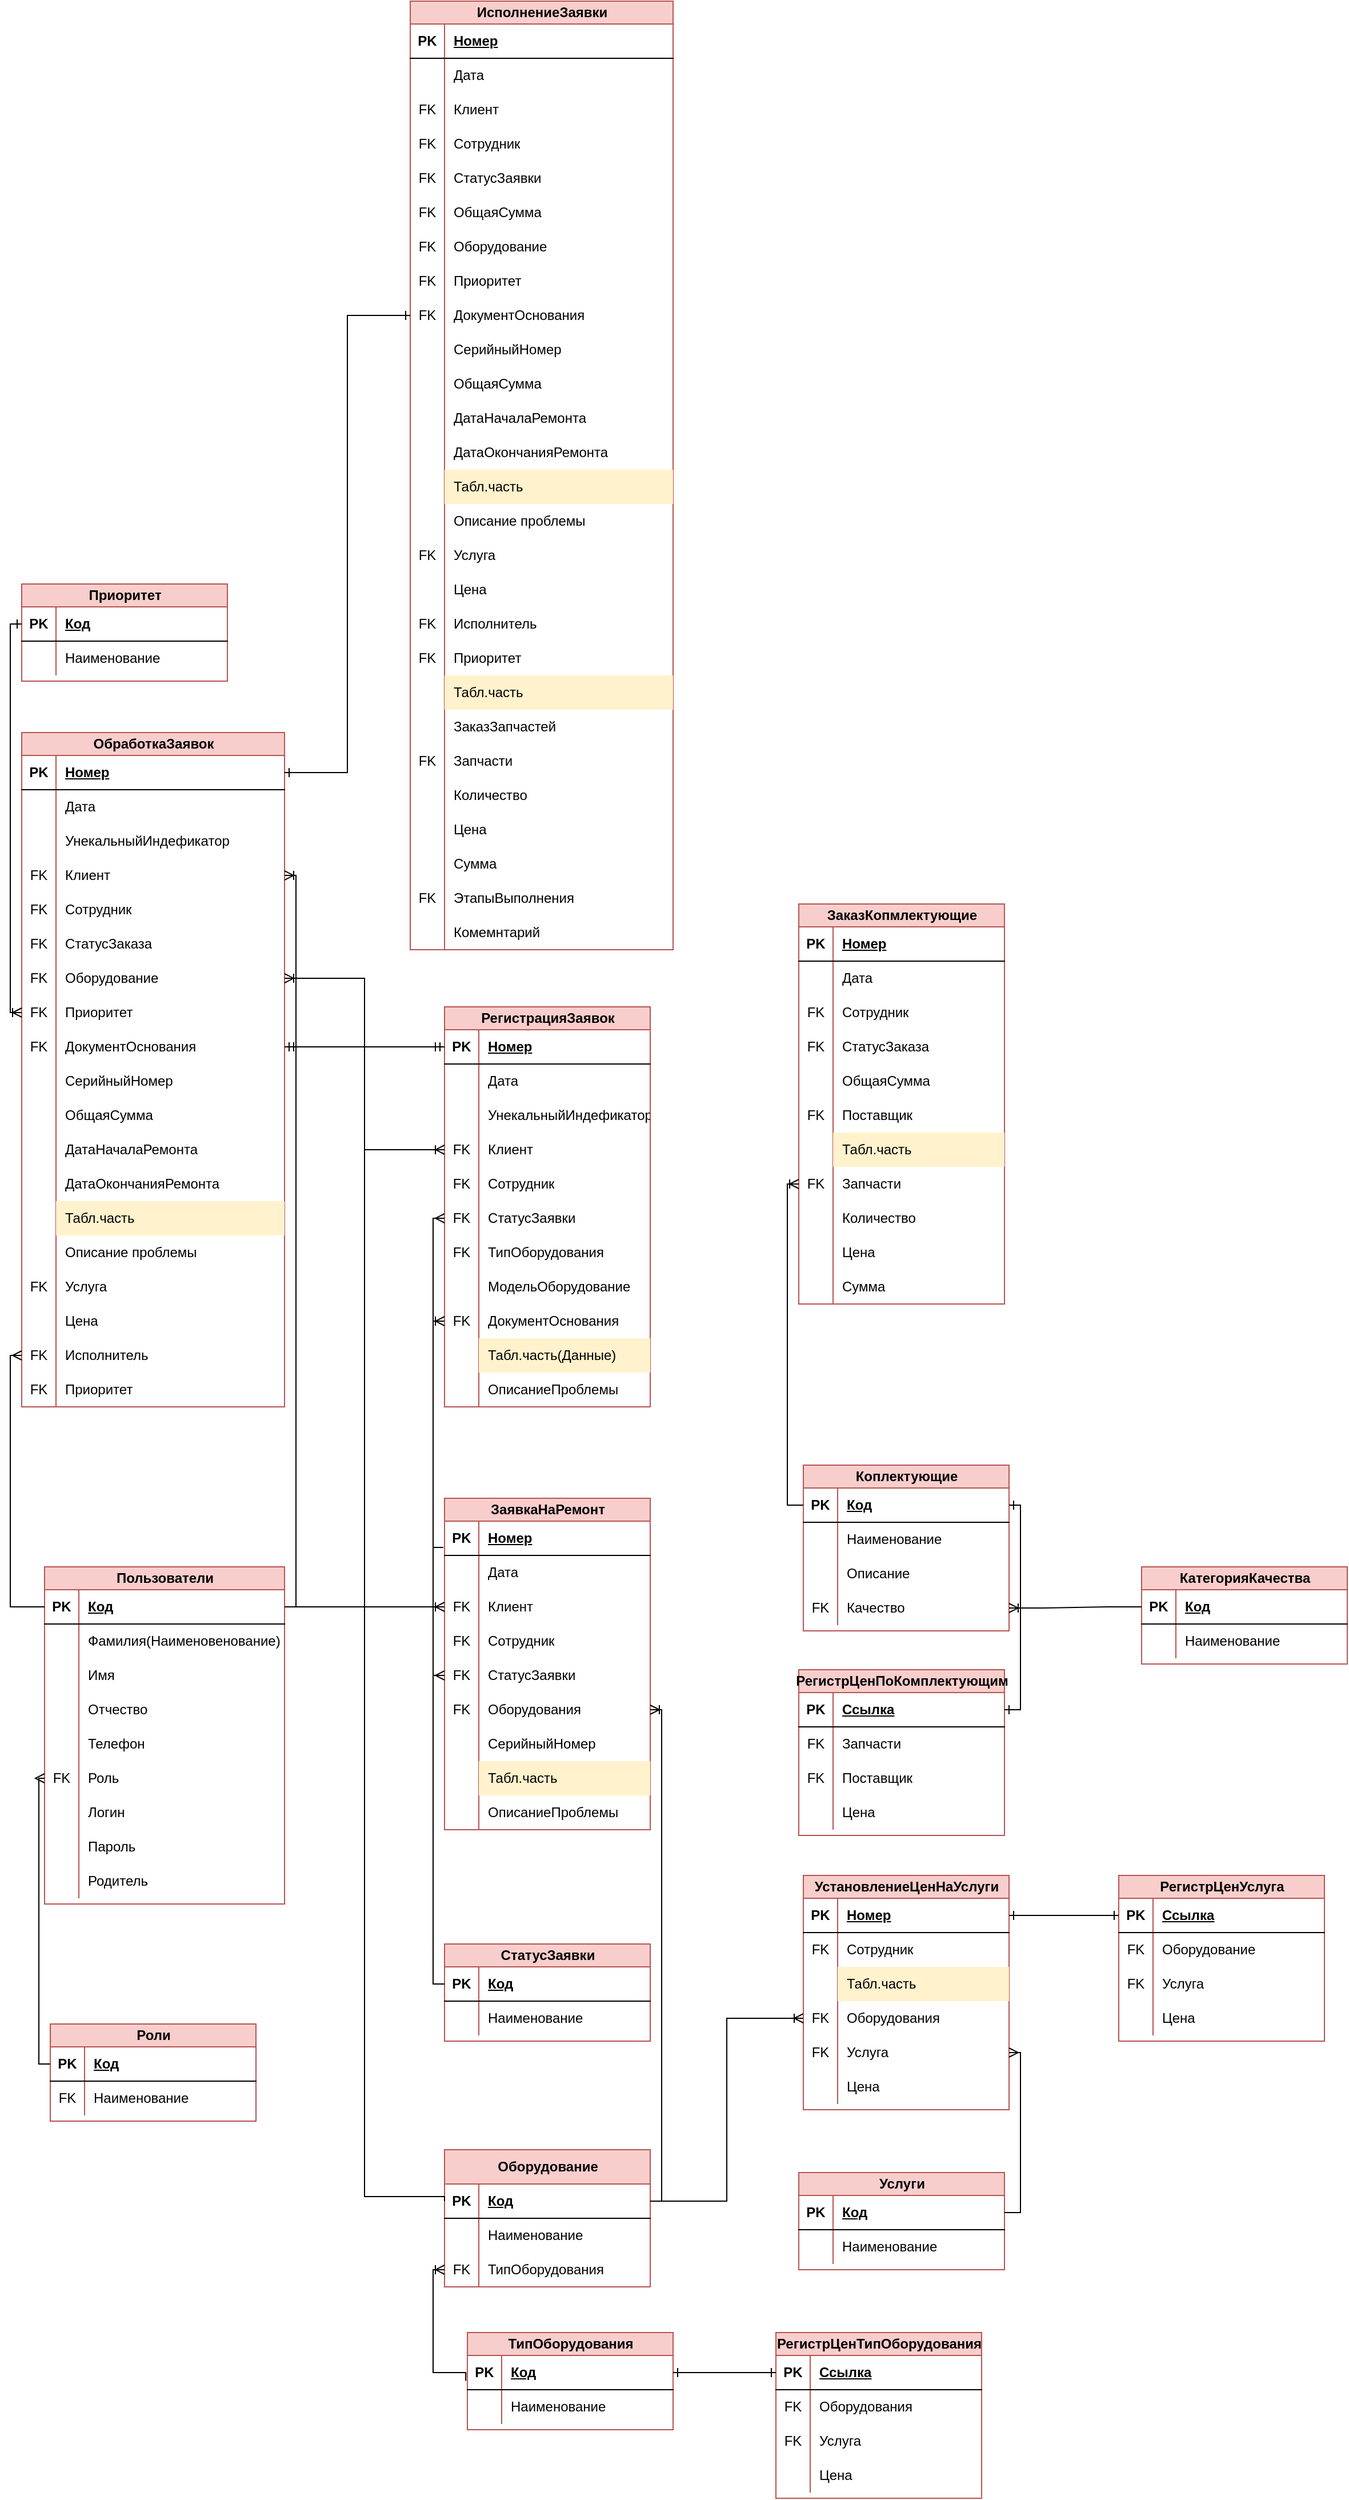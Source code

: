 <mxfile version="21.5.0" type="device">
  <diagram name="Логическая Модель(3 форма)" id="z1zaL163bxhUh_Gil-Nc">
    <mxGraphModel dx="1851" dy="2969" grid="1" gridSize="10" guides="1" tooltips="1" connect="1" arrows="1" fold="1" page="1" pageScale="1" pageWidth="827" pageHeight="1169" math="0" shadow="0">
      <root>
        <mxCell id="0" />
        <mxCell id="1" parent="0" />
        <mxCell id="im8b17Fodv-B_YSKMJBl-1" value="ЗаявкаНаРемонт" style="shape=table;startSize=20;container=1;collapsible=1;childLayout=tableLayout;fixedRows=1;rowLines=0;fontStyle=1;align=center;resizeLast=1;html=1;fillColor=#f8cecc;strokeColor=#b85450;" parent="1" vertex="1">
          <mxGeometry x="-80" y="-700" width="180" height="290" as="geometry" />
        </mxCell>
        <mxCell id="im8b17Fodv-B_YSKMJBl-2" value="" style="shape=tableRow;horizontal=0;startSize=0;swimlaneHead=0;swimlaneBody=0;fillColor=none;collapsible=0;dropTarget=0;points=[[0,0.5],[1,0.5]];portConstraint=eastwest;top=0;left=0;right=0;bottom=1;" parent="im8b17Fodv-B_YSKMJBl-1" vertex="1">
          <mxGeometry y="20" width="180" height="30" as="geometry" />
        </mxCell>
        <mxCell id="im8b17Fodv-B_YSKMJBl-3" value="PK" style="shape=partialRectangle;connectable=0;fillColor=none;top=0;left=0;bottom=0;right=0;fontStyle=1;overflow=hidden;whiteSpace=wrap;html=1;" parent="im8b17Fodv-B_YSKMJBl-2" vertex="1">
          <mxGeometry width="30" height="30" as="geometry">
            <mxRectangle width="30" height="30" as="alternateBounds" />
          </mxGeometry>
        </mxCell>
        <mxCell id="im8b17Fodv-B_YSKMJBl-4" value="Номер" style="shape=partialRectangle;connectable=0;fillColor=none;top=0;left=0;bottom=0;right=0;align=left;spacingLeft=6;fontStyle=5;overflow=hidden;whiteSpace=wrap;html=1;" parent="im8b17Fodv-B_YSKMJBl-2" vertex="1">
          <mxGeometry x="30" width="150" height="30" as="geometry">
            <mxRectangle width="150" height="30" as="alternateBounds" />
          </mxGeometry>
        </mxCell>
        <mxCell id="im8b17Fodv-B_YSKMJBl-160" style="shape=tableRow;horizontal=0;startSize=0;swimlaneHead=0;swimlaneBody=0;fillColor=none;collapsible=0;dropTarget=0;points=[[0,0.5],[1,0.5]];portConstraint=eastwest;top=0;left=0;right=0;bottom=0;" parent="im8b17Fodv-B_YSKMJBl-1" vertex="1">
          <mxGeometry y="50" width="180" height="30" as="geometry" />
        </mxCell>
        <mxCell id="im8b17Fodv-B_YSKMJBl-161" style="shape=partialRectangle;connectable=0;fillColor=none;top=0;left=0;bottom=0;right=0;editable=1;overflow=hidden;whiteSpace=wrap;html=1;" parent="im8b17Fodv-B_YSKMJBl-160" vertex="1">
          <mxGeometry width="30" height="30" as="geometry">
            <mxRectangle width="30" height="30" as="alternateBounds" />
          </mxGeometry>
        </mxCell>
        <mxCell id="im8b17Fodv-B_YSKMJBl-162" value="Дата" style="shape=partialRectangle;connectable=0;fillColor=none;top=0;left=0;bottom=0;right=0;align=left;spacingLeft=6;overflow=hidden;whiteSpace=wrap;html=1;" parent="im8b17Fodv-B_YSKMJBl-160" vertex="1">
          <mxGeometry x="30" width="150" height="30" as="geometry">
            <mxRectangle width="150" height="30" as="alternateBounds" />
          </mxGeometry>
        </mxCell>
        <mxCell id="im8b17Fodv-B_YSKMJBl-5" value="" style="shape=tableRow;horizontal=0;startSize=0;swimlaneHead=0;swimlaneBody=0;fillColor=none;collapsible=0;dropTarget=0;points=[[0,0.5],[1,0.5]];portConstraint=eastwest;top=0;left=0;right=0;bottom=0;" parent="im8b17Fodv-B_YSKMJBl-1" vertex="1">
          <mxGeometry y="80" width="180" height="30" as="geometry" />
        </mxCell>
        <mxCell id="im8b17Fodv-B_YSKMJBl-6" value="FK" style="shape=partialRectangle;connectable=0;fillColor=none;top=0;left=0;bottom=0;right=0;editable=1;overflow=hidden;whiteSpace=wrap;html=1;" parent="im8b17Fodv-B_YSKMJBl-5" vertex="1">
          <mxGeometry width="30" height="30" as="geometry">
            <mxRectangle width="30" height="30" as="alternateBounds" />
          </mxGeometry>
        </mxCell>
        <mxCell id="im8b17Fodv-B_YSKMJBl-7" value="Клиент&lt;br&gt;" style="shape=partialRectangle;connectable=0;fillColor=none;top=0;left=0;bottom=0;right=0;align=left;spacingLeft=6;overflow=hidden;whiteSpace=wrap;html=1;" parent="im8b17Fodv-B_YSKMJBl-5" vertex="1">
          <mxGeometry x="30" width="150" height="30" as="geometry">
            <mxRectangle width="150" height="30" as="alternateBounds" />
          </mxGeometry>
        </mxCell>
        <mxCell id="im8b17Fodv-B_YSKMJBl-643" style="shape=tableRow;horizontal=0;startSize=0;swimlaneHead=0;swimlaneBody=0;fillColor=none;collapsible=0;dropTarget=0;points=[[0,0.5],[1,0.5]];portConstraint=eastwest;top=0;left=0;right=0;bottom=0;" parent="im8b17Fodv-B_YSKMJBl-1" vertex="1">
          <mxGeometry y="110" width="180" height="30" as="geometry" />
        </mxCell>
        <mxCell id="im8b17Fodv-B_YSKMJBl-644" value="FK" style="shape=partialRectangle;connectable=0;fillColor=none;top=0;left=0;bottom=0;right=0;editable=1;overflow=hidden;whiteSpace=wrap;html=1;" parent="im8b17Fodv-B_YSKMJBl-643" vertex="1">
          <mxGeometry width="30" height="30" as="geometry">
            <mxRectangle width="30" height="30" as="alternateBounds" />
          </mxGeometry>
        </mxCell>
        <mxCell id="im8b17Fodv-B_YSKMJBl-645" value="Сотрудник" style="shape=partialRectangle;connectable=0;fillColor=none;top=0;left=0;bottom=0;right=0;align=left;spacingLeft=6;overflow=hidden;whiteSpace=wrap;html=1;" parent="im8b17Fodv-B_YSKMJBl-643" vertex="1">
          <mxGeometry x="30" width="150" height="30" as="geometry">
            <mxRectangle width="150" height="30" as="alternateBounds" />
          </mxGeometry>
        </mxCell>
        <mxCell id="im8b17Fodv-B_YSKMJBl-95" style="shape=tableRow;horizontal=0;startSize=0;swimlaneHead=0;swimlaneBody=0;fillColor=none;collapsible=0;dropTarget=0;points=[[0,0.5],[1,0.5]];portConstraint=eastwest;top=0;left=0;right=0;bottom=0;" parent="im8b17Fodv-B_YSKMJBl-1" vertex="1">
          <mxGeometry y="140" width="180" height="30" as="geometry" />
        </mxCell>
        <mxCell id="im8b17Fodv-B_YSKMJBl-96" value="FK" style="shape=partialRectangle;connectable=0;fillColor=none;top=0;left=0;bottom=0;right=0;editable=1;overflow=hidden;whiteSpace=wrap;html=1;" parent="im8b17Fodv-B_YSKMJBl-95" vertex="1">
          <mxGeometry width="30" height="30" as="geometry">
            <mxRectangle width="30" height="30" as="alternateBounds" />
          </mxGeometry>
        </mxCell>
        <mxCell id="im8b17Fodv-B_YSKMJBl-97" value="СтатусЗаявки" style="shape=partialRectangle;connectable=0;fillColor=none;top=0;left=0;bottom=0;right=0;align=left;spacingLeft=6;overflow=hidden;whiteSpace=wrap;html=1;" parent="im8b17Fodv-B_YSKMJBl-95" vertex="1">
          <mxGeometry x="30" width="150" height="30" as="geometry">
            <mxRectangle width="150" height="30" as="alternateBounds" />
          </mxGeometry>
        </mxCell>
        <mxCell id="im8b17Fodv-B_YSKMJBl-101" style="shape=tableRow;horizontal=0;startSize=0;swimlaneHead=0;swimlaneBody=0;fillColor=none;collapsible=0;dropTarget=0;points=[[0,0.5],[1,0.5]];portConstraint=eastwest;top=0;left=0;right=0;bottom=0;" parent="im8b17Fodv-B_YSKMJBl-1" vertex="1">
          <mxGeometry y="170" width="180" height="30" as="geometry" />
        </mxCell>
        <mxCell id="im8b17Fodv-B_YSKMJBl-102" value="FK" style="shape=partialRectangle;connectable=0;fillColor=none;top=0;left=0;bottom=0;right=0;editable=1;overflow=hidden;whiteSpace=wrap;html=1;" parent="im8b17Fodv-B_YSKMJBl-101" vertex="1">
          <mxGeometry width="30" height="30" as="geometry">
            <mxRectangle width="30" height="30" as="alternateBounds" />
          </mxGeometry>
        </mxCell>
        <mxCell id="im8b17Fodv-B_YSKMJBl-103" value="Оборудования" style="shape=partialRectangle;connectable=0;fillColor=none;top=0;left=0;bottom=0;right=0;align=left;spacingLeft=6;overflow=hidden;whiteSpace=wrap;html=1;" parent="im8b17Fodv-B_YSKMJBl-101" vertex="1">
          <mxGeometry x="30" width="150" height="30" as="geometry">
            <mxRectangle width="150" height="30" as="alternateBounds" />
          </mxGeometry>
        </mxCell>
        <mxCell id="im8b17Fodv-B_YSKMJBl-453" style="shape=tableRow;horizontal=0;startSize=0;swimlaneHead=0;swimlaneBody=0;fillColor=none;collapsible=0;dropTarget=0;points=[[0,0.5],[1,0.5]];portConstraint=eastwest;top=0;left=0;right=0;bottom=0;" parent="im8b17Fodv-B_YSKMJBl-1" vertex="1">
          <mxGeometry y="200" width="180" height="30" as="geometry" />
        </mxCell>
        <mxCell id="im8b17Fodv-B_YSKMJBl-454" style="shape=partialRectangle;connectable=0;fillColor=none;top=0;left=0;bottom=0;right=0;editable=1;overflow=hidden;whiteSpace=wrap;html=1;" parent="im8b17Fodv-B_YSKMJBl-453" vertex="1">
          <mxGeometry width="30" height="30" as="geometry">
            <mxRectangle width="30" height="30" as="alternateBounds" />
          </mxGeometry>
        </mxCell>
        <mxCell id="im8b17Fodv-B_YSKMJBl-455" value="СерийныйНомер&amp;nbsp;" style="shape=partialRectangle;connectable=0;fillColor=none;top=0;left=0;bottom=0;right=0;align=left;spacingLeft=6;overflow=hidden;whiteSpace=wrap;html=1;" parent="im8b17Fodv-B_YSKMJBl-453" vertex="1">
          <mxGeometry x="30" width="150" height="30" as="geometry">
            <mxRectangle width="150" height="30" as="alternateBounds" />
          </mxGeometry>
        </mxCell>
        <mxCell id="im8b17Fodv-B_YSKMJBl-17" value="" style="shape=tableRow;horizontal=0;startSize=0;swimlaneHead=0;swimlaneBody=0;fillColor=none;collapsible=0;dropTarget=0;points=[[0,0.5],[1,0.5]];portConstraint=eastwest;top=0;left=0;right=0;bottom=0;" parent="im8b17Fodv-B_YSKMJBl-1" vertex="1">
          <mxGeometry y="230" width="180" height="30" as="geometry" />
        </mxCell>
        <mxCell id="im8b17Fodv-B_YSKMJBl-18" value="" style="shape=partialRectangle;connectable=0;fillColor=none;top=0;left=0;bottom=0;right=0;editable=1;overflow=hidden;whiteSpace=wrap;html=1;" parent="im8b17Fodv-B_YSKMJBl-17" vertex="1">
          <mxGeometry width="30" height="30" as="geometry">
            <mxRectangle width="30" height="30" as="alternateBounds" />
          </mxGeometry>
        </mxCell>
        <mxCell id="im8b17Fodv-B_YSKMJBl-19" value="Табл.часть" style="shape=partialRectangle;connectable=0;fillColor=#fff2cc;top=0;left=0;bottom=0;right=0;align=left;spacingLeft=6;overflow=hidden;whiteSpace=wrap;html=1;strokeColor=#d6b656;" parent="im8b17Fodv-B_YSKMJBl-17" vertex="1">
          <mxGeometry x="30" width="150" height="30" as="geometry">
            <mxRectangle width="150" height="30" as="alternateBounds" />
          </mxGeometry>
        </mxCell>
        <mxCell id="im8b17Fodv-B_YSKMJBl-456" style="shape=tableRow;horizontal=0;startSize=0;swimlaneHead=0;swimlaneBody=0;fillColor=none;collapsible=0;dropTarget=0;points=[[0,0.5],[1,0.5]];portConstraint=eastwest;top=0;left=0;right=0;bottom=0;" parent="im8b17Fodv-B_YSKMJBl-1" vertex="1">
          <mxGeometry y="260" width="180" height="30" as="geometry" />
        </mxCell>
        <mxCell id="im8b17Fodv-B_YSKMJBl-457" style="shape=partialRectangle;connectable=0;fillColor=none;top=0;left=0;bottom=0;right=0;editable=1;overflow=hidden;whiteSpace=wrap;html=1;" parent="im8b17Fodv-B_YSKMJBl-456" vertex="1">
          <mxGeometry width="30" height="30" as="geometry">
            <mxRectangle width="30" height="30" as="alternateBounds" />
          </mxGeometry>
        </mxCell>
        <mxCell id="im8b17Fodv-B_YSKMJBl-458" value="ОписаниеПроблемы" style="shape=partialRectangle;connectable=0;top=0;left=0;bottom=0;right=0;align=left;spacingLeft=6;overflow=hidden;whiteSpace=wrap;html=1;fillColor=none;" parent="im8b17Fodv-B_YSKMJBl-456" vertex="1">
          <mxGeometry x="30" width="150" height="30" as="geometry">
            <mxRectangle width="150" height="30" as="alternateBounds" />
          </mxGeometry>
        </mxCell>
        <mxCell id="im8b17Fodv-B_YSKMJBl-129" value="РегистрацияЗаявок" style="shape=table;startSize=20;container=1;collapsible=1;childLayout=tableLayout;fixedRows=1;rowLines=0;fontStyle=1;align=center;resizeLast=1;html=1;fillColor=#f8cecc;strokeColor=#b85450;" parent="1" vertex="1">
          <mxGeometry x="-80" y="-1130" width="180" height="350" as="geometry" />
        </mxCell>
        <mxCell id="im8b17Fodv-B_YSKMJBl-130" value="" style="shape=tableRow;horizontal=0;startSize=0;swimlaneHead=0;swimlaneBody=0;fillColor=none;collapsible=0;dropTarget=0;points=[[0,0.5],[1,0.5]];portConstraint=eastwest;top=0;left=0;right=0;bottom=1;" parent="im8b17Fodv-B_YSKMJBl-129" vertex="1">
          <mxGeometry y="20" width="180" height="30" as="geometry" />
        </mxCell>
        <mxCell id="im8b17Fodv-B_YSKMJBl-131" value="PK" style="shape=partialRectangle;connectable=0;fillColor=none;top=0;left=0;bottom=0;right=0;fontStyle=1;overflow=hidden;whiteSpace=wrap;html=1;" parent="im8b17Fodv-B_YSKMJBl-130" vertex="1">
          <mxGeometry width="30" height="30" as="geometry">
            <mxRectangle width="30" height="30" as="alternateBounds" />
          </mxGeometry>
        </mxCell>
        <mxCell id="im8b17Fodv-B_YSKMJBl-132" value="Номер" style="shape=partialRectangle;connectable=0;fillColor=none;top=0;left=0;bottom=0;right=0;align=left;spacingLeft=6;fontStyle=5;overflow=hidden;whiteSpace=wrap;html=1;" parent="im8b17Fodv-B_YSKMJBl-130" vertex="1">
          <mxGeometry x="30" width="150" height="30" as="geometry">
            <mxRectangle width="150" height="30" as="alternateBounds" />
          </mxGeometry>
        </mxCell>
        <mxCell id="im8b17Fodv-B_YSKMJBl-157" style="shape=tableRow;horizontal=0;startSize=0;swimlaneHead=0;swimlaneBody=0;fillColor=none;collapsible=0;dropTarget=0;points=[[0,0.5],[1,0.5]];portConstraint=eastwest;top=0;left=0;right=0;bottom=0;" parent="im8b17Fodv-B_YSKMJBl-129" vertex="1">
          <mxGeometry y="50" width="180" height="30" as="geometry" />
        </mxCell>
        <mxCell id="im8b17Fodv-B_YSKMJBl-158" style="shape=partialRectangle;connectable=0;fillColor=none;top=0;left=0;bottom=0;right=0;editable=1;overflow=hidden;whiteSpace=wrap;html=1;" parent="im8b17Fodv-B_YSKMJBl-157" vertex="1">
          <mxGeometry width="30" height="30" as="geometry">
            <mxRectangle width="30" height="30" as="alternateBounds" />
          </mxGeometry>
        </mxCell>
        <mxCell id="im8b17Fodv-B_YSKMJBl-159" value="Дата" style="shape=partialRectangle;connectable=0;fillColor=none;top=0;left=0;bottom=0;right=0;align=left;spacingLeft=6;overflow=hidden;whiteSpace=wrap;html=1;" parent="im8b17Fodv-B_YSKMJBl-157" vertex="1">
          <mxGeometry x="30" width="150" height="30" as="geometry">
            <mxRectangle width="150" height="30" as="alternateBounds" />
          </mxGeometry>
        </mxCell>
        <mxCell id="im8b17Fodv-B_YSKMJBl-154" style="shape=tableRow;horizontal=0;startSize=0;swimlaneHead=0;swimlaneBody=0;fillColor=none;collapsible=0;dropTarget=0;points=[[0,0.5],[1,0.5]];portConstraint=eastwest;top=0;left=0;right=0;bottom=0;" parent="im8b17Fodv-B_YSKMJBl-129" vertex="1">
          <mxGeometry y="80" width="180" height="30" as="geometry" />
        </mxCell>
        <mxCell id="im8b17Fodv-B_YSKMJBl-155" style="shape=partialRectangle;connectable=0;fillColor=none;top=0;left=0;bottom=0;right=0;editable=1;overflow=hidden;whiteSpace=wrap;html=1;" parent="im8b17Fodv-B_YSKMJBl-154" vertex="1">
          <mxGeometry width="30" height="30" as="geometry">
            <mxRectangle width="30" height="30" as="alternateBounds" />
          </mxGeometry>
        </mxCell>
        <mxCell id="im8b17Fodv-B_YSKMJBl-156" value="УнекальныйИндефикатор" style="shape=partialRectangle;connectable=0;fillColor=none;top=0;left=0;bottom=0;right=0;align=left;spacingLeft=6;overflow=hidden;whiteSpace=wrap;html=1;" parent="im8b17Fodv-B_YSKMJBl-154" vertex="1">
          <mxGeometry x="30" width="150" height="30" as="geometry">
            <mxRectangle width="150" height="30" as="alternateBounds" />
          </mxGeometry>
        </mxCell>
        <mxCell id="im8b17Fodv-B_YSKMJBl-133" value="" style="shape=tableRow;horizontal=0;startSize=0;swimlaneHead=0;swimlaneBody=0;fillColor=none;collapsible=0;dropTarget=0;points=[[0,0.5],[1,0.5]];portConstraint=eastwest;top=0;left=0;right=0;bottom=0;" parent="im8b17Fodv-B_YSKMJBl-129" vertex="1">
          <mxGeometry y="110" width="180" height="30" as="geometry" />
        </mxCell>
        <mxCell id="im8b17Fodv-B_YSKMJBl-134" value="FK" style="shape=partialRectangle;connectable=0;fillColor=none;top=0;left=0;bottom=0;right=0;editable=1;overflow=hidden;whiteSpace=wrap;html=1;" parent="im8b17Fodv-B_YSKMJBl-133" vertex="1">
          <mxGeometry width="30" height="30" as="geometry">
            <mxRectangle width="30" height="30" as="alternateBounds" />
          </mxGeometry>
        </mxCell>
        <mxCell id="im8b17Fodv-B_YSKMJBl-135" value="Клиент&lt;br&gt;" style="shape=partialRectangle;connectable=0;fillColor=none;top=0;left=0;bottom=0;right=0;align=left;spacingLeft=6;overflow=hidden;whiteSpace=wrap;html=1;" parent="im8b17Fodv-B_YSKMJBl-133" vertex="1">
          <mxGeometry x="30" width="150" height="30" as="geometry">
            <mxRectangle width="150" height="30" as="alternateBounds" />
          </mxGeometry>
        </mxCell>
        <mxCell id="im8b17Fodv-B_YSKMJBl-136" style="shape=tableRow;horizontal=0;startSize=0;swimlaneHead=0;swimlaneBody=0;fillColor=none;collapsible=0;dropTarget=0;points=[[0,0.5],[1,0.5]];portConstraint=eastwest;top=0;left=0;right=0;bottom=0;" parent="im8b17Fodv-B_YSKMJBl-129" vertex="1">
          <mxGeometry y="140" width="180" height="30" as="geometry" />
        </mxCell>
        <mxCell id="im8b17Fodv-B_YSKMJBl-137" value="FK" style="shape=partialRectangle;connectable=0;fillColor=none;top=0;left=0;bottom=0;right=0;editable=1;overflow=hidden;whiteSpace=wrap;html=1;" parent="im8b17Fodv-B_YSKMJBl-136" vertex="1">
          <mxGeometry width="30" height="30" as="geometry">
            <mxRectangle width="30" height="30" as="alternateBounds" />
          </mxGeometry>
        </mxCell>
        <mxCell id="im8b17Fodv-B_YSKMJBl-138" value="Сотрудник&lt;br&gt;" style="shape=partialRectangle;connectable=0;fillColor=none;top=0;left=0;bottom=0;right=0;align=left;spacingLeft=6;overflow=hidden;whiteSpace=wrap;html=1;" parent="im8b17Fodv-B_YSKMJBl-136" vertex="1">
          <mxGeometry x="30" width="150" height="30" as="geometry">
            <mxRectangle width="150" height="30" as="alternateBounds" />
          </mxGeometry>
        </mxCell>
        <mxCell id="im8b17Fodv-B_YSKMJBl-142" style="shape=tableRow;horizontal=0;startSize=0;swimlaneHead=0;swimlaneBody=0;fillColor=none;collapsible=0;dropTarget=0;points=[[0,0.5],[1,0.5]];portConstraint=eastwest;top=0;left=0;right=0;bottom=0;" parent="im8b17Fodv-B_YSKMJBl-129" vertex="1">
          <mxGeometry y="170" width="180" height="30" as="geometry" />
        </mxCell>
        <mxCell id="im8b17Fodv-B_YSKMJBl-143" value="FK" style="shape=partialRectangle;connectable=0;fillColor=none;top=0;left=0;bottom=0;right=0;editable=1;overflow=hidden;whiteSpace=wrap;html=1;" parent="im8b17Fodv-B_YSKMJBl-142" vertex="1">
          <mxGeometry width="30" height="30" as="geometry">
            <mxRectangle width="30" height="30" as="alternateBounds" />
          </mxGeometry>
        </mxCell>
        <mxCell id="im8b17Fodv-B_YSKMJBl-144" value="СтатусЗаявки" style="shape=partialRectangle;connectable=0;fillColor=none;top=0;left=0;bottom=0;right=0;align=left;spacingLeft=6;overflow=hidden;whiteSpace=wrap;html=1;" parent="im8b17Fodv-B_YSKMJBl-142" vertex="1">
          <mxGeometry x="30" width="150" height="30" as="geometry">
            <mxRectangle width="150" height="30" as="alternateBounds" />
          </mxGeometry>
        </mxCell>
        <mxCell id="im8b17Fodv-B_YSKMJBl-145" style="shape=tableRow;horizontal=0;startSize=0;swimlaneHead=0;swimlaneBody=0;fillColor=none;collapsible=0;dropTarget=0;points=[[0,0.5],[1,0.5]];portConstraint=eastwest;top=0;left=0;right=0;bottom=0;" parent="im8b17Fodv-B_YSKMJBl-129" vertex="1">
          <mxGeometry y="200" width="180" height="30" as="geometry" />
        </mxCell>
        <mxCell id="im8b17Fodv-B_YSKMJBl-146" value="FK" style="shape=partialRectangle;connectable=0;fillColor=none;top=0;left=0;bottom=0;right=0;editable=1;overflow=hidden;whiteSpace=wrap;html=1;" parent="im8b17Fodv-B_YSKMJBl-145" vertex="1">
          <mxGeometry width="30" height="30" as="geometry">
            <mxRectangle width="30" height="30" as="alternateBounds" />
          </mxGeometry>
        </mxCell>
        <mxCell id="im8b17Fodv-B_YSKMJBl-147" value="ТипОборудования" style="shape=partialRectangle;connectable=0;fillColor=none;top=0;left=0;bottom=0;right=0;align=left;spacingLeft=6;overflow=hidden;whiteSpace=wrap;html=1;" parent="im8b17Fodv-B_YSKMJBl-145" vertex="1">
          <mxGeometry x="30" width="150" height="30" as="geometry">
            <mxRectangle width="150" height="30" as="alternateBounds" />
          </mxGeometry>
        </mxCell>
        <mxCell id="im8b17Fodv-B_YSKMJBl-148" style="shape=tableRow;horizontal=0;startSize=0;swimlaneHead=0;swimlaneBody=0;fillColor=none;collapsible=0;dropTarget=0;points=[[0,0.5],[1,0.5]];portConstraint=eastwest;top=0;left=0;right=0;bottom=0;" parent="im8b17Fodv-B_YSKMJBl-129" vertex="1">
          <mxGeometry y="230" width="180" height="30" as="geometry" />
        </mxCell>
        <mxCell id="im8b17Fodv-B_YSKMJBl-149" value="" style="shape=partialRectangle;connectable=0;fillColor=none;top=0;left=0;bottom=0;right=0;editable=1;overflow=hidden;whiteSpace=wrap;html=1;" parent="im8b17Fodv-B_YSKMJBl-148" vertex="1">
          <mxGeometry width="30" height="30" as="geometry">
            <mxRectangle width="30" height="30" as="alternateBounds" />
          </mxGeometry>
        </mxCell>
        <mxCell id="im8b17Fodv-B_YSKMJBl-150" value="МодельОборудование" style="shape=partialRectangle;connectable=0;fillColor=none;top=0;left=0;bottom=0;right=0;align=left;spacingLeft=6;overflow=hidden;whiteSpace=wrap;html=1;" parent="im8b17Fodv-B_YSKMJBl-148" vertex="1">
          <mxGeometry x="30" width="150" height="30" as="geometry">
            <mxRectangle width="150" height="30" as="alternateBounds" />
          </mxGeometry>
        </mxCell>
        <mxCell id="im8b17Fodv-B_YSKMJBl-151" value="" style="shape=tableRow;horizontal=0;startSize=0;swimlaneHead=0;swimlaneBody=0;fillColor=none;collapsible=0;dropTarget=0;points=[[0,0.5],[1,0.5]];portConstraint=eastwest;top=0;left=0;right=0;bottom=0;" parent="im8b17Fodv-B_YSKMJBl-129" vertex="1">
          <mxGeometry y="260" width="180" height="30" as="geometry" />
        </mxCell>
        <mxCell id="im8b17Fodv-B_YSKMJBl-152" value="FK" style="shape=partialRectangle;connectable=0;fillColor=none;top=0;left=0;bottom=0;right=0;editable=1;overflow=hidden;whiteSpace=wrap;html=1;" parent="im8b17Fodv-B_YSKMJBl-151" vertex="1">
          <mxGeometry width="30" height="30" as="geometry">
            <mxRectangle width="30" height="30" as="alternateBounds" />
          </mxGeometry>
        </mxCell>
        <mxCell id="im8b17Fodv-B_YSKMJBl-153" value="ДокументОснования" style="shape=partialRectangle;connectable=0;fillColor=none;top=0;left=0;bottom=0;right=0;align=left;spacingLeft=6;overflow=hidden;whiteSpace=wrap;html=1;" parent="im8b17Fodv-B_YSKMJBl-151" vertex="1">
          <mxGeometry x="30" width="150" height="30" as="geometry">
            <mxRectangle width="150" height="30" as="alternateBounds" />
          </mxGeometry>
        </mxCell>
        <mxCell id="im8b17Fodv-B_YSKMJBl-478" style="shape=tableRow;horizontal=0;startSize=0;swimlaneHead=0;swimlaneBody=0;fillColor=none;collapsible=0;dropTarget=0;points=[[0,0.5],[1,0.5]];portConstraint=eastwest;top=0;left=0;right=0;bottom=0;" parent="im8b17Fodv-B_YSKMJBl-129" vertex="1">
          <mxGeometry y="290" width="180" height="30" as="geometry" />
        </mxCell>
        <mxCell id="im8b17Fodv-B_YSKMJBl-479" style="shape=partialRectangle;connectable=0;fillColor=none;top=0;left=0;bottom=0;right=0;editable=1;overflow=hidden;whiteSpace=wrap;html=1;" parent="im8b17Fodv-B_YSKMJBl-478" vertex="1">
          <mxGeometry width="30" height="30" as="geometry">
            <mxRectangle width="30" height="30" as="alternateBounds" />
          </mxGeometry>
        </mxCell>
        <mxCell id="im8b17Fodv-B_YSKMJBl-480" value="Табл.часть(Данные)" style="shape=partialRectangle;connectable=0;fillColor=#fff2cc;top=0;left=0;bottom=0;right=0;align=left;spacingLeft=6;overflow=hidden;whiteSpace=wrap;html=1;strokeColor=#d6b656;" parent="im8b17Fodv-B_YSKMJBl-478" vertex="1">
          <mxGeometry x="30" width="150" height="30" as="geometry">
            <mxRectangle width="150" height="30" as="alternateBounds" />
          </mxGeometry>
        </mxCell>
        <mxCell id="im8b17Fodv-B_YSKMJBl-475" style="shape=tableRow;horizontal=0;startSize=0;swimlaneHead=0;swimlaneBody=0;fillColor=none;collapsible=0;dropTarget=0;points=[[0,0.5],[1,0.5]];portConstraint=eastwest;top=0;left=0;right=0;bottom=0;" parent="im8b17Fodv-B_YSKMJBl-129" vertex="1">
          <mxGeometry y="320" width="180" height="30" as="geometry" />
        </mxCell>
        <mxCell id="im8b17Fodv-B_YSKMJBl-476" style="shape=partialRectangle;connectable=0;fillColor=none;top=0;left=0;bottom=0;right=0;editable=1;overflow=hidden;whiteSpace=wrap;html=1;" parent="im8b17Fodv-B_YSKMJBl-475" vertex="1">
          <mxGeometry width="30" height="30" as="geometry">
            <mxRectangle width="30" height="30" as="alternateBounds" />
          </mxGeometry>
        </mxCell>
        <mxCell id="im8b17Fodv-B_YSKMJBl-477" value="ОписаниеПроблемы" style="shape=partialRectangle;connectable=0;fillColor=none;top=0;left=0;bottom=0;right=0;align=left;spacingLeft=6;overflow=hidden;whiteSpace=wrap;html=1;strokeColor=#d6b656;" parent="im8b17Fodv-B_YSKMJBl-475" vertex="1">
          <mxGeometry x="30" width="150" height="30" as="geometry">
            <mxRectangle width="150" height="30" as="alternateBounds" />
          </mxGeometry>
        </mxCell>
        <mxCell id="im8b17Fodv-B_YSKMJBl-183" value="ОбработкаЗаявок" style="shape=table;startSize=20;container=1;collapsible=1;childLayout=tableLayout;fixedRows=1;rowLines=0;fontStyle=1;align=center;resizeLast=1;html=1;fillColor=#f8cecc;strokeColor=#b85450;" parent="1" vertex="1">
          <mxGeometry x="-450" y="-1370" width="230" height="590" as="geometry" />
        </mxCell>
        <mxCell id="im8b17Fodv-B_YSKMJBl-184" value="" style="shape=tableRow;horizontal=0;startSize=0;swimlaneHead=0;swimlaneBody=0;fillColor=none;collapsible=0;dropTarget=0;points=[[0,0.5],[1,0.5]];portConstraint=eastwest;top=0;left=0;right=0;bottom=1;" parent="im8b17Fodv-B_YSKMJBl-183" vertex="1">
          <mxGeometry y="20" width="230" height="30" as="geometry" />
        </mxCell>
        <mxCell id="im8b17Fodv-B_YSKMJBl-185" value="PK" style="shape=partialRectangle;connectable=0;fillColor=none;top=0;left=0;bottom=0;right=0;fontStyle=1;overflow=hidden;whiteSpace=wrap;html=1;" parent="im8b17Fodv-B_YSKMJBl-184" vertex="1">
          <mxGeometry width="30" height="30" as="geometry">
            <mxRectangle width="30" height="30" as="alternateBounds" />
          </mxGeometry>
        </mxCell>
        <mxCell id="im8b17Fodv-B_YSKMJBl-186" value="Номер" style="shape=partialRectangle;connectable=0;fillColor=none;top=0;left=0;bottom=0;right=0;align=left;spacingLeft=6;fontStyle=5;overflow=hidden;whiteSpace=wrap;html=1;" parent="im8b17Fodv-B_YSKMJBl-184" vertex="1">
          <mxGeometry x="30" width="200" height="30" as="geometry">
            <mxRectangle width="200" height="30" as="alternateBounds" />
          </mxGeometry>
        </mxCell>
        <mxCell id="im8b17Fodv-B_YSKMJBl-187" style="shape=tableRow;horizontal=0;startSize=0;swimlaneHead=0;swimlaneBody=0;fillColor=none;collapsible=0;dropTarget=0;points=[[0,0.5],[1,0.5]];portConstraint=eastwest;top=0;left=0;right=0;bottom=0;" parent="im8b17Fodv-B_YSKMJBl-183" vertex="1">
          <mxGeometry y="50" width="230" height="30" as="geometry" />
        </mxCell>
        <mxCell id="im8b17Fodv-B_YSKMJBl-188" style="shape=partialRectangle;connectable=0;fillColor=none;top=0;left=0;bottom=0;right=0;editable=1;overflow=hidden;whiteSpace=wrap;html=1;" parent="im8b17Fodv-B_YSKMJBl-187" vertex="1">
          <mxGeometry width="30" height="30" as="geometry">
            <mxRectangle width="30" height="30" as="alternateBounds" />
          </mxGeometry>
        </mxCell>
        <mxCell id="im8b17Fodv-B_YSKMJBl-189" value="Дата" style="shape=partialRectangle;connectable=0;fillColor=none;top=0;left=0;bottom=0;right=0;align=left;spacingLeft=6;overflow=hidden;whiteSpace=wrap;html=1;" parent="im8b17Fodv-B_YSKMJBl-187" vertex="1">
          <mxGeometry x="30" width="200" height="30" as="geometry">
            <mxRectangle width="200" height="30" as="alternateBounds" />
          </mxGeometry>
        </mxCell>
        <mxCell id="im8b17Fodv-B_YSKMJBl-190" style="shape=tableRow;horizontal=0;startSize=0;swimlaneHead=0;swimlaneBody=0;fillColor=none;collapsible=0;dropTarget=0;points=[[0,0.5],[1,0.5]];portConstraint=eastwest;top=0;left=0;right=0;bottom=0;" parent="im8b17Fodv-B_YSKMJBl-183" vertex="1">
          <mxGeometry y="80" width="230" height="30" as="geometry" />
        </mxCell>
        <mxCell id="im8b17Fodv-B_YSKMJBl-191" style="shape=partialRectangle;connectable=0;fillColor=none;top=0;left=0;bottom=0;right=0;editable=1;overflow=hidden;whiteSpace=wrap;html=1;" parent="im8b17Fodv-B_YSKMJBl-190" vertex="1">
          <mxGeometry width="30" height="30" as="geometry">
            <mxRectangle width="30" height="30" as="alternateBounds" />
          </mxGeometry>
        </mxCell>
        <mxCell id="im8b17Fodv-B_YSKMJBl-192" value="УнекальныйИндефикатор" style="shape=partialRectangle;connectable=0;fillColor=none;top=0;left=0;bottom=0;right=0;align=left;spacingLeft=6;overflow=hidden;whiteSpace=wrap;html=1;" parent="im8b17Fodv-B_YSKMJBl-190" vertex="1">
          <mxGeometry x="30" width="200" height="30" as="geometry">
            <mxRectangle width="200" height="30" as="alternateBounds" />
          </mxGeometry>
        </mxCell>
        <mxCell id="im8b17Fodv-B_YSKMJBl-193" value="" style="shape=tableRow;horizontal=0;startSize=0;swimlaneHead=0;swimlaneBody=0;fillColor=none;collapsible=0;dropTarget=0;points=[[0,0.5],[1,0.5]];portConstraint=eastwest;top=0;left=0;right=0;bottom=0;" parent="im8b17Fodv-B_YSKMJBl-183" vertex="1">
          <mxGeometry y="110" width="230" height="30" as="geometry" />
        </mxCell>
        <mxCell id="im8b17Fodv-B_YSKMJBl-194" value="FK" style="shape=partialRectangle;connectable=0;fillColor=none;top=0;left=0;bottom=0;right=0;editable=1;overflow=hidden;whiteSpace=wrap;html=1;" parent="im8b17Fodv-B_YSKMJBl-193" vertex="1">
          <mxGeometry width="30" height="30" as="geometry">
            <mxRectangle width="30" height="30" as="alternateBounds" />
          </mxGeometry>
        </mxCell>
        <mxCell id="im8b17Fodv-B_YSKMJBl-195" value="Клиент" style="shape=partialRectangle;connectable=0;fillColor=none;top=0;left=0;bottom=0;right=0;align=left;spacingLeft=6;overflow=hidden;whiteSpace=wrap;html=1;" parent="im8b17Fodv-B_YSKMJBl-193" vertex="1">
          <mxGeometry x="30" width="200" height="30" as="geometry">
            <mxRectangle width="200" height="30" as="alternateBounds" />
          </mxGeometry>
        </mxCell>
        <mxCell id="im8b17Fodv-B_YSKMJBl-196" style="shape=tableRow;horizontal=0;startSize=0;swimlaneHead=0;swimlaneBody=0;fillColor=none;collapsible=0;dropTarget=0;points=[[0,0.5],[1,0.5]];portConstraint=eastwest;top=0;left=0;right=0;bottom=0;" parent="im8b17Fodv-B_YSKMJBl-183" vertex="1">
          <mxGeometry y="140" width="230" height="30" as="geometry" />
        </mxCell>
        <mxCell id="im8b17Fodv-B_YSKMJBl-197" value="FK" style="shape=partialRectangle;connectable=0;fillColor=none;top=0;left=0;bottom=0;right=0;editable=1;overflow=hidden;whiteSpace=wrap;html=1;" parent="im8b17Fodv-B_YSKMJBl-196" vertex="1">
          <mxGeometry width="30" height="30" as="geometry">
            <mxRectangle width="30" height="30" as="alternateBounds" />
          </mxGeometry>
        </mxCell>
        <mxCell id="im8b17Fodv-B_YSKMJBl-198" value="Сотрудник" style="shape=partialRectangle;connectable=0;fillColor=none;top=0;left=0;bottom=0;right=0;align=left;spacingLeft=6;overflow=hidden;whiteSpace=wrap;html=1;" parent="im8b17Fodv-B_YSKMJBl-196" vertex="1">
          <mxGeometry x="30" width="200" height="30" as="geometry">
            <mxRectangle width="200" height="30" as="alternateBounds" />
          </mxGeometry>
        </mxCell>
        <mxCell id="im8b17Fodv-B_YSKMJBl-199" style="shape=tableRow;horizontal=0;startSize=0;swimlaneHead=0;swimlaneBody=0;fillColor=none;collapsible=0;dropTarget=0;points=[[0,0.5],[1,0.5]];portConstraint=eastwest;top=0;left=0;right=0;bottom=0;" parent="im8b17Fodv-B_YSKMJBl-183" vertex="1">
          <mxGeometry y="170" width="230" height="30" as="geometry" />
        </mxCell>
        <mxCell id="im8b17Fodv-B_YSKMJBl-200" value="FK" style="shape=partialRectangle;connectable=0;fillColor=none;top=0;left=0;bottom=0;right=0;editable=1;overflow=hidden;whiteSpace=wrap;html=1;" parent="im8b17Fodv-B_YSKMJBl-199" vertex="1">
          <mxGeometry width="30" height="30" as="geometry">
            <mxRectangle width="30" height="30" as="alternateBounds" />
          </mxGeometry>
        </mxCell>
        <mxCell id="im8b17Fodv-B_YSKMJBl-201" value="СтатусЗаказа" style="shape=partialRectangle;connectable=0;fillColor=none;top=0;left=0;bottom=0;right=0;align=left;spacingLeft=6;overflow=hidden;whiteSpace=wrap;html=1;" parent="im8b17Fodv-B_YSKMJBl-199" vertex="1">
          <mxGeometry x="30" width="200" height="30" as="geometry">
            <mxRectangle width="200" height="30" as="alternateBounds" />
          </mxGeometry>
        </mxCell>
        <mxCell id="im8b17Fodv-B_YSKMJBl-202" style="shape=tableRow;horizontal=0;startSize=0;swimlaneHead=0;swimlaneBody=0;fillColor=none;collapsible=0;dropTarget=0;points=[[0,0.5],[1,0.5]];portConstraint=eastwest;top=0;left=0;right=0;bottom=0;" parent="im8b17Fodv-B_YSKMJBl-183" vertex="1">
          <mxGeometry y="200" width="230" height="30" as="geometry" />
        </mxCell>
        <mxCell id="im8b17Fodv-B_YSKMJBl-203" value="FK" style="shape=partialRectangle;connectable=0;fillColor=none;top=0;left=0;bottom=0;right=0;editable=1;overflow=hidden;whiteSpace=wrap;html=1;" parent="im8b17Fodv-B_YSKMJBl-202" vertex="1">
          <mxGeometry width="30" height="30" as="geometry">
            <mxRectangle width="30" height="30" as="alternateBounds" />
          </mxGeometry>
        </mxCell>
        <mxCell id="im8b17Fodv-B_YSKMJBl-204" value="Оборудование" style="shape=partialRectangle;connectable=0;fillColor=none;top=0;left=0;bottom=0;right=0;align=left;spacingLeft=6;overflow=hidden;whiteSpace=wrap;html=1;" parent="im8b17Fodv-B_YSKMJBl-202" vertex="1">
          <mxGeometry x="30" width="200" height="30" as="geometry">
            <mxRectangle width="200" height="30" as="alternateBounds" />
          </mxGeometry>
        </mxCell>
        <mxCell id="im8b17Fodv-B_YSKMJBl-205" style="shape=tableRow;horizontal=0;startSize=0;swimlaneHead=0;swimlaneBody=0;fillColor=none;collapsible=0;dropTarget=0;points=[[0,0.5],[1,0.5]];portConstraint=eastwest;top=0;left=0;right=0;bottom=0;" parent="im8b17Fodv-B_YSKMJBl-183" vertex="1">
          <mxGeometry y="230" width="230" height="30" as="geometry" />
        </mxCell>
        <mxCell id="im8b17Fodv-B_YSKMJBl-206" value="FK" style="shape=partialRectangle;connectable=0;fillColor=none;top=0;left=0;bottom=0;right=0;editable=1;overflow=hidden;whiteSpace=wrap;html=1;" parent="im8b17Fodv-B_YSKMJBl-205" vertex="1">
          <mxGeometry width="30" height="30" as="geometry">
            <mxRectangle width="30" height="30" as="alternateBounds" />
          </mxGeometry>
        </mxCell>
        <mxCell id="im8b17Fodv-B_YSKMJBl-207" value="Приоритет" style="shape=partialRectangle;connectable=0;fillColor=none;top=0;left=0;bottom=0;right=0;align=left;spacingLeft=6;overflow=hidden;whiteSpace=wrap;html=1;" parent="im8b17Fodv-B_YSKMJBl-205" vertex="1">
          <mxGeometry x="30" width="200" height="30" as="geometry">
            <mxRectangle width="200" height="30" as="alternateBounds" />
          </mxGeometry>
        </mxCell>
        <mxCell id="im8b17Fodv-B_YSKMJBl-208" style="shape=tableRow;horizontal=0;startSize=0;swimlaneHead=0;swimlaneBody=0;fillColor=none;collapsible=0;dropTarget=0;points=[[0,0.5],[1,0.5]];portConstraint=eastwest;top=0;left=0;right=0;bottom=0;" parent="im8b17Fodv-B_YSKMJBl-183" vertex="1">
          <mxGeometry y="260" width="230" height="30" as="geometry" />
        </mxCell>
        <mxCell id="im8b17Fodv-B_YSKMJBl-209" value="FK" style="shape=partialRectangle;connectable=0;fillColor=none;top=0;left=0;bottom=0;right=0;editable=1;overflow=hidden;whiteSpace=wrap;html=1;" parent="im8b17Fodv-B_YSKMJBl-208" vertex="1">
          <mxGeometry width="30" height="30" as="geometry">
            <mxRectangle width="30" height="30" as="alternateBounds" />
          </mxGeometry>
        </mxCell>
        <mxCell id="im8b17Fodv-B_YSKMJBl-210" value="ДокументОснования" style="shape=partialRectangle;connectable=0;fillColor=none;top=0;left=0;bottom=0;right=0;align=left;spacingLeft=6;overflow=hidden;whiteSpace=wrap;html=1;" parent="im8b17Fodv-B_YSKMJBl-208" vertex="1">
          <mxGeometry x="30" width="200" height="30" as="geometry">
            <mxRectangle width="200" height="30" as="alternateBounds" />
          </mxGeometry>
        </mxCell>
        <mxCell id="im8b17Fodv-B_YSKMJBl-215" style="shape=tableRow;horizontal=0;startSize=0;swimlaneHead=0;swimlaneBody=0;fillColor=none;collapsible=0;dropTarget=0;points=[[0,0.5],[1,0.5]];portConstraint=eastwest;top=0;left=0;right=0;bottom=0;" parent="im8b17Fodv-B_YSKMJBl-183" vertex="1">
          <mxGeometry y="290" width="230" height="30" as="geometry" />
        </mxCell>
        <mxCell id="im8b17Fodv-B_YSKMJBl-216" style="shape=partialRectangle;connectable=0;fillColor=none;top=0;left=0;bottom=0;right=0;editable=1;overflow=hidden;whiteSpace=wrap;html=1;" parent="im8b17Fodv-B_YSKMJBl-215" vertex="1">
          <mxGeometry width="30" height="30" as="geometry">
            <mxRectangle width="30" height="30" as="alternateBounds" />
          </mxGeometry>
        </mxCell>
        <mxCell id="im8b17Fodv-B_YSKMJBl-217" value="СерийныйНомер" style="shape=partialRectangle;connectable=0;fillColor=none;top=0;left=0;bottom=0;right=0;align=left;spacingLeft=6;overflow=hidden;whiteSpace=wrap;html=1;" parent="im8b17Fodv-B_YSKMJBl-215" vertex="1">
          <mxGeometry x="30" width="200" height="30" as="geometry">
            <mxRectangle width="200" height="30" as="alternateBounds" />
          </mxGeometry>
        </mxCell>
        <mxCell id="im8b17Fodv-B_YSKMJBl-691" style="shape=tableRow;horizontal=0;startSize=0;swimlaneHead=0;swimlaneBody=0;fillColor=none;collapsible=0;dropTarget=0;points=[[0,0.5],[1,0.5]];portConstraint=eastwest;top=0;left=0;right=0;bottom=0;" parent="im8b17Fodv-B_YSKMJBl-183" vertex="1">
          <mxGeometry y="320" width="230" height="30" as="geometry" />
        </mxCell>
        <mxCell id="im8b17Fodv-B_YSKMJBl-692" style="shape=partialRectangle;connectable=0;fillColor=none;top=0;left=0;bottom=0;right=0;editable=1;overflow=hidden;whiteSpace=wrap;html=1;" parent="im8b17Fodv-B_YSKMJBl-691" vertex="1">
          <mxGeometry width="30" height="30" as="geometry">
            <mxRectangle width="30" height="30" as="alternateBounds" />
          </mxGeometry>
        </mxCell>
        <mxCell id="im8b17Fodv-B_YSKMJBl-693" value="ОбщаяСумма" style="shape=partialRectangle;connectable=0;fillColor=none;top=0;left=0;bottom=0;right=0;align=left;spacingLeft=6;overflow=hidden;whiteSpace=wrap;html=1;" parent="im8b17Fodv-B_YSKMJBl-691" vertex="1">
          <mxGeometry x="30" width="200" height="30" as="geometry">
            <mxRectangle width="200" height="30" as="alternateBounds" />
          </mxGeometry>
        </mxCell>
        <mxCell id="im8b17Fodv-B_YSKMJBl-218" style="shape=tableRow;horizontal=0;startSize=0;swimlaneHead=0;swimlaneBody=0;fillColor=none;collapsible=0;dropTarget=0;points=[[0,0.5],[1,0.5]];portConstraint=eastwest;top=0;left=0;right=0;bottom=0;" parent="im8b17Fodv-B_YSKMJBl-183" vertex="1">
          <mxGeometry y="350" width="230" height="30" as="geometry" />
        </mxCell>
        <mxCell id="im8b17Fodv-B_YSKMJBl-219" style="shape=partialRectangle;connectable=0;fillColor=none;top=0;left=0;bottom=0;right=0;editable=1;overflow=hidden;whiteSpace=wrap;html=1;" parent="im8b17Fodv-B_YSKMJBl-218" vertex="1">
          <mxGeometry width="30" height="30" as="geometry">
            <mxRectangle width="30" height="30" as="alternateBounds" />
          </mxGeometry>
        </mxCell>
        <mxCell id="im8b17Fodv-B_YSKMJBl-220" value="ДатаНачалаРемонта" style="shape=partialRectangle;connectable=0;fillColor=none;top=0;left=0;bottom=0;right=0;align=left;spacingLeft=6;overflow=hidden;whiteSpace=wrap;html=1;" parent="im8b17Fodv-B_YSKMJBl-218" vertex="1">
          <mxGeometry x="30" width="200" height="30" as="geometry">
            <mxRectangle width="200" height="30" as="alternateBounds" />
          </mxGeometry>
        </mxCell>
        <mxCell id="im8b17Fodv-B_YSKMJBl-221" style="shape=tableRow;horizontal=0;startSize=0;swimlaneHead=0;swimlaneBody=0;fillColor=none;collapsible=0;dropTarget=0;points=[[0,0.5],[1,0.5]];portConstraint=eastwest;top=0;left=0;right=0;bottom=0;" parent="im8b17Fodv-B_YSKMJBl-183" vertex="1">
          <mxGeometry y="380" width="230" height="30" as="geometry" />
        </mxCell>
        <mxCell id="im8b17Fodv-B_YSKMJBl-222" style="shape=partialRectangle;connectable=0;fillColor=none;top=0;left=0;bottom=0;right=0;editable=1;overflow=hidden;whiteSpace=wrap;html=1;" parent="im8b17Fodv-B_YSKMJBl-221" vertex="1">
          <mxGeometry width="30" height="30" as="geometry">
            <mxRectangle width="30" height="30" as="alternateBounds" />
          </mxGeometry>
        </mxCell>
        <mxCell id="im8b17Fodv-B_YSKMJBl-223" value="ДатаОкончанияРемонта" style="shape=partialRectangle;connectable=0;fillColor=none;top=0;left=0;bottom=0;right=0;align=left;spacingLeft=6;overflow=hidden;whiteSpace=wrap;html=1;" parent="im8b17Fodv-B_YSKMJBl-221" vertex="1">
          <mxGeometry x="30" width="200" height="30" as="geometry">
            <mxRectangle width="200" height="30" as="alternateBounds" />
          </mxGeometry>
        </mxCell>
        <mxCell id="im8b17Fodv-B_YSKMJBl-211" value="" style="shape=tableRow;horizontal=0;startSize=0;swimlaneHead=0;swimlaneBody=0;fillColor=none;collapsible=0;dropTarget=0;points=[[0,0.5],[1,0.5]];portConstraint=eastwest;top=0;left=0;right=0;bottom=0;" parent="im8b17Fodv-B_YSKMJBl-183" vertex="1">
          <mxGeometry y="410" width="230" height="30" as="geometry" />
        </mxCell>
        <mxCell id="im8b17Fodv-B_YSKMJBl-212" value="" style="shape=partialRectangle;connectable=0;fillColor=none;top=0;left=0;bottom=0;right=0;editable=1;overflow=hidden;whiteSpace=wrap;html=1;" parent="im8b17Fodv-B_YSKMJBl-211" vertex="1">
          <mxGeometry width="30" height="30" as="geometry">
            <mxRectangle width="30" height="30" as="alternateBounds" />
          </mxGeometry>
        </mxCell>
        <mxCell id="im8b17Fodv-B_YSKMJBl-213" value="Табл.часть" style="shape=partialRectangle;connectable=0;fillColor=#fff2cc;top=0;left=0;bottom=0;right=0;align=left;spacingLeft=6;overflow=hidden;whiteSpace=wrap;html=1;strokeColor=#d6b656;" parent="im8b17Fodv-B_YSKMJBl-211" vertex="1">
          <mxGeometry x="30" width="200" height="30" as="geometry">
            <mxRectangle width="200" height="30" as="alternateBounds" />
          </mxGeometry>
        </mxCell>
        <mxCell id="im8b17Fodv-B_YSKMJBl-481" style="shape=tableRow;horizontal=0;startSize=0;swimlaneHead=0;swimlaneBody=0;fillColor=none;collapsible=0;dropTarget=0;points=[[0,0.5],[1,0.5]];portConstraint=eastwest;top=0;left=0;right=0;bottom=0;" parent="im8b17Fodv-B_YSKMJBl-183" vertex="1">
          <mxGeometry y="440" width="230" height="30" as="geometry" />
        </mxCell>
        <mxCell id="im8b17Fodv-B_YSKMJBl-482" style="shape=partialRectangle;connectable=0;fillColor=none;top=0;left=0;bottom=0;right=0;editable=1;overflow=hidden;whiteSpace=wrap;html=1;" parent="im8b17Fodv-B_YSKMJBl-481" vertex="1">
          <mxGeometry width="30" height="30" as="geometry">
            <mxRectangle width="30" height="30" as="alternateBounds" />
          </mxGeometry>
        </mxCell>
        <mxCell id="im8b17Fodv-B_YSKMJBl-483" value="Описание проблемы" style="shape=partialRectangle;connectable=0;fillColor=none;top=0;left=0;bottom=0;right=0;align=left;spacingLeft=6;overflow=hidden;whiteSpace=wrap;html=1;strokeColor=#d6b656;" parent="im8b17Fodv-B_YSKMJBl-481" vertex="1">
          <mxGeometry x="30" width="200" height="30" as="geometry">
            <mxRectangle width="200" height="30" as="alternateBounds" />
          </mxGeometry>
        </mxCell>
        <mxCell id="im8b17Fodv-B_YSKMJBl-493" style="shape=tableRow;horizontal=0;startSize=0;swimlaneHead=0;swimlaneBody=0;fillColor=none;collapsible=0;dropTarget=0;points=[[0,0.5],[1,0.5]];portConstraint=eastwest;top=0;left=0;right=0;bottom=0;" parent="im8b17Fodv-B_YSKMJBl-183" vertex="1">
          <mxGeometry y="470" width="230" height="30" as="geometry" />
        </mxCell>
        <mxCell id="im8b17Fodv-B_YSKMJBl-494" value="FK" style="shape=partialRectangle;connectable=0;fillColor=none;top=0;left=0;bottom=0;right=0;editable=1;overflow=hidden;whiteSpace=wrap;html=1;" parent="im8b17Fodv-B_YSKMJBl-493" vertex="1">
          <mxGeometry width="30" height="30" as="geometry">
            <mxRectangle width="30" height="30" as="alternateBounds" />
          </mxGeometry>
        </mxCell>
        <mxCell id="im8b17Fodv-B_YSKMJBl-495" value="Услуга" style="shape=partialRectangle;connectable=0;fillColor=none;top=0;left=0;bottom=0;right=0;align=left;spacingLeft=6;overflow=hidden;whiteSpace=wrap;html=1;strokeColor=#d6b656;" parent="im8b17Fodv-B_YSKMJBl-493" vertex="1">
          <mxGeometry x="30" width="200" height="30" as="geometry">
            <mxRectangle width="200" height="30" as="alternateBounds" />
          </mxGeometry>
        </mxCell>
        <mxCell id="im8b17Fodv-B_YSKMJBl-490" style="shape=tableRow;horizontal=0;startSize=0;swimlaneHead=0;swimlaneBody=0;fillColor=none;collapsible=0;dropTarget=0;points=[[0,0.5],[1,0.5]];portConstraint=eastwest;top=0;left=0;right=0;bottom=0;" parent="im8b17Fodv-B_YSKMJBl-183" vertex="1">
          <mxGeometry y="500" width="230" height="30" as="geometry" />
        </mxCell>
        <mxCell id="im8b17Fodv-B_YSKMJBl-491" style="shape=partialRectangle;connectable=0;fillColor=none;top=0;left=0;bottom=0;right=0;editable=1;overflow=hidden;whiteSpace=wrap;html=1;" parent="im8b17Fodv-B_YSKMJBl-490" vertex="1">
          <mxGeometry width="30" height="30" as="geometry">
            <mxRectangle width="30" height="30" as="alternateBounds" />
          </mxGeometry>
        </mxCell>
        <mxCell id="im8b17Fodv-B_YSKMJBl-492" value="Цена" style="shape=partialRectangle;connectable=0;fillColor=none;top=0;left=0;bottom=0;right=0;align=left;spacingLeft=6;overflow=hidden;whiteSpace=wrap;html=1;strokeColor=#d6b656;" parent="im8b17Fodv-B_YSKMJBl-490" vertex="1">
          <mxGeometry x="30" width="200" height="30" as="geometry">
            <mxRectangle width="200" height="30" as="alternateBounds" />
          </mxGeometry>
        </mxCell>
        <mxCell id="im8b17Fodv-B_YSKMJBl-487" style="shape=tableRow;horizontal=0;startSize=0;swimlaneHead=0;swimlaneBody=0;fillColor=none;collapsible=0;dropTarget=0;points=[[0,0.5],[1,0.5]];portConstraint=eastwest;top=0;left=0;right=0;bottom=0;" parent="im8b17Fodv-B_YSKMJBl-183" vertex="1">
          <mxGeometry y="530" width="230" height="30" as="geometry" />
        </mxCell>
        <mxCell id="im8b17Fodv-B_YSKMJBl-488" value="FK" style="shape=partialRectangle;connectable=0;fillColor=none;top=0;left=0;bottom=0;right=0;editable=1;overflow=hidden;whiteSpace=wrap;html=1;" parent="im8b17Fodv-B_YSKMJBl-487" vertex="1">
          <mxGeometry width="30" height="30" as="geometry">
            <mxRectangle width="30" height="30" as="alternateBounds" />
          </mxGeometry>
        </mxCell>
        <mxCell id="im8b17Fodv-B_YSKMJBl-489" value="Исполнитель" style="shape=partialRectangle;connectable=0;fillColor=none;top=0;left=0;bottom=0;right=0;align=left;spacingLeft=6;overflow=hidden;whiteSpace=wrap;html=1;strokeColor=#d6b656;" parent="im8b17Fodv-B_YSKMJBl-487" vertex="1">
          <mxGeometry x="30" width="200" height="30" as="geometry">
            <mxRectangle width="200" height="30" as="alternateBounds" />
          </mxGeometry>
        </mxCell>
        <mxCell id="im8b17Fodv-B_YSKMJBl-484" style="shape=tableRow;horizontal=0;startSize=0;swimlaneHead=0;swimlaneBody=0;fillColor=none;collapsible=0;dropTarget=0;points=[[0,0.5],[1,0.5]];portConstraint=eastwest;top=0;left=0;right=0;bottom=0;" parent="im8b17Fodv-B_YSKMJBl-183" vertex="1">
          <mxGeometry y="560" width="230" height="30" as="geometry" />
        </mxCell>
        <mxCell id="im8b17Fodv-B_YSKMJBl-485" value="FK" style="shape=partialRectangle;connectable=0;fillColor=none;top=0;left=0;bottom=0;right=0;editable=1;overflow=hidden;whiteSpace=wrap;html=1;" parent="im8b17Fodv-B_YSKMJBl-484" vertex="1">
          <mxGeometry width="30" height="30" as="geometry">
            <mxRectangle width="30" height="30" as="alternateBounds" />
          </mxGeometry>
        </mxCell>
        <mxCell id="im8b17Fodv-B_YSKMJBl-486" value="Приоритет" style="shape=partialRectangle;connectable=0;fillColor=none;top=0;left=0;bottom=0;right=0;align=left;spacingLeft=6;overflow=hidden;whiteSpace=wrap;html=1;strokeColor=#d6b656;" parent="im8b17Fodv-B_YSKMJBl-484" vertex="1">
          <mxGeometry x="30" width="200" height="30" as="geometry">
            <mxRectangle width="200" height="30" as="alternateBounds" />
          </mxGeometry>
        </mxCell>
        <mxCell id="im8b17Fodv-B_YSKMJBl-246" value="ИсполнениеЗаявки" style="shape=table;startSize=20;container=1;collapsible=1;childLayout=tableLayout;fixedRows=1;rowLines=0;fontStyle=1;align=center;resizeLast=1;html=1;fillColor=#f8cecc;strokeColor=#b85450;" parent="1" vertex="1">
          <mxGeometry x="-110" y="-2010" width="230" height="830" as="geometry" />
        </mxCell>
        <mxCell id="im8b17Fodv-B_YSKMJBl-247" value="" style="shape=tableRow;horizontal=0;startSize=0;swimlaneHead=0;swimlaneBody=0;fillColor=none;collapsible=0;dropTarget=0;points=[[0,0.5],[1,0.5]];portConstraint=eastwest;top=0;left=0;right=0;bottom=1;" parent="im8b17Fodv-B_YSKMJBl-246" vertex="1">
          <mxGeometry y="20" width="230" height="30" as="geometry" />
        </mxCell>
        <mxCell id="im8b17Fodv-B_YSKMJBl-248" value="PK" style="shape=partialRectangle;connectable=0;fillColor=none;top=0;left=0;bottom=0;right=0;fontStyle=1;overflow=hidden;whiteSpace=wrap;html=1;" parent="im8b17Fodv-B_YSKMJBl-247" vertex="1">
          <mxGeometry width="30" height="30" as="geometry">
            <mxRectangle width="30" height="30" as="alternateBounds" />
          </mxGeometry>
        </mxCell>
        <mxCell id="im8b17Fodv-B_YSKMJBl-249" value="Номер" style="shape=partialRectangle;connectable=0;fillColor=none;top=0;left=0;bottom=0;right=0;align=left;spacingLeft=6;fontStyle=5;overflow=hidden;whiteSpace=wrap;html=1;" parent="im8b17Fodv-B_YSKMJBl-247" vertex="1">
          <mxGeometry x="30" width="200" height="30" as="geometry">
            <mxRectangle width="200" height="30" as="alternateBounds" />
          </mxGeometry>
        </mxCell>
        <mxCell id="im8b17Fodv-B_YSKMJBl-727" style="shape=tableRow;horizontal=0;startSize=0;swimlaneHead=0;swimlaneBody=0;fillColor=none;collapsible=0;dropTarget=0;points=[[0,0.5],[1,0.5]];portConstraint=eastwest;top=0;left=0;right=0;bottom=0;" parent="im8b17Fodv-B_YSKMJBl-246" vertex="1">
          <mxGeometry y="50" width="230" height="30" as="geometry" />
        </mxCell>
        <mxCell id="im8b17Fodv-B_YSKMJBl-728" style="shape=partialRectangle;connectable=0;fillColor=none;top=0;left=0;bottom=0;right=0;editable=1;overflow=hidden;whiteSpace=wrap;html=1;" parent="im8b17Fodv-B_YSKMJBl-727" vertex="1">
          <mxGeometry width="30" height="30" as="geometry">
            <mxRectangle width="30" height="30" as="alternateBounds" />
          </mxGeometry>
        </mxCell>
        <mxCell id="im8b17Fodv-B_YSKMJBl-729" value="Дата" style="shape=partialRectangle;connectable=0;fillColor=none;top=0;left=0;bottom=0;right=0;align=left;spacingLeft=6;overflow=hidden;whiteSpace=wrap;html=1;" parent="im8b17Fodv-B_YSKMJBl-727" vertex="1">
          <mxGeometry x="30" width="200" height="30" as="geometry">
            <mxRectangle width="200" height="30" as="alternateBounds" />
          </mxGeometry>
        </mxCell>
        <mxCell id="im8b17Fodv-B_YSKMJBl-250" style="shape=tableRow;horizontal=0;startSize=0;swimlaneHead=0;swimlaneBody=0;fillColor=none;collapsible=0;dropTarget=0;points=[[0,0.5],[1,0.5]];portConstraint=eastwest;top=0;left=0;right=0;bottom=0;" parent="im8b17Fodv-B_YSKMJBl-246" vertex="1">
          <mxGeometry y="80" width="230" height="30" as="geometry" />
        </mxCell>
        <mxCell id="im8b17Fodv-B_YSKMJBl-251" value="FK" style="shape=partialRectangle;connectable=0;fillColor=none;top=0;left=0;bottom=0;right=0;editable=1;overflow=hidden;whiteSpace=wrap;html=1;" parent="im8b17Fodv-B_YSKMJBl-250" vertex="1">
          <mxGeometry width="30" height="30" as="geometry">
            <mxRectangle width="30" height="30" as="alternateBounds" />
          </mxGeometry>
        </mxCell>
        <mxCell id="im8b17Fodv-B_YSKMJBl-252" value="Клиент" style="shape=partialRectangle;connectable=0;fillColor=none;top=0;left=0;bottom=0;right=0;align=left;spacingLeft=6;overflow=hidden;whiteSpace=wrap;html=1;" parent="im8b17Fodv-B_YSKMJBl-250" vertex="1">
          <mxGeometry x="30" width="200" height="30" as="geometry">
            <mxRectangle width="200" height="30" as="alternateBounds" />
          </mxGeometry>
        </mxCell>
        <mxCell id="im8b17Fodv-B_YSKMJBl-253" style="shape=tableRow;horizontal=0;startSize=0;swimlaneHead=0;swimlaneBody=0;fillColor=none;collapsible=0;dropTarget=0;points=[[0,0.5],[1,0.5]];portConstraint=eastwest;top=0;left=0;right=0;bottom=0;" parent="im8b17Fodv-B_YSKMJBl-246" vertex="1">
          <mxGeometry y="110" width="230" height="30" as="geometry" />
        </mxCell>
        <mxCell id="im8b17Fodv-B_YSKMJBl-254" value="FK" style="shape=partialRectangle;connectable=0;fillColor=none;top=0;left=0;bottom=0;right=0;editable=1;overflow=hidden;whiteSpace=wrap;html=1;" parent="im8b17Fodv-B_YSKMJBl-253" vertex="1">
          <mxGeometry width="30" height="30" as="geometry">
            <mxRectangle width="30" height="30" as="alternateBounds" />
          </mxGeometry>
        </mxCell>
        <mxCell id="im8b17Fodv-B_YSKMJBl-255" value="Сотрудник" style="shape=partialRectangle;connectable=0;fillColor=none;top=0;left=0;bottom=0;right=0;align=left;spacingLeft=6;overflow=hidden;whiteSpace=wrap;html=1;" parent="im8b17Fodv-B_YSKMJBl-253" vertex="1">
          <mxGeometry x="30" width="200" height="30" as="geometry">
            <mxRectangle width="200" height="30" as="alternateBounds" />
          </mxGeometry>
        </mxCell>
        <mxCell id="im8b17Fodv-B_YSKMJBl-256" value="" style="shape=tableRow;horizontal=0;startSize=0;swimlaneHead=0;swimlaneBody=0;fillColor=none;collapsible=0;dropTarget=0;points=[[0,0.5],[1,0.5]];portConstraint=eastwest;top=0;left=0;right=0;bottom=0;" parent="im8b17Fodv-B_YSKMJBl-246" vertex="1">
          <mxGeometry y="140" width="230" height="30" as="geometry" />
        </mxCell>
        <mxCell id="im8b17Fodv-B_YSKMJBl-257" value="FK" style="shape=partialRectangle;connectable=0;fillColor=none;top=0;left=0;bottom=0;right=0;editable=1;overflow=hidden;whiteSpace=wrap;html=1;" parent="im8b17Fodv-B_YSKMJBl-256" vertex="1">
          <mxGeometry width="30" height="30" as="geometry">
            <mxRectangle width="30" height="30" as="alternateBounds" />
          </mxGeometry>
        </mxCell>
        <mxCell id="im8b17Fodv-B_YSKMJBl-258" value="СтатусЗаявки" style="shape=partialRectangle;connectable=0;fillColor=none;top=0;left=0;bottom=0;right=0;align=left;spacingLeft=6;overflow=hidden;whiteSpace=wrap;html=1;" parent="im8b17Fodv-B_YSKMJBl-256" vertex="1">
          <mxGeometry x="30" width="200" height="30" as="geometry">
            <mxRectangle width="200" height="30" as="alternateBounds" />
          </mxGeometry>
        </mxCell>
        <mxCell id="im8b17Fodv-B_YSKMJBl-259" style="shape=tableRow;horizontal=0;startSize=0;swimlaneHead=0;swimlaneBody=0;fillColor=none;collapsible=0;dropTarget=0;points=[[0,0.5],[1,0.5]];portConstraint=eastwest;top=0;left=0;right=0;bottom=0;" parent="im8b17Fodv-B_YSKMJBl-246" vertex="1">
          <mxGeometry y="170" width="230" height="30" as="geometry" />
        </mxCell>
        <mxCell id="im8b17Fodv-B_YSKMJBl-260" value="FK" style="shape=partialRectangle;connectable=0;fillColor=none;top=0;left=0;bottom=0;right=0;editable=1;overflow=hidden;whiteSpace=wrap;html=1;" parent="im8b17Fodv-B_YSKMJBl-259" vertex="1">
          <mxGeometry width="30" height="30" as="geometry">
            <mxRectangle width="30" height="30" as="alternateBounds" />
          </mxGeometry>
        </mxCell>
        <mxCell id="im8b17Fodv-B_YSKMJBl-261" value="ОбщаяСумма" style="shape=partialRectangle;connectable=0;fillColor=none;top=0;left=0;bottom=0;right=0;align=left;spacingLeft=6;overflow=hidden;whiteSpace=wrap;html=1;" parent="im8b17Fodv-B_YSKMJBl-259" vertex="1">
          <mxGeometry x="30" width="200" height="30" as="geometry">
            <mxRectangle width="200" height="30" as="alternateBounds" />
          </mxGeometry>
        </mxCell>
        <mxCell id="im8b17Fodv-B_YSKMJBl-730" style="shape=tableRow;horizontal=0;startSize=0;swimlaneHead=0;swimlaneBody=0;fillColor=none;collapsible=0;dropTarget=0;points=[[0,0.5],[1,0.5]];portConstraint=eastwest;top=0;left=0;right=0;bottom=0;" parent="im8b17Fodv-B_YSKMJBl-246" vertex="1">
          <mxGeometry y="200" width="230" height="30" as="geometry" />
        </mxCell>
        <mxCell id="im8b17Fodv-B_YSKMJBl-731" value="FK" style="shape=partialRectangle;connectable=0;fillColor=none;top=0;left=0;bottom=0;right=0;editable=1;overflow=hidden;whiteSpace=wrap;html=1;" parent="im8b17Fodv-B_YSKMJBl-730" vertex="1">
          <mxGeometry width="30" height="30" as="geometry">
            <mxRectangle width="30" height="30" as="alternateBounds" />
          </mxGeometry>
        </mxCell>
        <mxCell id="im8b17Fodv-B_YSKMJBl-732" value="Оборудование" style="shape=partialRectangle;connectable=0;fillColor=none;top=0;left=0;bottom=0;right=0;align=left;spacingLeft=6;overflow=hidden;whiteSpace=wrap;html=1;" parent="im8b17Fodv-B_YSKMJBl-730" vertex="1">
          <mxGeometry x="30" width="200" height="30" as="geometry">
            <mxRectangle width="200" height="30" as="alternateBounds" />
          </mxGeometry>
        </mxCell>
        <mxCell id="im8b17Fodv-B_YSKMJBl-733" style="shape=tableRow;horizontal=0;startSize=0;swimlaneHead=0;swimlaneBody=0;fillColor=none;collapsible=0;dropTarget=0;points=[[0,0.5],[1,0.5]];portConstraint=eastwest;top=0;left=0;right=0;bottom=0;" parent="im8b17Fodv-B_YSKMJBl-246" vertex="1">
          <mxGeometry y="230" width="230" height="30" as="geometry" />
        </mxCell>
        <mxCell id="im8b17Fodv-B_YSKMJBl-734" value="FK" style="shape=partialRectangle;connectable=0;fillColor=none;top=0;left=0;bottom=0;right=0;editable=1;overflow=hidden;whiteSpace=wrap;html=1;" parent="im8b17Fodv-B_YSKMJBl-733" vertex="1">
          <mxGeometry width="30" height="30" as="geometry">
            <mxRectangle width="30" height="30" as="alternateBounds" />
          </mxGeometry>
        </mxCell>
        <mxCell id="im8b17Fodv-B_YSKMJBl-735" value="Приоритет" style="shape=partialRectangle;connectable=0;fillColor=none;top=0;left=0;bottom=0;right=0;align=left;spacingLeft=6;overflow=hidden;whiteSpace=wrap;html=1;" parent="im8b17Fodv-B_YSKMJBl-733" vertex="1">
          <mxGeometry x="30" width="200" height="30" as="geometry">
            <mxRectangle width="200" height="30" as="alternateBounds" />
          </mxGeometry>
        </mxCell>
        <mxCell id="im8b17Fodv-B_YSKMJBl-262" style="shape=tableRow;horizontal=0;startSize=0;swimlaneHead=0;swimlaneBody=0;fillColor=none;collapsible=0;dropTarget=0;points=[[0,0.5],[1,0.5]];portConstraint=eastwest;top=0;left=0;right=0;bottom=0;" parent="im8b17Fodv-B_YSKMJBl-246" vertex="1">
          <mxGeometry y="260" width="230" height="30" as="geometry" />
        </mxCell>
        <mxCell id="im8b17Fodv-B_YSKMJBl-263" value="FK" style="shape=partialRectangle;connectable=0;fillColor=none;top=0;left=0;bottom=0;right=0;editable=1;overflow=hidden;whiteSpace=wrap;html=1;" parent="im8b17Fodv-B_YSKMJBl-262" vertex="1">
          <mxGeometry width="30" height="30" as="geometry">
            <mxRectangle width="30" height="30" as="alternateBounds" />
          </mxGeometry>
        </mxCell>
        <mxCell id="im8b17Fodv-B_YSKMJBl-264" value="ДокументОснования" style="shape=partialRectangle;connectable=0;fillColor=none;top=0;left=0;bottom=0;right=0;align=left;spacingLeft=6;overflow=hidden;whiteSpace=wrap;html=1;" parent="im8b17Fodv-B_YSKMJBl-262" vertex="1">
          <mxGeometry x="30" width="200" height="30" as="geometry">
            <mxRectangle width="200" height="30" as="alternateBounds" />
          </mxGeometry>
        </mxCell>
        <mxCell id="im8b17Fodv-B_YSKMJBl-265" style="shape=tableRow;horizontal=0;startSize=0;swimlaneHead=0;swimlaneBody=0;fillColor=none;collapsible=0;dropTarget=0;points=[[0,0.5],[1,0.5]];portConstraint=eastwest;top=0;left=0;right=0;bottom=0;" parent="im8b17Fodv-B_YSKMJBl-246" vertex="1">
          <mxGeometry y="290" width="230" height="30" as="geometry" />
        </mxCell>
        <mxCell id="im8b17Fodv-B_YSKMJBl-266" style="shape=partialRectangle;connectable=0;fillColor=none;top=0;left=0;bottom=0;right=0;editable=1;overflow=hidden;whiteSpace=wrap;html=1;" parent="im8b17Fodv-B_YSKMJBl-265" vertex="1">
          <mxGeometry width="30" height="30" as="geometry">
            <mxRectangle width="30" height="30" as="alternateBounds" />
          </mxGeometry>
        </mxCell>
        <mxCell id="im8b17Fodv-B_YSKMJBl-267" value="СерийныйНомер" style="shape=partialRectangle;connectable=0;fillColor=none;top=0;left=0;bottom=0;right=0;align=left;spacingLeft=6;overflow=hidden;whiteSpace=wrap;html=1;" parent="im8b17Fodv-B_YSKMJBl-265" vertex="1">
          <mxGeometry x="30" width="200" height="30" as="geometry">
            <mxRectangle width="200" height="30" as="alternateBounds" />
          </mxGeometry>
        </mxCell>
        <mxCell id="im8b17Fodv-B_YSKMJBl-268" style="shape=tableRow;horizontal=0;startSize=0;swimlaneHead=0;swimlaneBody=0;fillColor=none;collapsible=0;dropTarget=0;points=[[0,0.5],[1,0.5]];portConstraint=eastwest;top=0;left=0;right=0;bottom=0;" parent="im8b17Fodv-B_YSKMJBl-246" vertex="1">
          <mxGeometry y="320" width="230" height="30" as="geometry" />
        </mxCell>
        <mxCell id="im8b17Fodv-B_YSKMJBl-269" value="" style="shape=partialRectangle;connectable=0;fillColor=none;top=0;left=0;bottom=0;right=0;editable=1;overflow=hidden;whiteSpace=wrap;html=1;" parent="im8b17Fodv-B_YSKMJBl-268" vertex="1">
          <mxGeometry width="30" height="30" as="geometry">
            <mxRectangle width="30" height="30" as="alternateBounds" />
          </mxGeometry>
        </mxCell>
        <mxCell id="im8b17Fodv-B_YSKMJBl-270" value="ОбщаяСумма" style="shape=partialRectangle;connectable=0;fillColor=none;top=0;left=0;bottom=0;right=0;align=left;spacingLeft=6;overflow=hidden;whiteSpace=wrap;html=1;" parent="im8b17Fodv-B_YSKMJBl-268" vertex="1">
          <mxGeometry x="30" width="200" height="30" as="geometry">
            <mxRectangle width="200" height="30" as="alternateBounds" />
          </mxGeometry>
        </mxCell>
        <mxCell id="im8b17Fodv-B_YSKMJBl-277" style="shape=tableRow;horizontal=0;startSize=0;swimlaneHead=0;swimlaneBody=0;fillColor=none;collapsible=0;dropTarget=0;points=[[0,0.5],[1,0.5]];portConstraint=eastwest;top=0;left=0;right=0;bottom=0;" parent="im8b17Fodv-B_YSKMJBl-246" vertex="1">
          <mxGeometry y="350" width="230" height="30" as="geometry" />
        </mxCell>
        <mxCell id="im8b17Fodv-B_YSKMJBl-278" style="shape=partialRectangle;connectable=0;fillColor=none;top=0;left=0;bottom=0;right=0;editable=1;overflow=hidden;whiteSpace=wrap;html=1;" parent="im8b17Fodv-B_YSKMJBl-277" vertex="1">
          <mxGeometry width="30" height="30" as="geometry">
            <mxRectangle width="30" height="30" as="alternateBounds" />
          </mxGeometry>
        </mxCell>
        <mxCell id="im8b17Fodv-B_YSKMJBl-279" value="ДатаНачалаРемонта" style="shape=partialRectangle;connectable=0;fillColor=none;top=0;left=0;bottom=0;right=0;align=left;spacingLeft=6;overflow=hidden;whiteSpace=wrap;html=1;" parent="im8b17Fodv-B_YSKMJBl-277" vertex="1">
          <mxGeometry x="30" width="200" height="30" as="geometry">
            <mxRectangle width="200" height="30" as="alternateBounds" />
          </mxGeometry>
        </mxCell>
        <mxCell id="im8b17Fodv-B_YSKMJBl-280" style="shape=tableRow;horizontal=0;startSize=0;swimlaneHead=0;swimlaneBody=0;fillColor=none;collapsible=0;dropTarget=0;points=[[0,0.5],[1,0.5]];portConstraint=eastwest;top=0;left=0;right=0;bottom=0;" parent="im8b17Fodv-B_YSKMJBl-246" vertex="1">
          <mxGeometry y="380" width="230" height="30" as="geometry" />
        </mxCell>
        <mxCell id="im8b17Fodv-B_YSKMJBl-281" style="shape=partialRectangle;connectable=0;fillColor=none;top=0;left=0;bottom=0;right=0;editable=1;overflow=hidden;whiteSpace=wrap;html=1;" parent="im8b17Fodv-B_YSKMJBl-280" vertex="1">
          <mxGeometry width="30" height="30" as="geometry">
            <mxRectangle width="30" height="30" as="alternateBounds" />
          </mxGeometry>
        </mxCell>
        <mxCell id="im8b17Fodv-B_YSKMJBl-282" value="ДатаОкончанияРемонта" style="shape=partialRectangle;connectable=0;fillColor=none;top=0;left=0;bottom=0;right=0;align=left;spacingLeft=6;overflow=hidden;whiteSpace=wrap;html=1;" parent="im8b17Fodv-B_YSKMJBl-280" vertex="1">
          <mxGeometry x="30" width="200" height="30" as="geometry">
            <mxRectangle width="200" height="30" as="alternateBounds" />
          </mxGeometry>
        </mxCell>
        <mxCell id="im8b17Fodv-B_YSKMJBl-283" value="" style="shape=tableRow;horizontal=0;startSize=0;swimlaneHead=0;swimlaneBody=0;fillColor=none;collapsible=0;dropTarget=0;points=[[0,0.5],[1,0.5]];portConstraint=eastwest;top=0;left=0;right=0;bottom=0;" parent="im8b17Fodv-B_YSKMJBl-246" vertex="1">
          <mxGeometry y="410" width="230" height="30" as="geometry" />
        </mxCell>
        <mxCell id="im8b17Fodv-B_YSKMJBl-284" value="" style="shape=partialRectangle;connectable=0;fillColor=none;top=0;left=0;bottom=0;right=0;editable=1;overflow=hidden;whiteSpace=wrap;html=1;" parent="im8b17Fodv-B_YSKMJBl-283" vertex="1">
          <mxGeometry width="30" height="30" as="geometry">
            <mxRectangle width="30" height="30" as="alternateBounds" />
          </mxGeometry>
        </mxCell>
        <mxCell id="im8b17Fodv-B_YSKMJBl-285" value="Табл.часть" style="shape=partialRectangle;connectable=0;fillColor=#fff2cc;top=0;left=0;bottom=0;right=0;align=left;spacingLeft=6;overflow=hidden;whiteSpace=wrap;html=1;strokeColor=#d6b656;" parent="im8b17Fodv-B_YSKMJBl-283" vertex="1">
          <mxGeometry x="30" width="200" height="30" as="geometry">
            <mxRectangle width="200" height="30" as="alternateBounds" />
          </mxGeometry>
        </mxCell>
        <mxCell id="im8b17Fodv-B_YSKMJBl-496" style="shape=tableRow;horizontal=0;startSize=0;swimlaneHead=0;swimlaneBody=0;fillColor=none;collapsible=0;dropTarget=0;points=[[0,0.5],[1,0.5]];portConstraint=eastwest;top=0;left=0;right=0;bottom=0;" parent="im8b17Fodv-B_YSKMJBl-246" vertex="1">
          <mxGeometry y="440" width="230" height="30" as="geometry" />
        </mxCell>
        <mxCell id="im8b17Fodv-B_YSKMJBl-497" style="shape=partialRectangle;connectable=0;fillColor=none;top=0;left=0;bottom=0;right=0;editable=1;overflow=hidden;whiteSpace=wrap;html=1;" parent="im8b17Fodv-B_YSKMJBl-496" vertex="1">
          <mxGeometry width="30" height="30" as="geometry">
            <mxRectangle width="30" height="30" as="alternateBounds" />
          </mxGeometry>
        </mxCell>
        <mxCell id="im8b17Fodv-B_YSKMJBl-498" value="Описание проблемы" style="shape=partialRectangle;connectable=0;fillColor=none;top=0;left=0;bottom=0;right=0;align=left;spacingLeft=6;overflow=hidden;whiteSpace=wrap;html=1;strokeColor=#d6b656;" parent="im8b17Fodv-B_YSKMJBl-496" vertex="1">
          <mxGeometry x="30" width="200" height="30" as="geometry">
            <mxRectangle width="200" height="30" as="alternateBounds" />
          </mxGeometry>
        </mxCell>
        <mxCell id="im8b17Fodv-B_YSKMJBl-508" style="shape=tableRow;horizontal=0;startSize=0;swimlaneHead=0;swimlaneBody=0;fillColor=none;collapsible=0;dropTarget=0;points=[[0,0.5],[1,0.5]];portConstraint=eastwest;top=0;left=0;right=0;bottom=0;" parent="im8b17Fodv-B_YSKMJBl-246" vertex="1">
          <mxGeometry y="470" width="230" height="30" as="geometry" />
        </mxCell>
        <mxCell id="im8b17Fodv-B_YSKMJBl-509" value="FK" style="shape=partialRectangle;connectable=0;fillColor=none;top=0;left=0;bottom=0;right=0;editable=1;overflow=hidden;whiteSpace=wrap;html=1;" parent="im8b17Fodv-B_YSKMJBl-508" vertex="1">
          <mxGeometry width="30" height="30" as="geometry">
            <mxRectangle width="30" height="30" as="alternateBounds" />
          </mxGeometry>
        </mxCell>
        <mxCell id="im8b17Fodv-B_YSKMJBl-510" value="Услуга" style="shape=partialRectangle;connectable=0;fillColor=none;top=0;left=0;bottom=0;right=0;align=left;spacingLeft=6;overflow=hidden;whiteSpace=wrap;html=1;strokeColor=#d6b656;" parent="im8b17Fodv-B_YSKMJBl-508" vertex="1">
          <mxGeometry x="30" width="200" height="30" as="geometry">
            <mxRectangle width="200" height="30" as="alternateBounds" />
          </mxGeometry>
        </mxCell>
        <mxCell id="im8b17Fodv-B_YSKMJBl-505" style="shape=tableRow;horizontal=0;startSize=0;swimlaneHead=0;swimlaneBody=0;fillColor=none;collapsible=0;dropTarget=0;points=[[0,0.5],[1,0.5]];portConstraint=eastwest;top=0;left=0;right=0;bottom=0;" parent="im8b17Fodv-B_YSKMJBl-246" vertex="1">
          <mxGeometry y="500" width="230" height="30" as="geometry" />
        </mxCell>
        <mxCell id="im8b17Fodv-B_YSKMJBl-506" style="shape=partialRectangle;connectable=0;fillColor=none;top=0;left=0;bottom=0;right=0;editable=1;overflow=hidden;whiteSpace=wrap;html=1;" parent="im8b17Fodv-B_YSKMJBl-505" vertex="1">
          <mxGeometry width="30" height="30" as="geometry">
            <mxRectangle width="30" height="30" as="alternateBounds" />
          </mxGeometry>
        </mxCell>
        <mxCell id="im8b17Fodv-B_YSKMJBl-507" value="Цена" style="shape=partialRectangle;connectable=0;fillColor=none;top=0;left=0;bottom=0;right=0;align=left;spacingLeft=6;overflow=hidden;whiteSpace=wrap;html=1;strokeColor=#d6b656;" parent="im8b17Fodv-B_YSKMJBl-505" vertex="1">
          <mxGeometry x="30" width="200" height="30" as="geometry">
            <mxRectangle width="200" height="30" as="alternateBounds" />
          </mxGeometry>
        </mxCell>
        <mxCell id="im8b17Fodv-B_YSKMJBl-502" style="shape=tableRow;horizontal=0;startSize=0;swimlaneHead=0;swimlaneBody=0;fillColor=none;collapsible=0;dropTarget=0;points=[[0,0.5],[1,0.5]];portConstraint=eastwest;top=0;left=0;right=0;bottom=0;" parent="im8b17Fodv-B_YSKMJBl-246" vertex="1">
          <mxGeometry y="530" width="230" height="30" as="geometry" />
        </mxCell>
        <mxCell id="im8b17Fodv-B_YSKMJBl-503" value="FK" style="shape=partialRectangle;connectable=0;fillColor=none;top=0;left=0;bottom=0;right=0;editable=1;overflow=hidden;whiteSpace=wrap;html=1;" parent="im8b17Fodv-B_YSKMJBl-502" vertex="1">
          <mxGeometry width="30" height="30" as="geometry">
            <mxRectangle width="30" height="30" as="alternateBounds" />
          </mxGeometry>
        </mxCell>
        <mxCell id="im8b17Fodv-B_YSKMJBl-504" value="Исполнитель" style="shape=partialRectangle;connectable=0;fillColor=none;top=0;left=0;bottom=0;right=0;align=left;spacingLeft=6;overflow=hidden;whiteSpace=wrap;html=1;strokeColor=#d6b656;" parent="im8b17Fodv-B_YSKMJBl-502" vertex="1">
          <mxGeometry x="30" width="200" height="30" as="geometry">
            <mxRectangle width="200" height="30" as="alternateBounds" />
          </mxGeometry>
        </mxCell>
        <mxCell id="im8b17Fodv-B_YSKMJBl-499" style="shape=tableRow;horizontal=0;startSize=0;swimlaneHead=0;swimlaneBody=0;fillColor=none;collapsible=0;dropTarget=0;points=[[0,0.5],[1,0.5]];portConstraint=eastwest;top=0;left=0;right=0;bottom=0;" parent="im8b17Fodv-B_YSKMJBl-246" vertex="1">
          <mxGeometry y="560" width="230" height="30" as="geometry" />
        </mxCell>
        <mxCell id="im8b17Fodv-B_YSKMJBl-500" value="FK" style="shape=partialRectangle;connectable=0;fillColor=none;top=0;left=0;bottom=0;right=0;editable=1;overflow=hidden;whiteSpace=wrap;html=1;" parent="im8b17Fodv-B_YSKMJBl-499" vertex="1">
          <mxGeometry width="30" height="30" as="geometry">
            <mxRectangle width="30" height="30" as="alternateBounds" />
          </mxGeometry>
        </mxCell>
        <mxCell id="im8b17Fodv-B_YSKMJBl-501" value="Приоритет" style="shape=partialRectangle;connectable=0;fillColor=none;top=0;left=0;bottom=0;right=0;align=left;spacingLeft=6;overflow=hidden;whiteSpace=wrap;html=1;strokeColor=#d6b656;" parent="im8b17Fodv-B_YSKMJBl-499" vertex="1">
          <mxGeometry x="30" width="200" height="30" as="geometry">
            <mxRectangle width="200" height="30" as="alternateBounds" />
          </mxGeometry>
        </mxCell>
        <mxCell id="im8b17Fodv-B_YSKMJBl-511" style="shape=tableRow;horizontal=0;startSize=0;swimlaneHead=0;swimlaneBody=0;fillColor=none;collapsible=0;dropTarget=0;points=[[0,0.5],[1,0.5]];portConstraint=eastwest;top=0;left=0;right=0;bottom=0;" parent="im8b17Fodv-B_YSKMJBl-246" vertex="1">
          <mxGeometry y="590" width="230" height="30" as="geometry" />
        </mxCell>
        <mxCell id="im8b17Fodv-B_YSKMJBl-512" style="shape=partialRectangle;connectable=0;fillColor=none;top=0;left=0;bottom=0;right=0;editable=1;overflow=hidden;whiteSpace=wrap;html=1;" parent="im8b17Fodv-B_YSKMJBl-511" vertex="1">
          <mxGeometry width="30" height="30" as="geometry">
            <mxRectangle width="30" height="30" as="alternateBounds" />
          </mxGeometry>
        </mxCell>
        <mxCell id="im8b17Fodv-B_YSKMJBl-513" value="Табл.часть" style="shape=partialRectangle;connectable=0;fillColor=#fff2cc;top=0;left=0;bottom=0;right=0;align=left;spacingLeft=6;overflow=hidden;whiteSpace=wrap;html=1;strokeColor=#d6b656;" parent="im8b17Fodv-B_YSKMJBl-511" vertex="1">
          <mxGeometry x="30" width="200" height="30" as="geometry">
            <mxRectangle width="200" height="30" as="alternateBounds" />
          </mxGeometry>
        </mxCell>
        <mxCell id="im8b17Fodv-B_YSKMJBl-514" style="shape=tableRow;horizontal=0;startSize=0;swimlaneHead=0;swimlaneBody=0;fillColor=none;collapsible=0;dropTarget=0;points=[[0,0.5],[1,0.5]];portConstraint=eastwest;top=0;left=0;right=0;bottom=0;" parent="im8b17Fodv-B_YSKMJBl-246" vertex="1">
          <mxGeometry y="620" width="230" height="30" as="geometry" />
        </mxCell>
        <mxCell id="im8b17Fodv-B_YSKMJBl-515" style="shape=partialRectangle;connectable=0;fillColor=none;top=0;left=0;bottom=0;right=0;editable=1;overflow=hidden;whiteSpace=wrap;html=1;" parent="im8b17Fodv-B_YSKMJBl-514" vertex="1">
          <mxGeometry width="30" height="30" as="geometry">
            <mxRectangle width="30" height="30" as="alternateBounds" />
          </mxGeometry>
        </mxCell>
        <mxCell id="im8b17Fodv-B_YSKMJBl-516" value="ЗаказЗапчастей" style="shape=partialRectangle;connectable=0;fillColor=none;top=0;left=0;bottom=0;right=0;align=left;spacingLeft=6;overflow=hidden;whiteSpace=wrap;html=1;strokeColor=#d6b656;" parent="im8b17Fodv-B_YSKMJBl-514" vertex="1">
          <mxGeometry x="30" width="200" height="30" as="geometry">
            <mxRectangle width="200" height="30" as="alternateBounds" />
          </mxGeometry>
        </mxCell>
        <mxCell id="im8b17Fodv-B_YSKMJBl-688" style="shape=tableRow;horizontal=0;startSize=0;swimlaneHead=0;swimlaneBody=0;fillColor=none;collapsible=0;dropTarget=0;points=[[0,0.5],[1,0.5]];portConstraint=eastwest;top=0;left=0;right=0;bottom=0;" parent="im8b17Fodv-B_YSKMJBl-246" vertex="1">
          <mxGeometry y="650" width="230" height="30" as="geometry" />
        </mxCell>
        <mxCell id="im8b17Fodv-B_YSKMJBl-689" value="FK" style="shape=partialRectangle;connectable=0;fillColor=none;top=0;left=0;bottom=0;right=0;editable=1;overflow=hidden;whiteSpace=wrap;html=1;" parent="im8b17Fodv-B_YSKMJBl-688" vertex="1">
          <mxGeometry width="30" height="30" as="geometry">
            <mxRectangle width="30" height="30" as="alternateBounds" />
          </mxGeometry>
        </mxCell>
        <mxCell id="im8b17Fodv-B_YSKMJBl-690" value="Запчасти" style="shape=partialRectangle;connectable=0;fillColor=none;top=0;left=0;bottom=0;right=0;align=left;spacingLeft=6;overflow=hidden;whiteSpace=wrap;html=1;strokeColor=#d6b656;" parent="im8b17Fodv-B_YSKMJBl-688" vertex="1">
          <mxGeometry x="30" width="200" height="30" as="geometry">
            <mxRectangle width="200" height="30" as="alternateBounds" />
          </mxGeometry>
        </mxCell>
        <mxCell id="im8b17Fodv-B_YSKMJBl-526" style="shape=tableRow;horizontal=0;startSize=0;swimlaneHead=0;swimlaneBody=0;fillColor=none;collapsible=0;dropTarget=0;points=[[0,0.5],[1,0.5]];portConstraint=eastwest;top=0;left=0;right=0;bottom=0;" parent="im8b17Fodv-B_YSKMJBl-246" vertex="1">
          <mxGeometry y="680" width="230" height="30" as="geometry" />
        </mxCell>
        <mxCell id="im8b17Fodv-B_YSKMJBl-527" style="shape=partialRectangle;connectable=0;fillColor=none;top=0;left=0;bottom=0;right=0;editable=1;overflow=hidden;whiteSpace=wrap;html=1;" parent="im8b17Fodv-B_YSKMJBl-526" vertex="1">
          <mxGeometry width="30" height="30" as="geometry">
            <mxRectangle width="30" height="30" as="alternateBounds" />
          </mxGeometry>
        </mxCell>
        <mxCell id="im8b17Fodv-B_YSKMJBl-528" value="Количество" style="shape=partialRectangle;connectable=0;fillColor=none;top=0;left=0;bottom=0;right=0;align=left;spacingLeft=6;overflow=hidden;whiteSpace=wrap;html=1;strokeColor=#d6b656;" parent="im8b17Fodv-B_YSKMJBl-526" vertex="1">
          <mxGeometry x="30" width="200" height="30" as="geometry">
            <mxRectangle width="200" height="30" as="alternateBounds" />
          </mxGeometry>
        </mxCell>
        <mxCell id="im8b17Fodv-B_YSKMJBl-523" style="shape=tableRow;horizontal=0;startSize=0;swimlaneHead=0;swimlaneBody=0;fillColor=none;collapsible=0;dropTarget=0;points=[[0,0.5],[1,0.5]];portConstraint=eastwest;top=0;left=0;right=0;bottom=0;" parent="im8b17Fodv-B_YSKMJBl-246" vertex="1">
          <mxGeometry y="710" width="230" height="30" as="geometry" />
        </mxCell>
        <mxCell id="im8b17Fodv-B_YSKMJBl-524" style="shape=partialRectangle;connectable=0;fillColor=none;top=0;left=0;bottom=0;right=0;editable=1;overflow=hidden;whiteSpace=wrap;html=1;" parent="im8b17Fodv-B_YSKMJBl-523" vertex="1">
          <mxGeometry width="30" height="30" as="geometry">
            <mxRectangle width="30" height="30" as="alternateBounds" />
          </mxGeometry>
        </mxCell>
        <mxCell id="im8b17Fodv-B_YSKMJBl-525" value="Цена" style="shape=partialRectangle;connectable=0;fillColor=none;top=0;left=0;bottom=0;right=0;align=left;spacingLeft=6;overflow=hidden;whiteSpace=wrap;html=1;strokeColor=#d6b656;" parent="im8b17Fodv-B_YSKMJBl-523" vertex="1">
          <mxGeometry x="30" width="200" height="30" as="geometry">
            <mxRectangle width="200" height="30" as="alternateBounds" />
          </mxGeometry>
        </mxCell>
        <mxCell id="im8b17Fodv-B_YSKMJBl-520" style="shape=tableRow;horizontal=0;startSize=0;swimlaneHead=0;swimlaneBody=0;fillColor=none;collapsible=0;dropTarget=0;points=[[0,0.5],[1,0.5]];portConstraint=eastwest;top=0;left=0;right=0;bottom=0;" parent="im8b17Fodv-B_YSKMJBl-246" vertex="1">
          <mxGeometry y="740" width="230" height="30" as="geometry" />
        </mxCell>
        <mxCell id="im8b17Fodv-B_YSKMJBl-521" style="shape=partialRectangle;connectable=0;fillColor=none;top=0;left=0;bottom=0;right=0;editable=1;overflow=hidden;whiteSpace=wrap;html=1;" parent="im8b17Fodv-B_YSKMJBl-520" vertex="1">
          <mxGeometry width="30" height="30" as="geometry">
            <mxRectangle width="30" height="30" as="alternateBounds" />
          </mxGeometry>
        </mxCell>
        <mxCell id="im8b17Fodv-B_YSKMJBl-522" value="Сумма" style="shape=partialRectangle;connectable=0;fillColor=none;top=0;left=0;bottom=0;right=0;align=left;spacingLeft=6;overflow=hidden;whiteSpace=wrap;html=1;strokeColor=#d6b656;" parent="im8b17Fodv-B_YSKMJBl-520" vertex="1">
          <mxGeometry x="30" width="200" height="30" as="geometry">
            <mxRectangle width="200" height="30" as="alternateBounds" />
          </mxGeometry>
        </mxCell>
        <mxCell id="im8b17Fodv-B_YSKMJBl-685" style="shape=tableRow;horizontal=0;startSize=0;swimlaneHead=0;swimlaneBody=0;fillColor=none;collapsible=0;dropTarget=0;points=[[0,0.5],[1,0.5]];portConstraint=eastwest;top=0;left=0;right=0;bottom=0;" parent="im8b17Fodv-B_YSKMJBl-246" vertex="1">
          <mxGeometry y="770" width="230" height="30" as="geometry" />
        </mxCell>
        <mxCell id="im8b17Fodv-B_YSKMJBl-686" value="FK" style="shape=partialRectangle;connectable=0;fillColor=none;top=0;left=0;bottom=0;right=0;editable=1;overflow=hidden;whiteSpace=wrap;html=1;" parent="im8b17Fodv-B_YSKMJBl-685" vertex="1">
          <mxGeometry width="30" height="30" as="geometry">
            <mxRectangle width="30" height="30" as="alternateBounds" />
          </mxGeometry>
        </mxCell>
        <mxCell id="im8b17Fodv-B_YSKMJBl-687" value="ЭтапыВыполнения" style="shape=partialRectangle;connectable=0;fillColor=none;top=0;left=0;bottom=0;right=0;align=left;spacingLeft=6;overflow=hidden;whiteSpace=wrap;html=1;strokeColor=#d6b656;" parent="im8b17Fodv-B_YSKMJBl-685" vertex="1">
          <mxGeometry x="30" width="200" height="30" as="geometry">
            <mxRectangle width="200" height="30" as="alternateBounds" />
          </mxGeometry>
        </mxCell>
        <mxCell id="im8b17Fodv-B_YSKMJBl-517" style="shape=tableRow;horizontal=0;startSize=0;swimlaneHead=0;swimlaneBody=0;fillColor=none;collapsible=0;dropTarget=0;points=[[0,0.5],[1,0.5]];portConstraint=eastwest;top=0;left=0;right=0;bottom=0;" parent="im8b17Fodv-B_YSKMJBl-246" vertex="1">
          <mxGeometry y="800" width="230" height="30" as="geometry" />
        </mxCell>
        <mxCell id="im8b17Fodv-B_YSKMJBl-518" style="shape=partialRectangle;connectable=0;fillColor=none;top=0;left=0;bottom=0;right=0;editable=1;overflow=hidden;whiteSpace=wrap;html=1;" parent="im8b17Fodv-B_YSKMJBl-517" vertex="1">
          <mxGeometry width="30" height="30" as="geometry">
            <mxRectangle width="30" height="30" as="alternateBounds" />
          </mxGeometry>
        </mxCell>
        <mxCell id="im8b17Fodv-B_YSKMJBl-519" value="Комемнтарий" style="shape=partialRectangle;connectable=0;fillColor=none;top=0;left=0;bottom=0;right=0;align=left;spacingLeft=6;overflow=hidden;whiteSpace=wrap;html=1;strokeColor=#d6b656;" parent="im8b17Fodv-B_YSKMJBl-517" vertex="1">
          <mxGeometry x="30" width="200" height="30" as="geometry">
            <mxRectangle width="200" height="30" as="alternateBounds" />
          </mxGeometry>
        </mxCell>
        <mxCell id="im8b17Fodv-B_YSKMJBl-442" value="ТипОборудования" style="shape=table;startSize=20;container=1;collapsible=1;childLayout=tableLayout;fixedRows=1;rowLines=0;fontStyle=1;align=center;resizeLast=1;html=1;fillColor=#f8cecc;strokeColor=#b85450;" parent="1" vertex="1">
          <mxGeometry x="-60" y="30" width="180" height="85" as="geometry" />
        </mxCell>
        <mxCell id="im8b17Fodv-B_YSKMJBl-443" value="" style="shape=tableRow;horizontal=0;startSize=0;swimlaneHead=0;swimlaneBody=0;fillColor=none;collapsible=0;dropTarget=0;points=[[0,0.5],[1,0.5]];portConstraint=eastwest;top=0;left=0;right=0;bottom=1;" parent="im8b17Fodv-B_YSKMJBl-442" vertex="1">
          <mxGeometry y="20" width="180" height="30" as="geometry" />
        </mxCell>
        <mxCell id="im8b17Fodv-B_YSKMJBl-444" value="PK" style="shape=partialRectangle;connectable=0;fillColor=none;top=0;left=0;bottom=0;right=0;fontStyle=1;overflow=hidden;whiteSpace=wrap;html=1;" parent="im8b17Fodv-B_YSKMJBl-443" vertex="1">
          <mxGeometry width="30" height="30" as="geometry">
            <mxRectangle width="30" height="30" as="alternateBounds" />
          </mxGeometry>
        </mxCell>
        <mxCell id="im8b17Fodv-B_YSKMJBl-445" value="Код" style="shape=partialRectangle;connectable=0;fillColor=none;top=0;left=0;bottom=0;right=0;align=left;spacingLeft=6;fontStyle=5;overflow=hidden;whiteSpace=wrap;html=1;" parent="im8b17Fodv-B_YSKMJBl-443" vertex="1">
          <mxGeometry x="30" width="150" height="30" as="geometry">
            <mxRectangle width="150" height="30" as="alternateBounds" />
          </mxGeometry>
        </mxCell>
        <mxCell id="im8b17Fodv-B_YSKMJBl-446" style="shape=tableRow;horizontal=0;startSize=0;swimlaneHead=0;swimlaneBody=0;fillColor=none;collapsible=0;dropTarget=0;points=[[0,0.5],[1,0.5]];portConstraint=eastwest;top=0;left=0;right=0;bottom=0;" parent="im8b17Fodv-B_YSKMJBl-442" vertex="1">
          <mxGeometry y="50" width="180" height="30" as="geometry" />
        </mxCell>
        <mxCell id="im8b17Fodv-B_YSKMJBl-447" style="shape=partialRectangle;connectable=0;fillColor=none;top=0;left=0;bottom=0;right=0;editable=1;overflow=hidden;whiteSpace=wrap;html=1;" parent="im8b17Fodv-B_YSKMJBl-446" vertex="1">
          <mxGeometry width="30" height="30" as="geometry">
            <mxRectangle width="30" height="30" as="alternateBounds" />
          </mxGeometry>
        </mxCell>
        <mxCell id="im8b17Fodv-B_YSKMJBl-448" value="Наименование" style="shape=partialRectangle;connectable=0;fillColor=none;top=0;left=0;bottom=0;right=0;align=left;spacingLeft=6;overflow=hidden;whiteSpace=wrap;html=1;" parent="im8b17Fodv-B_YSKMJBl-446" vertex="1">
          <mxGeometry x="30" width="150" height="30" as="geometry">
            <mxRectangle width="150" height="30" as="alternateBounds" />
          </mxGeometry>
        </mxCell>
        <mxCell id="im8b17Fodv-B_YSKMJBl-462" value="Роли" style="shape=table;startSize=20;container=1;collapsible=1;childLayout=tableLayout;fixedRows=1;rowLines=0;fontStyle=1;align=center;resizeLast=1;html=1;fillColor=#f8cecc;strokeColor=#b85450;" parent="1" vertex="1">
          <mxGeometry x="-425" y="-240" width="180" height="85" as="geometry" />
        </mxCell>
        <mxCell id="im8b17Fodv-B_YSKMJBl-463" value="" style="shape=tableRow;horizontal=0;startSize=0;swimlaneHead=0;swimlaneBody=0;fillColor=none;collapsible=0;dropTarget=0;points=[[0,0.5],[1,0.5]];portConstraint=eastwest;top=0;left=0;right=0;bottom=1;" parent="im8b17Fodv-B_YSKMJBl-462" vertex="1">
          <mxGeometry y="20" width="180" height="30" as="geometry" />
        </mxCell>
        <mxCell id="im8b17Fodv-B_YSKMJBl-464" value="PK" style="shape=partialRectangle;connectable=0;fillColor=none;top=0;left=0;bottom=0;right=0;fontStyle=1;overflow=hidden;whiteSpace=wrap;html=1;" parent="im8b17Fodv-B_YSKMJBl-463" vertex="1">
          <mxGeometry width="30" height="30" as="geometry">
            <mxRectangle width="30" height="30" as="alternateBounds" />
          </mxGeometry>
        </mxCell>
        <mxCell id="im8b17Fodv-B_YSKMJBl-465" value="Код" style="shape=partialRectangle;connectable=0;fillColor=none;top=0;left=0;bottom=0;right=0;align=left;spacingLeft=6;fontStyle=5;overflow=hidden;whiteSpace=wrap;html=1;" parent="im8b17Fodv-B_YSKMJBl-463" vertex="1">
          <mxGeometry x="30" width="150" height="30" as="geometry">
            <mxRectangle width="150" height="30" as="alternateBounds" />
          </mxGeometry>
        </mxCell>
        <mxCell id="im8b17Fodv-B_YSKMJBl-466" style="shape=tableRow;horizontal=0;startSize=0;swimlaneHead=0;swimlaneBody=0;fillColor=none;collapsible=0;dropTarget=0;points=[[0,0.5],[1,0.5]];portConstraint=eastwest;top=0;left=0;right=0;bottom=0;" parent="im8b17Fodv-B_YSKMJBl-462" vertex="1">
          <mxGeometry y="50" width="180" height="30" as="geometry" />
        </mxCell>
        <mxCell id="im8b17Fodv-B_YSKMJBl-467" value="FK" style="shape=partialRectangle;connectable=0;fillColor=none;top=0;left=0;bottom=0;right=0;editable=1;overflow=hidden;whiteSpace=wrap;html=1;" parent="im8b17Fodv-B_YSKMJBl-466" vertex="1">
          <mxGeometry width="30" height="30" as="geometry">
            <mxRectangle width="30" height="30" as="alternateBounds" />
          </mxGeometry>
        </mxCell>
        <mxCell id="im8b17Fodv-B_YSKMJBl-468" value="Наименование" style="shape=partialRectangle;connectable=0;fillColor=none;top=0;left=0;bottom=0;right=0;align=left;spacingLeft=6;overflow=hidden;whiteSpace=wrap;html=1;" parent="im8b17Fodv-B_YSKMJBl-466" vertex="1">
          <mxGeometry x="30" width="150" height="30" as="geometry">
            <mxRectangle width="150" height="30" as="alternateBounds" />
          </mxGeometry>
        </mxCell>
        <mxCell id="im8b17Fodv-B_YSKMJBl-529" value="ЗаказКопмлектующие" style="shape=table;startSize=20;container=1;collapsible=1;childLayout=tableLayout;fixedRows=1;rowLines=0;fontStyle=1;align=center;resizeLast=1;html=1;fillColor=#f8cecc;strokeColor=#b85450;" parent="1" vertex="1">
          <mxGeometry x="230" y="-1220" width="180" height="350" as="geometry" />
        </mxCell>
        <mxCell id="im8b17Fodv-B_YSKMJBl-530" value="" style="shape=tableRow;horizontal=0;startSize=0;swimlaneHead=0;swimlaneBody=0;fillColor=none;collapsible=0;dropTarget=0;points=[[0,0.5],[1,0.5]];portConstraint=eastwest;top=0;left=0;right=0;bottom=1;" parent="im8b17Fodv-B_YSKMJBl-529" vertex="1">
          <mxGeometry y="20" width="180" height="30" as="geometry" />
        </mxCell>
        <mxCell id="im8b17Fodv-B_YSKMJBl-531" value="PK" style="shape=partialRectangle;connectable=0;fillColor=none;top=0;left=0;bottom=0;right=0;fontStyle=1;overflow=hidden;whiteSpace=wrap;html=1;" parent="im8b17Fodv-B_YSKMJBl-530" vertex="1">
          <mxGeometry width="30" height="30" as="geometry">
            <mxRectangle width="30" height="30" as="alternateBounds" />
          </mxGeometry>
        </mxCell>
        <mxCell id="im8b17Fodv-B_YSKMJBl-532" value="Номер" style="shape=partialRectangle;connectable=0;fillColor=none;top=0;left=0;bottom=0;right=0;align=left;spacingLeft=6;fontStyle=5;overflow=hidden;whiteSpace=wrap;html=1;" parent="im8b17Fodv-B_YSKMJBl-530" vertex="1">
          <mxGeometry x="30" width="150" height="30" as="geometry">
            <mxRectangle width="150" height="30" as="alternateBounds" />
          </mxGeometry>
        </mxCell>
        <mxCell id="im8b17Fodv-B_YSKMJBl-745" style="shape=tableRow;horizontal=0;startSize=0;swimlaneHead=0;swimlaneBody=0;fillColor=none;collapsible=0;dropTarget=0;points=[[0,0.5],[1,0.5]];portConstraint=eastwest;top=0;left=0;right=0;bottom=0;" parent="im8b17Fodv-B_YSKMJBl-529" vertex="1">
          <mxGeometry y="50" width="180" height="30" as="geometry" />
        </mxCell>
        <mxCell id="im8b17Fodv-B_YSKMJBl-746" style="shape=partialRectangle;connectable=0;fillColor=none;top=0;left=0;bottom=0;right=0;editable=1;overflow=hidden;whiteSpace=wrap;html=1;" parent="im8b17Fodv-B_YSKMJBl-745" vertex="1">
          <mxGeometry width="30" height="30" as="geometry">
            <mxRectangle width="30" height="30" as="alternateBounds" />
          </mxGeometry>
        </mxCell>
        <mxCell id="im8b17Fodv-B_YSKMJBl-747" value="Дата" style="shape=partialRectangle;connectable=0;fillColor=none;top=0;left=0;bottom=0;right=0;align=left;spacingLeft=6;overflow=hidden;whiteSpace=wrap;html=1;" parent="im8b17Fodv-B_YSKMJBl-745" vertex="1">
          <mxGeometry x="30" width="150" height="30" as="geometry">
            <mxRectangle width="150" height="30" as="alternateBounds" />
          </mxGeometry>
        </mxCell>
        <mxCell id="im8b17Fodv-B_YSKMJBl-533" style="shape=tableRow;horizontal=0;startSize=0;swimlaneHead=0;swimlaneBody=0;fillColor=none;collapsible=0;dropTarget=0;points=[[0,0.5],[1,0.5]];portConstraint=eastwest;top=0;left=0;right=0;bottom=0;" parent="im8b17Fodv-B_YSKMJBl-529" vertex="1">
          <mxGeometry y="80" width="180" height="30" as="geometry" />
        </mxCell>
        <mxCell id="im8b17Fodv-B_YSKMJBl-534" value="FK" style="shape=partialRectangle;connectable=0;fillColor=none;top=0;left=0;bottom=0;right=0;editable=1;overflow=hidden;whiteSpace=wrap;html=1;" parent="im8b17Fodv-B_YSKMJBl-533" vertex="1">
          <mxGeometry width="30" height="30" as="geometry">
            <mxRectangle width="30" height="30" as="alternateBounds" />
          </mxGeometry>
        </mxCell>
        <mxCell id="im8b17Fodv-B_YSKMJBl-535" value="Сотрудник" style="shape=partialRectangle;connectable=0;fillColor=none;top=0;left=0;bottom=0;right=0;align=left;spacingLeft=6;overflow=hidden;whiteSpace=wrap;html=1;" parent="im8b17Fodv-B_YSKMJBl-533" vertex="1">
          <mxGeometry x="30" width="150" height="30" as="geometry">
            <mxRectangle width="150" height="30" as="alternateBounds" />
          </mxGeometry>
        </mxCell>
        <mxCell id="im8b17Fodv-B_YSKMJBl-536" value="" style="shape=tableRow;horizontal=0;startSize=0;swimlaneHead=0;swimlaneBody=0;fillColor=none;collapsible=0;dropTarget=0;points=[[0,0.5],[1,0.5]];portConstraint=eastwest;top=0;left=0;right=0;bottom=0;" parent="im8b17Fodv-B_YSKMJBl-529" vertex="1">
          <mxGeometry y="110" width="180" height="30" as="geometry" />
        </mxCell>
        <mxCell id="im8b17Fodv-B_YSKMJBl-537" value="FK" style="shape=partialRectangle;connectable=0;fillColor=none;top=0;left=0;bottom=0;right=0;editable=1;overflow=hidden;whiteSpace=wrap;html=1;" parent="im8b17Fodv-B_YSKMJBl-536" vertex="1">
          <mxGeometry width="30" height="30" as="geometry">
            <mxRectangle width="30" height="30" as="alternateBounds" />
          </mxGeometry>
        </mxCell>
        <mxCell id="im8b17Fodv-B_YSKMJBl-538" value="СтатусЗаказа" style="shape=partialRectangle;connectable=0;fillColor=none;top=0;left=0;bottom=0;right=0;align=left;spacingLeft=6;overflow=hidden;whiteSpace=wrap;html=1;" parent="im8b17Fodv-B_YSKMJBl-536" vertex="1">
          <mxGeometry x="30" width="150" height="30" as="geometry">
            <mxRectangle width="150" height="30" as="alternateBounds" />
          </mxGeometry>
        </mxCell>
        <mxCell id="im8b17Fodv-B_YSKMJBl-539" style="shape=tableRow;horizontal=0;startSize=0;swimlaneHead=0;swimlaneBody=0;fillColor=none;collapsible=0;dropTarget=0;points=[[0,0.5],[1,0.5]];portConstraint=eastwest;top=0;left=0;right=0;bottom=0;" parent="im8b17Fodv-B_YSKMJBl-529" vertex="1">
          <mxGeometry y="140" width="180" height="30" as="geometry" />
        </mxCell>
        <mxCell id="im8b17Fodv-B_YSKMJBl-540" value="" style="shape=partialRectangle;connectable=0;fillColor=none;top=0;left=0;bottom=0;right=0;editable=1;overflow=hidden;whiteSpace=wrap;html=1;" parent="im8b17Fodv-B_YSKMJBl-539" vertex="1">
          <mxGeometry width="30" height="30" as="geometry">
            <mxRectangle width="30" height="30" as="alternateBounds" />
          </mxGeometry>
        </mxCell>
        <mxCell id="im8b17Fodv-B_YSKMJBl-541" value="ОбщаяСумма" style="shape=partialRectangle;connectable=0;fillColor=none;top=0;left=0;bottom=0;right=0;align=left;spacingLeft=6;overflow=hidden;whiteSpace=wrap;html=1;" parent="im8b17Fodv-B_YSKMJBl-539" vertex="1">
          <mxGeometry x="30" width="150" height="30" as="geometry">
            <mxRectangle width="150" height="30" as="alternateBounds" />
          </mxGeometry>
        </mxCell>
        <mxCell id="im8b17Fodv-B_YSKMJBl-542" style="shape=tableRow;horizontal=0;startSize=0;swimlaneHead=0;swimlaneBody=0;fillColor=none;collapsible=0;dropTarget=0;points=[[0,0.5],[1,0.5]];portConstraint=eastwest;top=0;left=0;right=0;bottom=0;" parent="im8b17Fodv-B_YSKMJBl-529" vertex="1">
          <mxGeometry y="170" width="180" height="30" as="geometry" />
        </mxCell>
        <mxCell id="im8b17Fodv-B_YSKMJBl-543" value="FK" style="shape=partialRectangle;connectable=0;fillColor=none;top=0;left=0;bottom=0;right=0;editable=1;overflow=hidden;whiteSpace=wrap;html=1;" parent="im8b17Fodv-B_YSKMJBl-542" vertex="1">
          <mxGeometry width="30" height="30" as="geometry">
            <mxRectangle width="30" height="30" as="alternateBounds" />
          </mxGeometry>
        </mxCell>
        <mxCell id="im8b17Fodv-B_YSKMJBl-544" value="Поставщик" style="shape=partialRectangle;connectable=0;fillColor=none;top=0;left=0;bottom=0;right=0;align=left;spacingLeft=6;overflow=hidden;whiteSpace=wrap;html=1;" parent="im8b17Fodv-B_YSKMJBl-542" vertex="1">
          <mxGeometry x="30" width="150" height="30" as="geometry">
            <mxRectangle width="150" height="30" as="alternateBounds" />
          </mxGeometry>
        </mxCell>
        <mxCell id="im8b17Fodv-B_YSKMJBl-554" value="" style="shape=tableRow;horizontal=0;startSize=0;swimlaneHead=0;swimlaneBody=0;fillColor=none;collapsible=0;dropTarget=0;points=[[0,0.5],[1,0.5]];portConstraint=eastwest;top=0;left=0;right=0;bottom=0;" parent="im8b17Fodv-B_YSKMJBl-529" vertex="1">
          <mxGeometry y="200" width="180" height="30" as="geometry" />
        </mxCell>
        <mxCell id="im8b17Fodv-B_YSKMJBl-555" value="" style="shape=partialRectangle;connectable=0;fillColor=none;top=0;left=0;bottom=0;right=0;editable=1;overflow=hidden;whiteSpace=wrap;html=1;" parent="im8b17Fodv-B_YSKMJBl-554" vertex="1">
          <mxGeometry width="30" height="30" as="geometry">
            <mxRectangle width="30" height="30" as="alternateBounds" />
          </mxGeometry>
        </mxCell>
        <mxCell id="im8b17Fodv-B_YSKMJBl-556" value="Табл.часть" style="shape=partialRectangle;connectable=0;fillColor=#fff2cc;top=0;left=0;bottom=0;right=0;align=left;spacingLeft=6;overflow=hidden;whiteSpace=wrap;html=1;strokeColor=#d6b656;" parent="im8b17Fodv-B_YSKMJBl-554" vertex="1">
          <mxGeometry x="30" width="150" height="30" as="geometry">
            <mxRectangle width="150" height="30" as="alternateBounds" />
          </mxGeometry>
        </mxCell>
        <mxCell id="im8b17Fodv-B_YSKMJBl-557" style="shape=tableRow;horizontal=0;startSize=0;swimlaneHead=0;swimlaneBody=0;fillColor=none;collapsible=0;dropTarget=0;points=[[0,0.5],[1,0.5]];portConstraint=eastwest;top=0;left=0;right=0;bottom=0;" parent="im8b17Fodv-B_YSKMJBl-529" vertex="1">
          <mxGeometry y="230" width="180" height="30" as="geometry" />
        </mxCell>
        <mxCell id="im8b17Fodv-B_YSKMJBl-558" value="FK" style="shape=partialRectangle;connectable=0;fillColor=none;top=0;left=0;bottom=0;right=0;editable=1;overflow=hidden;whiteSpace=wrap;html=1;" parent="im8b17Fodv-B_YSKMJBl-557" vertex="1">
          <mxGeometry width="30" height="30" as="geometry">
            <mxRectangle width="30" height="30" as="alternateBounds" />
          </mxGeometry>
        </mxCell>
        <mxCell id="im8b17Fodv-B_YSKMJBl-559" value="Запчасти" style="shape=partialRectangle;connectable=0;top=0;left=0;bottom=0;right=0;align=left;spacingLeft=6;overflow=hidden;whiteSpace=wrap;html=1;fillColor=none;" parent="im8b17Fodv-B_YSKMJBl-557" vertex="1">
          <mxGeometry x="30" width="150" height="30" as="geometry">
            <mxRectangle width="150" height="30" as="alternateBounds" />
          </mxGeometry>
        </mxCell>
        <mxCell id="im8b17Fodv-B_YSKMJBl-560" style="shape=tableRow;horizontal=0;startSize=0;swimlaneHead=0;swimlaneBody=0;fillColor=none;collapsible=0;dropTarget=0;points=[[0,0.5],[1,0.5]];portConstraint=eastwest;top=0;left=0;right=0;bottom=0;" parent="im8b17Fodv-B_YSKMJBl-529" vertex="1">
          <mxGeometry y="260" width="180" height="30" as="geometry" />
        </mxCell>
        <mxCell id="im8b17Fodv-B_YSKMJBl-561" style="shape=partialRectangle;connectable=0;fillColor=none;top=0;left=0;bottom=0;right=0;editable=1;overflow=hidden;whiteSpace=wrap;html=1;" parent="im8b17Fodv-B_YSKMJBl-560" vertex="1">
          <mxGeometry width="30" height="30" as="geometry">
            <mxRectangle width="30" height="30" as="alternateBounds" />
          </mxGeometry>
        </mxCell>
        <mxCell id="im8b17Fodv-B_YSKMJBl-562" value="Количество" style="shape=partialRectangle;connectable=0;top=0;left=0;bottom=0;right=0;align=left;spacingLeft=6;overflow=hidden;whiteSpace=wrap;html=1;fillColor=none;" parent="im8b17Fodv-B_YSKMJBl-560" vertex="1">
          <mxGeometry x="30" width="150" height="30" as="geometry">
            <mxRectangle width="150" height="30" as="alternateBounds" />
          </mxGeometry>
        </mxCell>
        <mxCell id="im8b17Fodv-B_YSKMJBl-569" style="shape=tableRow;horizontal=0;startSize=0;swimlaneHead=0;swimlaneBody=0;fillColor=none;collapsible=0;dropTarget=0;points=[[0,0.5],[1,0.5]];portConstraint=eastwest;top=0;left=0;right=0;bottom=0;" parent="im8b17Fodv-B_YSKMJBl-529" vertex="1">
          <mxGeometry y="290" width="180" height="30" as="geometry" />
        </mxCell>
        <mxCell id="im8b17Fodv-B_YSKMJBl-570" style="shape=partialRectangle;connectable=0;fillColor=none;top=0;left=0;bottom=0;right=0;editable=1;overflow=hidden;whiteSpace=wrap;html=1;" parent="im8b17Fodv-B_YSKMJBl-569" vertex="1">
          <mxGeometry width="30" height="30" as="geometry">
            <mxRectangle width="30" height="30" as="alternateBounds" />
          </mxGeometry>
        </mxCell>
        <mxCell id="im8b17Fodv-B_YSKMJBl-571" value="Цена" style="shape=partialRectangle;connectable=0;top=0;left=0;bottom=0;right=0;align=left;spacingLeft=6;overflow=hidden;whiteSpace=wrap;html=1;fillColor=none;" parent="im8b17Fodv-B_YSKMJBl-569" vertex="1">
          <mxGeometry x="30" width="150" height="30" as="geometry">
            <mxRectangle width="150" height="30" as="alternateBounds" />
          </mxGeometry>
        </mxCell>
        <mxCell id="im8b17Fodv-B_YSKMJBl-566" style="shape=tableRow;horizontal=0;startSize=0;swimlaneHead=0;swimlaneBody=0;fillColor=none;collapsible=0;dropTarget=0;points=[[0,0.5],[1,0.5]];portConstraint=eastwest;top=0;left=0;right=0;bottom=0;" parent="im8b17Fodv-B_YSKMJBl-529" vertex="1">
          <mxGeometry y="320" width="180" height="30" as="geometry" />
        </mxCell>
        <mxCell id="im8b17Fodv-B_YSKMJBl-567" style="shape=partialRectangle;connectable=0;fillColor=none;top=0;left=0;bottom=0;right=0;editable=1;overflow=hidden;whiteSpace=wrap;html=1;" parent="im8b17Fodv-B_YSKMJBl-566" vertex="1">
          <mxGeometry width="30" height="30" as="geometry">
            <mxRectangle width="30" height="30" as="alternateBounds" />
          </mxGeometry>
        </mxCell>
        <mxCell id="im8b17Fodv-B_YSKMJBl-568" value="Сумма" style="shape=partialRectangle;connectable=0;top=0;left=0;bottom=0;right=0;align=left;spacingLeft=6;overflow=hidden;whiteSpace=wrap;html=1;fillColor=none;" parent="im8b17Fodv-B_YSKMJBl-566" vertex="1">
          <mxGeometry x="30" width="150" height="30" as="geometry">
            <mxRectangle width="150" height="30" as="alternateBounds" />
          </mxGeometry>
        </mxCell>
        <mxCell id="im8b17Fodv-B_YSKMJBl-608" value="Пользователи" style="shape=table;startSize=20;container=1;collapsible=1;childLayout=tableLayout;fixedRows=1;rowLines=0;fontStyle=1;align=center;resizeLast=1;html=1;fillColor=#f8cecc;strokeColor=#b85450;" parent="1" vertex="1">
          <mxGeometry x="-430" y="-640" width="210" height="295" as="geometry" />
        </mxCell>
        <mxCell id="im8b17Fodv-B_YSKMJBl-609" value="" style="shape=tableRow;horizontal=0;startSize=0;swimlaneHead=0;swimlaneBody=0;fillColor=none;collapsible=0;dropTarget=0;points=[[0,0.5],[1,0.5]];portConstraint=eastwest;top=0;left=0;right=0;bottom=1;" parent="im8b17Fodv-B_YSKMJBl-608" vertex="1">
          <mxGeometry y="20" width="210" height="30" as="geometry" />
        </mxCell>
        <mxCell id="im8b17Fodv-B_YSKMJBl-610" value="PK" style="shape=partialRectangle;connectable=0;fillColor=none;top=0;left=0;bottom=0;right=0;fontStyle=1;overflow=hidden;whiteSpace=wrap;html=1;" parent="im8b17Fodv-B_YSKMJBl-609" vertex="1">
          <mxGeometry width="30" height="30" as="geometry">
            <mxRectangle width="30" height="30" as="alternateBounds" />
          </mxGeometry>
        </mxCell>
        <mxCell id="im8b17Fodv-B_YSKMJBl-611" value="Код" style="shape=partialRectangle;connectable=0;fillColor=none;top=0;left=0;bottom=0;right=0;align=left;spacingLeft=6;fontStyle=5;overflow=hidden;whiteSpace=wrap;html=1;" parent="im8b17Fodv-B_YSKMJBl-609" vertex="1">
          <mxGeometry x="30" width="180" height="30" as="geometry">
            <mxRectangle width="180" height="30" as="alternateBounds" />
          </mxGeometry>
        </mxCell>
        <mxCell id="im8b17Fodv-B_YSKMJBl-612" style="shape=tableRow;horizontal=0;startSize=0;swimlaneHead=0;swimlaneBody=0;fillColor=none;collapsible=0;dropTarget=0;points=[[0,0.5],[1,0.5]];portConstraint=eastwest;top=0;left=0;right=0;bottom=0;" parent="im8b17Fodv-B_YSKMJBl-608" vertex="1">
          <mxGeometry y="50" width="210" height="30" as="geometry" />
        </mxCell>
        <mxCell id="im8b17Fodv-B_YSKMJBl-613" style="shape=partialRectangle;connectable=0;fillColor=none;top=0;left=0;bottom=0;right=0;editable=1;overflow=hidden;whiteSpace=wrap;html=1;" parent="im8b17Fodv-B_YSKMJBl-612" vertex="1">
          <mxGeometry width="30" height="30" as="geometry">
            <mxRectangle width="30" height="30" as="alternateBounds" />
          </mxGeometry>
        </mxCell>
        <mxCell id="im8b17Fodv-B_YSKMJBl-614" value="Фамилия(Наименовенование)" style="shape=partialRectangle;connectable=0;fillColor=none;top=0;left=0;bottom=0;right=0;align=left;spacingLeft=6;overflow=hidden;whiteSpace=wrap;html=1;" parent="im8b17Fodv-B_YSKMJBl-612" vertex="1">
          <mxGeometry x="30" width="180" height="30" as="geometry">
            <mxRectangle width="180" height="30" as="alternateBounds" />
          </mxGeometry>
        </mxCell>
        <mxCell id="im8b17Fodv-B_YSKMJBl-615" style="shape=tableRow;horizontal=0;startSize=0;swimlaneHead=0;swimlaneBody=0;fillColor=none;collapsible=0;dropTarget=0;points=[[0,0.5],[1,0.5]];portConstraint=eastwest;top=0;left=0;right=0;bottom=0;" parent="im8b17Fodv-B_YSKMJBl-608" vertex="1">
          <mxGeometry y="80" width="210" height="30" as="geometry" />
        </mxCell>
        <mxCell id="im8b17Fodv-B_YSKMJBl-616" style="shape=partialRectangle;connectable=0;fillColor=none;top=0;left=0;bottom=0;right=0;editable=1;overflow=hidden;whiteSpace=wrap;html=1;" parent="im8b17Fodv-B_YSKMJBl-615" vertex="1">
          <mxGeometry width="30" height="30" as="geometry">
            <mxRectangle width="30" height="30" as="alternateBounds" />
          </mxGeometry>
        </mxCell>
        <mxCell id="im8b17Fodv-B_YSKMJBl-617" value="Имя" style="shape=partialRectangle;connectable=0;fillColor=none;top=0;left=0;bottom=0;right=0;align=left;spacingLeft=6;overflow=hidden;whiteSpace=wrap;html=1;" parent="im8b17Fodv-B_YSKMJBl-615" vertex="1">
          <mxGeometry x="30" width="180" height="30" as="geometry">
            <mxRectangle width="180" height="30" as="alternateBounds" />
          </mxGeometry>
        </mxCell>
        <mxCell id="im8b17Fodv-B_YSKMJBl-618" style="shape=tableRow;horizontal=0;startSize=0;swimlaneHead=0;swimlaneBody=0;fillColor=none;collapsible=0;dropTarget=0;points=[[0,0.5],[1,0.5]];portConstraint=eastwest;top=0;left=0;right=0;bottom=0;" parent="im8b17Fodv-B_YSKMJBl-608" vertex="1">
          <mxGeometry y="110" width="210" height="30" as="geometry" />
        </mxCell>
        <mxCell id="im8b17Fodv-B_YSKMJBl-619" style="shape=partialRectangle;connectable=0;fillColor=none;top=0;left=0;bottom=0;right=0;editable=1;overflow=hidden;whiteSpace=wrap;html=1;" parent="im8b17Fodv-B_YSKMJBl-618" vertex="1">
          <mxGeometry width="30" height="30" as="geometry">
            <mxRectangle width="30" height="30" as="alternateBounds" />
          </mxGeometry>
        </mxCell>
        <mxCell id="im8b17Fodv-B_YSKMJBl-620" value="Отчество" style="shape=partialRectangle;connectable=0;fillColor=none;top=0;left=0;bottom=0;right=0;align=left;spacingLeft=6;overflow=hidden;whiteSpace=wrap;html=1;" parent="im8b17Fodv-B_YSKMJBl-618" vertex="1">
          <mxGeometry x="30" width="180" height="30" as="geometry">
            <mxRectangle width="180" height="30" as="alternateBounds" />
          </mxGeometry>
        </mxCell>
        <mxCell id="im8b17Fodv-B_YSKMJBl-630" style="shape=tableRow;horizontal=0;startSize=0;swimlaneHead=0;swimlaneBody=0;fillColor=none;collapsible=0;dropTarget=0;points=[[0,0.5],[1,0.5]];portConstraint=eastwest;top=0;left=0;right=0;bottom=0;" parent="im8b17Fodv-B_YSKMJBl-608" vertex="1">
          <mxGeometry y="140" width="210" height="30" as="geometry" />
        </mxCell>
        <mxCell id="im8b17Fodv-B_YSKMJBl-631" style="shape=partialRectangle;connectable=0;fillColor=none;top=0;left=0;bottom=0;right=0;editable=1;overflow=hidden;whiteSpace=wrap;html=1;" parent="im8b17Fodv-B_YSKMJBl-630" vertex="1">
          <mxGeometry width="30" height="30" as="geometry">
            <mxRectangle width="30" height="30" as="alternateBounds" />
          </mxGeometry>
        </mxCell>
        <mxCell id="im8b17Fodv-B_YSKMJBl-632" value="Телефон" style="shape=partialRectangle;connectable=0;fillColor=none;top=0;left=0;bottom=0;right=0;align=left;spacingLeft=6;overflow=hidden;whiteSpace=wrap;html=1;" parent="im8b17Fodv-B_YSKMJBl-630" vertex="1">
          <mxGeometry x="30" width="180" height="30" as="geometry">
            <mxRectangle width="180" height="30" as="alternateBounds" />
          </mxGeometry>
        </mxCell>
        <mxCell id="im8b17Fodv-B_YSKMJBl-624" style="shape=tableRow;horizontal=0;startSize=0;swimlaneHead=0;swimlaneBody=0;fillColor=none;collapsible=0;dropTarget=0;points=[[0,0.5],[1,0.5]];portConstraint=eastwest;top=0;left=0;right=0;bottom=0;" parent="im8b17Fodv-B_YSKMJBl-608" vertex="1">
          <mxGeometry y="170" width="210" height="30" as="geometry" />
        </mxCell>
        <mxCell id="im8b17Fodv-B_YSKMJBl-625" value="FK" style="shape=partialRectangle;connectable=0;fillColor=none;top=0;left=0;bottom=0;right=0;editable=1;overflow=hidden;whiteSpace=wrap;html=1;" parent="im8b17Fodv-B_YSKMJBl-624" vertex="1">
          <mxGeometry width="30" height="30" as="geometry">
            <mxRectangle width="30" height="30" as="alternateBounds" />
          </mxGeometry>
        </mxCell>
        <mxCell id="im8b17Fodv-B_YSKMJBl-626" value="Роль" style="shape=partialRectangle;connectable=0;fillColor=none;top=0;left=0;bottom=0;right=0;align=left;spacingLeft=6;overflow=hidden;whiteSpace=wrap;html=1;" parent="im8b17Fodv-B_YSKMJBl-624" vertex="1">
          <mxGeometry x="30" width="180" height="30" as="geometry">
            <mxRectangle width="180" height="30" as="alternateBounds" />
          </mxGeometry>
        </mxCell>
        <mxCell id="im8b17Fodv-B_YSKMJBl-621" style="shape=tableRow;horizontal=0;startSize=0;swimlaneHead=0;swimlaneBody=0;fillColor=none;collapsible=0;dropTarget=0;points=[[0,0.5],[1,0.5]];portConstraint=eastwest;top=0;left=0;right=0;bottom=0;" parent="im8b17Fodv-B_YSKMJBl-608" vertex="1">
          <mxGeometry y="200" width="210" height="30" as="geometry" />
        </mxCell>
        <mxCell id="im8b17Fodv-B_YSKMJBl-622" style="shape=partialRectangle;connectable=0;fillColor=none;top=0;left=0;bottom=0;right=0;editable=1;overflow=hidden;whiteSpace=wrap;html=1;" parent="im8b17Fodv-B_YSKMJBl-621" vertex="1">
          <mxGeometry width="30" height="30" as="geometry">
            <mxRectangle width="30" height="30" as="alternateBounds" />
          </mxGeometry>
        </mxCell>
        <mxCell id="im8b17Fodv-B_YSKMJBl-623" value="Логин" style="shape=partialRectangle;connectable=0;fillColor=none;top=0;left=0;bottom=0;right=0;align=left;spacingLeft=6;overflow=hidden;whiteSpace=wrap;html=1;" parent="im8b17Fodv-B_YSKMJBl-621" vertex="1">
          <mxGeometry x="30" width="180" height="30" as="geometry">
            <mxRectangle width="180" height="30" as="alternateBounds" />
          </mxGeometry>
        </mxCell>
        <mxCell id="im8b17Fodv-B_YSKMJBl-627" style="shape=tableRow;horizontal=0;startSize=0;swimlaneHead=0;swimlaneBody=0;fillColor=none;collapsible=0;dropTarget=0;points=[[0,0.5],[1,0.5]];portConstraint=eastwest;top=0;left=0;right=0;bottom=0;" parent="im8b17Fodv-B_YSKMJBl-608" vertex="1">
          <mxGeometry y="230" width="210" height="30" as="geometry" />
        </mxCell>
        <mxCell id="im8b17Fodv-B_YSKMJBl-628" style="shape=partialRectangle;connectable=0;fillColor=none;top=0;left=0;bottom=0;right=0;editable=1;overflow=hidden;whiteSpace=wrap;html=1;" parent="im8b17Fodv-B_YSKMJBl-627" vertex="1">
          <mxGeometry width="30" height="30" as="geometry">
            <mxRectangle width="30" height="30" as="alternateBounds" />
          </mxGeometry>
        </mxCell>
        <mxCell id="im8b17Fodv-B_YSKMJBl-629" value="Пароль" style="shape=partialRectangle;connectable=0;fillColor=none;top=0;left=0;bottom=0;right=0;align=left;spacingLeft=6;overflow=hidden;whiteSpace=wrap;html=1;" parent="im8b17Fodv-B_YSKMJBl-627" vertex="1">
          <mxGeometry x="30" width="180" height="30" as="geometry">
            <mxRectangle width="180" height="30" as="alternateBounds" />
          </mxGeometry>
        </mxCell>
        <mxCell id="im8b17Fodv-B_YSKMJBl-640" style="shape=tableRow;horizontal=0;startSize=0;swimlaneHead=0;swimlaneBody=0;fillColor=none;collapsible=0;dropTarget=0;points=[[0,0.5],[1,0.5]];portConstraint=eastwest;top=0;left=0;right=0;bottom=0;" parent="im8b17Fodv-B_YSKMJBl-608" vertex="1">
          <mxGeometry y="260" width="210" height="30" as="geometry" />
        </mxCell>
        <mxCell id="im8b17Fodv-B_YSKMJBl-641" style="shape=partialRectangle;connectable=0;fillColor=none;top=0;left=0;bottom=0;right=0;editable=1;overflow=hidden;whiteSpace=wrap;html=1;" parent="im8b17Fodv-B_YSKMJBl-640" vertex="1">
          <mxGeometry width="30" height="30" as="geometry">
            <mxRectangle width="30" height="30" as="alternateBounds" />
          </mxGeometry>
        </mxCell>
        <mxCell id="im8b17Fodv-B_YSKMJBl-642" value="Родитель" style="shape=partialRectangle;connectable=0;fillColor=none;top=0;left=0;bottom=0;right=0;align=left;spacingLeft=6;overflow=hidden;whiteSpace=wrap;html=1;" parent="im8b17Fodv-B_YSKMJBl-640" vertex="1">
          <mxGeometry x="30" width="180" height="30" as="geometry">
            <mxRectangle width="180" height="30" as="alternateBounds" />
          </mxGeometry>
        </mxCell>
        <mxCell id="im8b17Fodv-B_YSKMJBl-633" value="Приоритет" style="shape=table;startSize=20;container=1;collapsible=1;childLayout=tableLayout;fixedRows=1;rowLines=0;fontStyle=1;align=center;resizeLast=1;html=1;fillColor=#f8cecc;strokeColor=#b85450;" parent="1" vertex="1">
          <mxGeometry x="-450" y="-1500" width="180" height="85" as="geometry" />
        </mxCell>
        <mxCell id="im8b17Fodv-B_YSKMJBl-634" value="" style="shape=tableRow;horizontal=0;startSize=0;swimlaneHead=0;swimlaneBody=0;fillColor=none;collapsible=0;dropTarget=0;points=[[0,0.5],[1,0.5]];portConstraint=eastwest;top=0;left=0;right=0;bottom=1;" parent="im8b17Fodv-B_YSKMJBl-633" vertex="1">
          <mxGeometry y="20" width="180" height="30" as="geometry" />
        </mxCell>
        <mxCell id="im8b17Fodv-B_YSKMJBl-635" value="PK" style="shape=partialRectangle;connectable=0;fillColor=none;top=0;left=0;bottom=0;right=0;fontStyle=1;overflow=hidden;whiteSpace=wrap;html=1;" parent="im8b17Fodv-B_YSKMJBl-634" vertex="1">
          <mxGeometry width="30" height="30" as="geometry">
            <mxRectangle width="30" height="30" as="alternateBounds" />
          </mxGeometry>
        </mxCell>
        <mxCell id="im8b17Fodv-B_YSKMJBl-636" value="Код" style="shape=partialRectangle;connectable=0;fillColor=none;top=0;left=0;bottom=0;right=0;align=left;spacingLeft=6;fontStyle=5;overflow=hidden;whiteSpace=wrap;html=1;" parent="im8b17Fodv-B_YSKMJBl-634" vertex="1">
          <mxGeometry x="30" width="150" height="30" as="geometry">
            <mxRectangle width="150" height="30" as="alternateBounds" />
          </mxGeometry>
        </mxCell>
        <mxCell id="im8b17Fodv-B_YSKMJBl-637" style="shape=tableRow;horizontal=0;startSize=0;swimlaneHead=0;swimlaneBody=0;fillColor=none;collapsible=0;dropTarget=0;points=[[0,0.5],[1,0.5]];portConstraint=eastwest;top=0;left=0;right=0;bottom=0;" parent="im8b17Fodv-B_YSKMJBl-633" vertex="1">
          <mxGeometry y="50" width="180" height="30" as="geometry" />
        </mxCell>
        <mxCell id="im8b17Fodv-B_YSKMJBl-638" style="shape=partialRectangle;connectable=0;fillColor=none;top=0;left=0;bottom=0;right=0;editable=1;overflow=hidden;whiteSpace=wrap;html=1;" parent="im8b17Fodv-B_YSKMJBl-637" vertex="1">
          <mxGeometry width="30" height="30" as="geometry">
            <mxRectangle width="30" height="30" as="alternateBounds" />
          </mxGeometry>
        </mxCell>
        <mxCell id="im8b17Fodv-B_YSKMJBl-639" value="Наименование" style="shape=partialRectangle;connectable=0;fillColor=none;top=0;left=0;bottom=0;right=0;align=left;spacingLeft=6;overflow=hidden;whiteSpace=wrap;html=1;" parent="im8b17Fodv-B_YSKMJBl-637" vertex="1">
          <mxGeometry x="30" width="150" height="30" as="geometry">
            <mxRectangle width="150" height="30" as="alternateBounds" />
          </mxGeometry>
        </mxCell>
        <mxCell id="im8b17Fodv-B_YSKMJBl-646" value="УстановлениеЦенНаУслуги" style="shape=table;startSize=20;container=1;collapsible=1;childLayout=tableLayout;fixedRows=1;rowLines=0;fontStyle=1;align=center;resizeLast=1;html=1;fillColor=#f8cecc;strokeColor=#b85450;" parent="1" vertex="1">
          <mxGeometry x="234" y="-370" width="180" height="205" as="geometry" />
        </mxCell>
        <mxCell id="im8b17Fodv-B_YSKMJBl-647" value="" style="shape=tableRow;horizontal=0;startSize=0;swimlaneHead=0;swimlaneBody=0;fillColor=none;collapsible=0;dropTarget=0;points=[[0,0.5],[1,0.5]];portConstraint=eastwest;top=0;left=0;right=0;bottom=1;" parent="im8b17Fodv-B_YSKMJBl-646" vertex="1">
          <mxGeometry y="20" width="180" height="30" as="geometry" />
        </mxCell>
        <mxCell id="im8b17Fodv-B_YSKMJBl-648" value="PK" style="shape=partialRectangle;connectable=0;fillColor=none;top=0;left=0;bottom=0;right=0;fontStyle=1;overflow=hidden;whiteSpace=wrap;html=1;" parent="im8b17Fodv-B_YSKMJBl-647" vertex="1">
          <mxGeometry width="30" height="30" as="geometry">
            <mxRectangle width="30" height="30" as="alternateBounds" />
          </mxGeometry>
        </mxCell>
        <mxCell id="im8b17Fodv-B_YSKMJBl-649" value="Номер" style="shape=partialRectangle;connectable=0;fillColor=none;top=0;left=0;bottom=0;right=0;align=left;spacingLeft=6;fontStyle=5;overflow=hidden;whiteSpace=wrap;html=1;" parent="im8b17Fodv-B_YSKMJBl-647" vertex="1">
          <mxGeometry x="30" width="150" height="30" as="geometry">
            <mxRectangle width="150" height="30" as="alternateBounds" />
          </mxGeometry>
        </mxCell>
        <mxCell id="im8b17Fodv-B_YSKMJBl-650" style="shape=tableRow;horizontal=0;startSize=0;swimlaneHead=0;swimlaneBody=0;fillColor=none;collapsible=0;dropTarget=0;points=[[0,0.5],[1,0.5]];portConstraint=eastwest;top=0;left=0;right=0;bottom=0;" parent="im8b17Fodv-B_YSKMJBl-646" vertex="1">
          <mxGeometry y="50" width="180" height="30" as="geometry" />
        </mxCell>
        <mxCell id="im8b17Fodv-B_YSKMJBl-651" value="FK" style="shape=partialRectangle;connectable=0;fillColor=none;top=0;left=0;bottom=0;right=0;editable=1;overflow=hidden;whiteSpace=wrap;html=1;" parent="im8b17Fodv-B_YSKMJBl-650" vertex="1">
          <mxGeometry width="30" height="30" as="geometry">
            <mxRectangle width="30" height="30" as="alternateBounds" />
          </mxGeometry>
        </mxCell>
        <mxCell id="im8b17Fodv-B_YSKMJBl-652" value="Сотрудник" style="shape=partialRectangle;connectable=0;fillColor=none;top=0;left=0;bottom=0;right=0;align=left;spacingLeft=6;overflow=hidden;whiteSpace=wrap;html=1;" parent="im8b17Fodv-B_YSKMJBl-650" vertex="1">
          <mxGeometry x="30" width="150" height="30" as="geometry">
            <mxRectangle width="150" height="30" as="alternateBounds" />
          </mxGeometry>
        </mxCell>
        <mxCell id="im8b17Fodv-B_YSKMJBl-653" style="shape=tableRow;horizontal=0;startSize=0;swimlaneHead=0;swimlaneBody=0;fillColor=none;collapsible=0;dropTarget=0;points=[[0,0.5],[1,0.5]];portConstraint=eastwest;top=0;left=0;right=0;bottom=0;" parent="im8b17Fodv-B_YSKMJBl-646" vertex="1">
          <mxGeometry y="80" width="180" height="30" as="geometry" />
        </mxCell>
        <mxCell id="im8b17Fodv-B_YSKMJBl-654" style="shape=partialRectangle;connectable=0;fillColor=none;top=0;left=0;bottom=0;right=0;editable=1;overflow=hidden;whiteSpace=wrap;html=1;" parent="im8b17Fodv-B_YSKMJBl-653" vertex="1">
          <mxGeometry width="30" height="30" as="geometry">
            <mxRectangle width="30" height="30" as="alternateBounds" />
          </mxGeometry>
        </mxCell>
        <mxCell id="im8b17Fodv-B_YSKMJBl-655" value="Табл.часть" style="shape=partialRectangle;connectable=0;fillColor=#fff2cc;top=0;left=0;bottom=0;right=0;align=left;spacingLeft=6;overflow=hidden;whiteSpace=wrap;html=1;strokeColor=#d6b656;" parent="im8b17Fodv-B_YSKMJBl-653" vertex="1">
          <mxGeometry x="30" width="150" height="30" as="geometry">
            <mxRectangle width="150" height="30" as="alternateBounds" />
          </mxGeometry>
        </mxCell>
        <mxCell id="im8b17Fodv-B_YSKMJBl-656" style="shape=tableRow;horizontal=0;startSize=0;swimlaneHead=0;swimlaneBody=0;fillColor=none;collapsible=0;dropTarget=0;points=[[0,0.5],[1,0.5]];portConstraint=eastwest;top=0;left=0;right=0;bottom=0;" parent="im8b17Fodv-B_YSKMJBl-646" vertex="1">
          <mxGeometry y="110" width="180" height="30" as="geometry" />
        </mxCell>
        <mxCell id="im8b17Fodv-B_YSKMJBl-657" value="FK" style="shape=partialRectangle;connectable=0;fillColor=none;top=0;left=0;bottom=0;right=0;editable=1;overflow=hidden;whiteSpace=wrap;html=1;" parent="im8b17Fodv-B_YSKMJBl-656" vertex="1">
          <mxGeometry width="30" height="30" as="geometry">
            <mxRectangle width="30" height="30" as="alternateBounds" />
          </mxGeometry>
        </mxCell>
        <mxCell id="im8b17Fodv-B_YSKMJBl-658" value="Оборудования" style="shape=partialRectangle;connectable=0;fillColor=none;top=0;left=0;bottom=0;right=0;align=left;spacingLeft=6;overflow=hidden;whiteSpace=wrap;html=1;strokeColor=#d6b656;" parent="im8b17Fodv-B_YSKMJBl-656" vertex="1">
          <mxGeometry x="30" width="150" height="30" as="geometry">
            <mxRectangle width="150" height="30" as="alternateBounds" />
          </mxGeometry>
        </mxCell>
        <mxCell id="im8b17Fodv-B_YSKMJBl-659" style="shape=tableRow;horizontal=0;startSize=0;swimlaneHead=0;swimlaneBody=0;fillColor=none;collapsible=0;dropTarget=0;points=[[0,0.5],[1,0.5]];portConstraint=eastwest;top=0;left=0;right=0;bottom=0;" parent="im8b17Fodv-B_YSKMJBl-646" vertex="1">
          <mxGeometry y="140" width="180" height="30" as="geometry" />
        </mxCell>
        <mxCell id="im8b17Fodv-B_YSKMJBl-660" value="FK" style="shape=partialRectangle;connectable=0;fillColor=none;top=0;left=0;bottom=0;right=0;editable=1;overflow=hidden;whiteSpace=wrap;html=1;" parent="im8b17Fodv-B_YSKMJBl-659" vertex="1">
          <mxGeometry width="30" height="30" as="geometry">
            <mxRectangle width="30" height="30" as="alternateBounds" />
          </mxGeometry>
        </mxCell>
        <mxCell id="im8b17Fodv-B_YSKMJBl-661" value="Услуга" style="shape=partialRectangle;connectable=0;fillColor=none;top=0;left=0;bottom=0;right=0;align=left;spacingLeft=6;overflow=hidden;whiteSpace=wrap;html=1;strokeColor=#d6b656;" parent="im8b17Fodv-B_YSKMJBl-659" vertex="1">
          <mxGeometry x="30" width="150" height="30" as="geometry">
            <mxRectangle width="150" height="30" as="alternateBounds" />
          </mxGeometry>
        </mxCell>
        <mxCell id="im8b17Fodv-B_YSKMJBl-662" style="shape=tableRow;horizontal=0;startSize=0;swimlaneHead=0;swimlaneBody=0;fillColor=none;collapsible=0;dropTarget=0;points=[[0,0.5],[1,0.5]];portConstraint=eastwest;top=0;left=0;right=0;bottom=0;" parent="im8b17Fodv-B_YSKMJBl-646" vertex="1">
          <mxGeometry y="170" width="180" height="30" as="geometry" />
        </mxCell>
        <mxCell id="im8b17Fodv-B_YSKMJBl-663" style="shape=partialRectangle;connectable=0;fillColor=none;top=0;left=0;bottom=0;right=0;editable=1;overflow=hidden;whiteSpace=wrap;html=1;" parent="im8b17Fodv-B_YSKMJBl-662" vertex="1">
          <mxGeometry width="30" height="30" as="geometry">
            <mxRectangle width="30" height="30" as="alternateBounds" />
          </mxGeometry>
        </mxCell>
        <mxCell id="im8b17Fodv-B_YSKMJBl-664" value="Цена" style="shape=partialRectangle;connectable=0;fillColor=none;top=0;left=0;bottom=0;right=0;align=left;spacingLeft=6;overflow=hidden;whiteSpace=wrap;html=1;strokeColor=#d6b656;" parent="im8b17Fodv-B_YSKMJBl-662" vertex="1">
          <mxGeometry x="30" width="150" height="30" as="geometry">
            <mxRectangle width="150" height="30" as="alternateBounds" />
          </mxGeometry>
        </mxCell>
        <mxCell id="im8b17Fodv-B_YSKMJBl-665" value="РегистрЦенТипОборудования" style="shape=table;startSize=20;container=1;collapsible=1;childLayout=tableLayout;fixedRows=1;rowLines=0;fontStyle=1;align=center;resizeLast=1;html=1;fillColor=#f8cecc;strokeColor=#b85450;" parent="1" vertex="1">
          <mxGeometry x="210" y="30" width="180" height="145" as="geometry" />
        </mxCell>
        <mxCell id="im8b17Fodv-B_YSKMJBl-666" value="" style="shape=tableRow;horizontal=0;startSize=0;swimlaneHead=0;swimlaneBody=0;fillColor=none;collapsible=0;dropTarget=0;points=[[0,0.5],[1,0.5]];portConstraint=eastwest;top=0;left=0;right=0;bottom=1;" parent="im8b17Fodv-B_YSKMJBl-665" vertex="1">
          <mxGeometry y="20" width="180" height="30" as="geometry" />
        </mxCell>
        <mxCell id="im8b17Fodv-B_YSKMJBl-667" value="PK" style="shape=partialRectangle;connectable=0;fillColor=none;top=0;left=0;bottom=0;right=0;fontStyle=1;overflow=hidden;whiteSpace=wrap;html=1;" parent="im8b17Fodv-B_YSKMJBl-666" vertex="1">
          <mxGeometry width="30" height="30" as="geometry">
            <mxRectangle width="30" height="30" as="alternateBounds" />
          </mxGeometry>
        </mxCell>
        <mxCell id="im8b17Fodv-B_YSKMJBl-668" value="Ссылка" style="shape=partialRectangle;connectable=0;fillColor=none;top=0;left=0;bottom=0;right=0;align=left;spacingLeft=6;fontStyle=5;overflow=hidden;whiteSpace=wrap;html=1;" parent="im8b17Fodv-B_YSKMJBl-666" vertex="1">
          <mxGeometry x="30" width="150" height="30" as="geometry">
            <mxRectangle width="150" height="30" as="alternateBounds" />
          </mxGeometry>
        </mxCell>
        <mxCell id="im8b17Fodv-B_YSKMJBl-669" style="shape=tableRow;horizontal=0;startSize=0;swimlaneHead=0;swimlaneBody=0;fillColor=none;collapsible=0;dropTarget=0;points=[[0,0.5],[1,0.5]];portConstraint=eastwest;top=0;left=0;right=0;bottom=0;" parent="im8b17Fodv-B_YSKMJBl-665" vertex="1">
          <mxGeometry y="50" width="180" height="30" as="geometry" />
        </mxCell>
        <mxCell id="im8b17Fodv-B_YSKMJBl-670" value="FK" style="shape=partialRectangle;connectable=0;fillColor=none;top=0;left=0;bottom=0;right=0;editable=1;overflow=hidden;whiteSpace=wrap;html=1;" parent="im8b17Fodv-B_YSKMJBl-669" vertex="1">
          <mxGeometry width="30" height="30" as="geometry">
            <mxRectangle width="30" height="30" as="alternateBounds" />
          </mxGeometry>
        </mxCell>
        <mxCell id="im8b17Fodv-B_YSKMJBl-671" value="Оборудования" style="shape=partialRectangle;connectable=0;fillColor=none;top=0;left=0;bottom=0;right=0;align=left;spacingLeft=6;overflow=hidden;whiteSpace=wrap;html=1;" parent="im8b17Fodv-B_YSKMJBl-669" vertex="1">
          <mxGeometry x="30" width="150" height="30" as="geometry">
            <mxRectangle width="150" height="30" as="alternateBounds" />
          </mxGeometry>
        </mxCell>
        <mxCell id="im8b17Fodv-B_YSKMJBl-672" style="shape=tableRow;horizontal=0;startSize=0;swimlaneHead=0;swimlaneBody=0;fillColor=none;collapsible=0;dropTarget=0;points=[[0,0.5],[1,0.5]];portConstraint=eastwest;top=0;left=0;right=0;bottom=0;" parent="im8b17Fodv-B_YSKMJBl-665" vertex="1">
          <mxGeometry y="80" width="180" height="30" as="geometry" />
        </mxCell>
        <mxCell id="im8b17Fodv-B_YSKMJBl-673" value="FK" style="shape=partialRectangle;connectable=0;fillColor=none;top=0;left=0;bottom=0;right=0;editable=1;overflow=hidden;whiteSpace=wrap;html=1;" parent="im8b17Fodv-B_YSKMJBl-672" vertex="1">
          <mxGeometry width="30" height="30" as="geometry">
            <mxRectangle width="30" height="30" as="alternateBounds" />
          </mxGeometry>
        </mxCell>
        <mxCell id="im8b17Fodv-B_YSKMJBl-674" value="Услуга" style="shape=partialRectangle;connectable=0;fillColor=none;top=0;left=0;bottom=0;right=0;align=left;spacingLeft=6;overflow=hidden;whiteSpace=wrap;html=1;" parent="im8b17Fodv-B_YSKMJBl-672" vertex="1">
          <mxGeometry x="30" width="150" height="30" as="geometry">
            <mxRectangle width="150" height="30" as="alternateBounds" />
          </mxGeometry>
        </mxCell>
        <mxCell id="im8b17Fodv-B_YSKMJBl-675" style="shape=tableRow;horizontal=0;startSize=0;swimlaneHead=0;swimlaneBody=0;fillColor=none;collapsible=0;dropTarget=0;points=[[0,0.5],[1,0.5]];portConstraint=eastwest;top=0;left=0;right=0;bottom=0;" parent="im8b17Fodv-B_YSKMJBl-665" vertex="1">
          <mxGeometry y="110" width="180" height="30" as="geometry" />
        </mxCell>
        <mxCell id="im8b17Fodv-B_YSKMJBl-676" style="shape=partialRectangle;connectable=0;fillColor=none;top=0;left=0;bottom=0;right=0;editable=1;overflow=hidden;whiteSpace=wrap;html=1;" parent="im8b17Fodv-B_YSKMJBl-675" vertex="1">
          <mxGeometry width="30" height="30" as="geometry">
            <mxRectangle width="30" height="30" as="alternateBounds" />
          </mxGeometry>
        </mxCell>
        <mxCell id="im8b17Fodv-B_YSKMJBl-677" value="Цена" style="shape=partialRectangle;connectable=0;fillColor=none;top=0;left=0;bottom=0;right=0;align=left;spacingLeft=6;overflow=hidden;whiteSpace=wrap;html=1;" parent="im8b17Fodv-B_YSKMJBl-675" vertex="1">
          <mxGeometry x="30" width="150" height="30" as="geometry">
            <mxRectangle width="150" height="30" as="alternateBounds" />
          </mxGeometry>
        </mxCell>
        <mxCell id="im8b17Fodv-B_YSKMJBl-678" value="Услуги" style="shape=table;startSize=20;container=1;collapsible=1;childLayout=tableLayout;fixedRows=1;rowLines=0;fontStyle=1;align=center;resizeLast=1;html=1;fillColor=#f8cecc;strokeColor=#b85450;" parent="1" vertex="1">
          <mxGeometry x="230" y="-110" width="180" height="85" as="geometry" />
        </mxCell>
        <mxCell id="im8b17Fodv-B_YSKMJBl-679" value="" style="shape=tableRow;horizontal=0;startSize=0;swimlaneHead=0;swimlaneBody=0;fillColor=none;collapsible=0;dropTarget=0;points=[[0,0.5],[1,0.5]];portConstraint=eastwest;top=0;left=0;right=0;bottom=1;" parent="im8b17Fodv-B_YSKMJBl-678" vertex="1">
          <mxGeometry y="20" width="180" height="30" as="geometry" />
        </mxCell>
        <mxCell id="im8b17Fodv-B_YSKMJBl-680" value="PK" style="shape=partialRectangle;connectable=0;fillColor=none;top=0;left=0;bottom=0;right=0;fontStyle=1;overflow=hidden;whiteSpace=wrap;html=1;" parent="im8b17Fodv-B_YSKMJBl-679" vertex="1">
          <mxGeometry width="30" height="30" as="geometry">
            <mxRectangle width="30" height="30" as="alternateBounds" />
          </mxGeometry>
        </mxCell>
        <mxCell id="im8b17Fodv-B_YSKMJBl-681" value="Код" style="shape=partialRectangle;connectable=0;fillColor=none;top=0;left=0;bottom=0;right=0;align=left;spacingLeft=6;fontStyle=5;overflow=hidden;whiteSpace=wrap;html=1;" parent="im8b17Fodv-B_YSKMJBl-679" vertex="1">
          <mxGeometry x="30" width="150" height="30" as="geometry">
            <mxRectangle width="150" height="30" as="alternateBounds" />
          </mxGeometry>
        </mxCell>
        <mxCell id="im8b17Fodv-B_YSKMJBl-682" style="shape=tableRow;horizontal=0;startSize=0;swimlaneHead=0;swimlaneBody=0;fillColor=none;collapsible=0;dropTarget=0;points=[[0,0.5],[1,0.5]];portConstraint=eastwest;top=0;left=0;right=0;bottom=0;" parent="im8b17Fodv-B_YSKMJBl-678" vertex="1">
          <mxGeometry y="50" width="180" height="30" as="geometry" />
        </mxCell>
        <mxCell id="im8b17Fodv-B_YSKMJBl-683" style="shape=partialRectangle;connectable=0;fillColor=none;top=0;left=0;bottom=0;right=0;editable=1;overflow=hidden;whiteSpace=wrap;html=1;" parent="im8b17Fodv-B_YSKMJBl-682" vertex="1">
          <mxGeometry width="30" height="30" as="geometry">
            <mxRectangle width="30" height="30" as="alternateBounds" />
          </mxGeometry>
        </mxCell>
        <mxCell id="im8b17Fodv-B_YSKMJBl-684" value="Наименование" style="shape=partialRectangle;connectable=0;fillColor=none;top=0;left=0;bottom=0;right=0;align=left;spacingLeft=6;overflow=hidden;whiteSpace=wrap;html=1;" parent="im8b17Fodv-B_YSKMJBl-682" vertex="1">
          <mxGeometry x="30" width="150" height="30" as="geometry">
            <mxRectangle width="150" height="30" as="alternateBounds" />
          </mxGeometry>
        </mxCell>
        <mxCell id="im8b17Fodv-B_YSKMJBl-694" value="Коплектующие" style="shape=table;startSize=20;container=1;collapsible=1;childLayout=tableLayout;fixedRows=1;rowLines=0;fontStyle=1;align=center;resizeLast=1;html=1;fillColor=#f8cecc;strokeColor=#b85450;" parent="1" vertex="1">
          <mxGeometry x="234" y="-729" width="180" height="145" as="geometry" />
        </mxCell>
        <mxCell id="im8b17Fodv-B_YSKMJBl-695" value="" style="shape=tableRow;horizontal=0;startSize=0;swimlaneHead=0;swimlaneBody=0;fillColor=none;collapsible=0;dropTarget=0;points=[[0,0.5],[1,0.5]];portConstraint=eastwest;top=0;left=0;right=0;bottom=1;" parent="im8b17Fodv-B_YSKMJBl-694" vertex="1">
          <mxGeometry y="20" width="180" height="30" as="geometry" />
        </mxCell>
        <mxCell id="im8b17Fodv-B_YSKMJBl-696" value="PK" style="shape=partialRectangle;connectable=0;fillColor=none;top=0;left=0;bottom=0;right=0;fontStyle=1;overflow=hidden;whiteSpace=wrap;html=1;" parent="im8b17Fodv-B_YSKMJBl-695" vertex="1">
          <mxGeometry width="30" height="30" as="geometry">
            <mxRectangle width="30" height="30" as="alternateBounds" />
          </mxGeometry>
        </mxCell>
        <mxCell id="im8b17Fodv-B_YSKMJBl-697" value="Код" style="shape=partialRectangle;connectable=0;fillColor=none;top=0;left=0;bottom=0;right=0;align=left;spacingLeft=6;fontStyle=5;overflow=hidden;whiteSpace=wrap;html=1;" parent="im8b17Fodv-B_YSKMJBl-695" vertex="1">
          <mxGeometry x="30" width="150" height="30" as="geometry">
            <mxRectangle width="150" height="30" as="alternateBounds" />
          </mxGeometry>
        </mxCell>
        <mxCell id="im8b17Fodv-B_YSKMJBl-698" style="shape=tableRow;horizontal=0;startSize=0;swimlaneHead=0;swimlaneBody=0;fillColor=none;collapsible=0;dropTarget=0;points=[[0,0.5],[1,0.5]];portConstraint=eastwest;top=0;left=0;right=0;bottom=0;" parent="im8b17Fodv-B_YSKMJBl-694" vertex="1">
          <mxGeometry y="50" width="180" height="30" as="geometry" />
        </mxCell>
        <mxCell id="im8b17Fodv-B_YSKMJBl-699" style="shape=partialRectangle;connectable=0;fillColor=none;top=0;left=0;bottom=0;right=0;editable=1;overflow=hidden;whiteSpace=wrap;html=1;" parent="im8b17Fodv-B_YSKMJBl-698" vertex="1">
          <mxGeometry width="30" height="30" as="geometry">
            <mxRectangle width="30" height="30" as="alternateBounds" />
          </mxGeometry>
        </mxCell>
        <mxCell id="im8b17Fodv-B_YSKMJBl-700" value="Наименование" style="shape=partialRectangle;connectable=0;fillColor=none;top=0;left=0;bottom=0;right=0;align=left;spacingLeft=6;overflow=hidden;whiteSpace=wrap;html=1;" parent="im8b17Fodv-B_YSKMJBl-698" vertex="1">
          <mxGeometry x="30" width="150" height="30" as="geometry">
            <mxRectangle width="150" height="30" as="alternateBounds" />
          </mxGeometry>
        </mxCell>
        <mxCell id="im8b17Fodv-B_YSKMJBl-701" style="shape=tableRow;horizontal=0;startSize=0;swimlaneHead=0;swimlaneBody=0;fillColor=none;collapsible=0;dropTarget=0;points=[[0,0.5],[1,0.5]];portConstraint=eastwest;top=0;left=0;right=0;bottom=0;" parent="im8b17Fodv-B_YSKMJBl-694" vertex="1">
          <mxGeometry y="80" width="180" height="30" as="geometry" />
        </mxCell>
        <mxCell id="im8b17Fodv-B_YSKMJBl-702" style="shape=partialRectangle;connectable=0;fillColor=none;top=0;left=0;bottom=0;right=0;editable=1;overflow=hidden;whiteSpace=wrap;html=1;" parent="im8b17Fodv-B_YSKMJBl-701" vertex="1">
          <mxGeometry width="30" height="30" as="geometry">
            <mxRectangle width="30" height="30" as="alternateBounds" />
          </mxGeometry>
        </mxCell>
        <mxCell id="im8b17Fodv-B_YSKMJBl-703" value="Описание" style="shape=partialRectangle;connectable=0;fillColor=none;top=0;left=0;bottom=0;right=0;align=left;spacingLeft=6;overflow=hidden;whiteSpace=wrap;html=1;" parent="im8b17Fodv-B_YSKMJBl-701" vertex="1">
          <mxGeometry x="30" width="150" height="30" as="geometry">
            <mxRectangle width="150" height="30" as="alternateBounds" />
          </mxGeometry>
        </mxCell>
        <mxCell id="im8b17Fodv-B_YSKMJBl-704" style="shape=tableRow;horizontal=0;startSize=0;swimlaneHead=0;swimlaneBody=0;fillColor=none;collapsible=0;dropTarget=0;points=[[0,0.5],[1,0.5]];portConstraint=eastwest;top=0;left=0;right=0;bottom=0;" parent="im8b17Fodv-B_YSKMJBl-694" vertex="1">
          <mxGeometry y="110" width="180" height="30" as="geometry" />
        </mxCell>
        <mxCell id="im8b17Fodv-B_YSKMJBl-705" value="FK" style="shape=partialRectangle;connectable=0;fillColor=none;top=0;left=0;bottom=0;right=0;editable=1;overflow=hidden;whiteSpace=wrap;html=1;" parent="im8b17Fodv-B_YSKMJBl-704" vertex="1">
          <mxGeometry width="30" height="30" as="geometry">
            <mxRectangle width="30" height="30" as="alternateBounds" />
          </mxGeometry>
        </mxCell>
        <mxCell id="im8b17Fodv-B_YSKMJBl-706" value="Качество" style="shape=partialRectangle;connectable=0;fillColor=none;top=0;left=0;bottom=0;right=0;align=left;spacingLeft=6;overflow=hidden;whiteSpace=wrap;html=1;" parent="im8b17Fodv-B_YSKMJBl-704" vertex="1">
          <mxGeometry x="30" width="150" height="30" as="geometry">
            <mxRectangle width="150" height="30" as="alternateBounds" />
          </mxGeometry>
        </mxCell>
        <mxCell id="im8b17Fodv-B_YSKMJBl-707" value="КатегорияКачества" style="shape=table;startSize=20;container=1;collapsible=1;childLayout=tableLayout;fixedRows=1;rowLines=0;fontStyle=1;align=center;resizeLast=1;html=1;fillColor=#f8cecc;strokeColor=#b85450;" parent="1" vertex="1">
          <mxGeometry x="530" y="-640" width="180" height="85" as="geometry" />
        </mxCell>
        <mxCell id="im8b17Fodv-B_YSKMJBl-708" value="" style="shape=tableRow;horizontal=0;startSize=0;swimlaneHead=0;swimlaneBody=0;fillColor=none;collapsible=0;dropTarget=0;points=[[0,0.5],[1,0.5]];portConstraint=eastwest;top=0;left=0;right=0;bottom=1;" parent="im8b17Fodv-B_YSKMJBl-707" vertex="1">
          <mxGeometry y="20" width="180" height="30" as="geometry" />
        </mxCell>
        <mxCell id="im8b17Fodv-B_YSKMJBl-709" value="PK" style="shape=partialRectangle;connectable=0;fillColor=none;top=0;left=0;bottom=0;right=0;fontStyle=1;overflow=hidden;whiteSpace=wrap;html=1;" parent="im8b17Fodv-B_YSKMJBl-708" vertex="1">
          <mxGeometry width="30" height="30" as="geometry">
            <mxRectangle width="30" height="30" as="alternateBounds" />
          </mxGeometry>
        </mxCell>
        <mxCell id="im8b17Fodv-B_YSKMJBl-710" value="Код" style="shape=partialRectangle;connectable=0;fillColor=none;top=0;left=0;bottom=0;right=0;align=left;spacingLeft=6;fontStyle=5;overflow=hidden;whiteSpace=wrap;html=1;" parent="im8b17Fodv-B_YSKMJBl-708" vertex="1">
          <mxGeometry x="30" width="150" height="30" as="geometry">
            <mxRectangle width="150" height="30" as="alternateBounds" />
          </mxGeometry>
        </mxCell>
        <mxCell id="im8b17Fodv-B_YSKMJBl-711" style="shape=tableRow;horizontal=0;startSize=0;swimlaneHead=0;swimlaneBody=0;fillColor=none;collapsible=0;dropTarget=0;points=[[0,0.5],[1,0.5]];portConstraint=eastwest;top=0;left=0;right=0;bottom=0;" parent="im8b17Fodv-B_YSKMJBl-707" vertex="1">
          <mxGeometry y="50" width="180" height="30" as="geometry" />
        </mxCell>
        <mxCell id="im8b17Fodv-B_YSKMJBl-712" style="shape=partialRectangle;connectable=0;fillColor=none;top=0;left=0;bottom=0;right=0;editable=1;overflow=hidden;whiteSpace=wrap;html=1;" parent="im8b17Fodv-B_YSKMJBl-711" vertex="1">
          <mxGeometry width="30" height="30" as="geometry">
            <mxRectangle width="30" height="30" as="alternateBounds" />
          </mxGeometry>
        </mxCell>
        <mxCell id="im8b17Fodv-B_YSKMJBl-713" value="Наименование" style="shape=partialRectangle;connectable=0;fillColor=none;top=0;left=0;bottom=0;right=0;align=left;spacingLeft=6;overflow=hidden;whiteSpace=wrap;html=1;" parent="im8b17Fodv-B_YSKMJBl-711" vertex="1">
          <mxGeometry x="30" width="150" height="30" as="geometry">
            <mxRectangle width="150" height="30" as="alternateBounds" />
          </mxGeometry>
        </mxCell>
        <mxCell id="im8b17Fodv-B_YSKMJBl-736" value="" style="endArrow=ERoneToMany;html=1;rounded=0;exitX=0;exitY=0.5;exitDx=0;exitDy=0;entryX=0;entryY=0.5;entryDx=0;entryDy=0;startArrow=ERone;startFill=0;endFill=0;edgeStyle=orthogonalEdgeStyle;" parent="1" source="im8b17Fodv-B_YSKMJBl-634" target="im8b17Fodv-B_YSKMJBl-205" edge="1">
          <mxGeometry width="50" height="50" relative="1" as="geometry">
            <mxPoint x="-540.06" y="-1470.06" as="sourcePoint" />
            <mxPoint x="-720.06" y="-1130.06" as="targetPoint" />
          </mxGeometry>
        </mxCell>
        <mxCell id="im8b17Fodv-B_YSKMJBl-737" value="" style="edgeStyle=entityRelationEdgeStyle;fontSize=12;html=1;endArrow=ERmandOne;startArrow=ERmandOne;rounded=0;exitX=1;exitY=0.5;exitDx=0;exitDy=0;entryX=0;entryY=0.5;entryDx=0;entryDy=0;" parent="1" source="im8b17Fodv-B_YSKMJBl-208" target="im8b17Fodv-B_YSKMJBl-130" edge="1">
          <mxGeometry width="100" height="100" relative="1" as="geometry">
            <mxPoint x="-320" y="-990" as="sourcePoint" />
            <mxPoint x="-220" y="-1090" as="targetPoint" />
          </mxGeometry>
        </mxCell>
        <mxCell id="im8b17Fodv-B_YSKMJBl-738" value="" style="edgeStyle=orthogonalEdgeStyle;fontSize=12;html=1;endArrow=ERoneToMany;rounded=0;exitX=-0.006;exitY=0.767;exitDx=0;exitDy=0;exitPerimeter=0;entryX=0;entryY=0.5;entryDx=0;entryDy=0;" parent="1" source="im8b17Fodv-B_YSKMJBl-2" target="im8b17Fodv-B_YSKMJBl-151" edge="1">
          <mxGeometry width="100" height="100" relative="1" as="geometry">
            <mxPoint x="-120" y="-850" as="sourcePoint" />
            <mxPoint x="-20" y="-950" as="targetPoint" />
          </mxGeometry>
        </mxCell>
        <mxCell id="im8b17Fodv-B_YSKMJBl-739" value="" style="fontSize=12;html=1;endArrow=ERoneToMany;rounded=0;exitX=1;exitY=0.5;exitDx=0;exitDy=0;entryX=0;entryY=0.5;entryDx=0;entryDy=0;" parent="1" source="im8b17Fodv-B_YSKMJBl-609" target="im8b17Fodv-B_YSKMJBl-5" edge="1">
          <mxGeometry width="100" height="100" relative="1" as="geometry">
            <mxPoint x="-310" y="-540" as="sourcePoint" />
            <mxPoint x="-210" y="-640" as="targetPoint" />
          </mxGeometry>
        </mxCell>
        <mxCell id="im8b17Fodv-B_YSKMJBl-740" value="" style="edgeStyle=entityRelationEdgeStyle;fontSize=12;html=1;endArrow=ERone;startArrow=ERone;rounded=0;exitX=1;exitY=0.5;exitDx=0;exitDy=0;entryX=0;entryY=0.5;entryDx=0;entryDy=0;startFill=0;endFill=0;" parent="1" source="im8b17Fodv-B_YSKMJBl-443" target="im8b17Fodv-B_YSKMJBl-666" edge="1">
          <mxGeometry width="100" height="100" relative="1" as="geometry">
            <mxPoint x="490" y="-380" as="sourcePoint" />
            <mxPoint x="590" y="-480" as="targetPoint" />
          </mxGeometry>
        </mxCell>
        <mxCell id="im8b17Fodv-B_YSKMJBl-741" value="" style="edgeStyle=orthogonalEdgeStyle;fontSize=12;html=1;endArrow=ERoneToMany;rounded=0;exitX=0;exitY=0.5;exitDx=0;exitDy=0;entryX=0;entryY=0.5;entryDx=0;entryDy=0;" parent="1" source="im8b17Fodv-B_YSKMJBl-695" target="im8b17Fodv-B_YSKMJBl-557" edge="1">
          <mxGeometry width="100" height="100" relative="1" as="geometry">
            <mxPoint x="180" y="-720" as="sourcePoint" />
            <mxPoint x="180" y="-900" as="targetPoint" />
          </mxGeometry>
        </mxCell>
        <mxCell id="im8b17Fodv-B_YSKMJBl-748" value="" style="edgeStyle=entityRelationEdgeStyle;fontSize=12;html=1;endArrow=ERoneToMany;rounded=0;exitX=0;exitY=0.5;exitDx=0;exitDy=0;entryX=1;entryY=0.5;entryDx=0;entryDy=0;" parent="1" source="im8b17Fodv-B_YSKMJBl-708" target="im8b17Fodv-B_YSKMJBl-704" edge="1">
          <mxGeometry width="100" height="100" relative="1" as="geometry">
            <mxPoint x="180" y="-680" as="sourcePoint" />
            <mxPoint x="280" y="-780" as="targetPoint" />
            <Array as="points">
              <mxPoint x="440" y="-640" />
            </Array>
          </mxGeometry>
        </mxCell>
        <mxCell id="im8b17Fodv-B_YSKMJBl-749" value="РегистрЦенПоКомплектующим" style="shape=table;startSize=20;container=1;collapsible=1;childLayout=tableLayout;fixedRows=1;rowLines=0;fontStyle=1;align=center;resizeLast=1;html=1;fillColor=#f8cecc;strokeColor=#b85450;" parent="1" vertex="1">
          <mxGeometry x="230" y="-550" width="180" height="145" as="geometry" />
        </mxCell>
        <mxCell id="im8b17Fodv-B_YSKMJBl-750" value="" style="shape=tableRow;horizontal=0;startSize=0;swimlaneHead=0;swimlaneBody=0;fillColor=none;collapsible=0;dropTarget=0;points=[[0,0.5],[1,0.5]];portConstraint=eastwest;top=0;left=0;right=0;bottom=1;" parent="im8b17Fodv-B_YSKMJBl-749" vertex="1">
          <mxGeometry y="20" width="180" height="30" as="geometry" />
        </mxCell>
        <mxCell id="im8b17Fodv-B_YSKMJBl-751" value="PK" style="shape=partialRectangle;connectable=0;fillColor=none;top=0;left=0;bottom=0;right=0;fontStyle=1;overflow=hidden;whiteSpace=wrap;html=1;" parent="im8b17Fodv-B_YSKMJBl-750" vertex="1">
          <mxGeometry width="30" height="30" as="geometry">
            <mxRectangle width="30" height="30" as="alternateBounds" />
          </mxGeometry>
        </mxCell>
        <mxCell id="im8b17Fodv-B_YSKMJBl-752" value="Ссылка" style="shape=partialRectangle;connectable=0;fillColor=none;top=0;left=0;bottom=0;right=0;align=left;spacingLeft=6;fontStyle=5;overflow=hidden;whiteSpace=wrap;html=1;" parent="im8b17Fodv-B_YSKMJBl-750" vertex="1">
          <mxGeometry x="30" width="150" height="30" as="geometry">
            <mxRectangle width="150" height="30" as="alternateBounds" />
          </mxGeometry>
        </mxCell>
        <mxCell id="im8b17Fodv-B_YSKMJBl-753" style="shape=tableRow;horizontal=0;startSize=0;swimlaneHead=0;swimlaneBody=0;fillColor=none;collapsible=0;dropTarget=0;points=[[0,0.5],[1,0.5]];portConstraint=eastwest;top=0;left=0;right=0;bottom=0;" parent="im8b17Fodv-B_YSKMJBl-749" vertex="1">
          <mxGeometry y="50" width="180" height="30" as="geometry" />
        </mxCell>
        <mxCell id="im8b17Fodv-B_YSKMJBl-754" value="FK" style="shape=partialRectangle;connectable=0;fillColor=none;top=0;left=0;bottom=0;right=0;editable=1;overflow=hidden;whiteSpace=wrap;html=1;" parent="im8b17Fodv-B_YSKMJBl-753" vertex="1">
          <mxGeometry width="30" height="30" as="geometry">
            <mxRectangle width="30" height="30" as="alternateBounds" />
          </mxGeometry>
        </mxCell>
        <mxCell id="im8b17Fodv-B_YSKMJBl-755" value="Запчасти" style="shape=partialRectangle;connectable=0;fillColor=none;top=0;left=0;bottom=0;right=0;align=left;spacingLeft=6;overflow=hidden;whiteSpace=wrap;html=1;" parent="im8b17Fodv-B_YSKMJBl-753" vertex="1">
          <mxGeometry x="30" width="150" height="30" as="geometry">
            <mxRectangle width="150" height="30" as="alternateBounds" />
          </mxGeometry>
        </mxCell>
        <mxCell id="im8b17Fodv-B_YSKMJBl-756" style="shape=tableRow;horizontal=0;startSize=0;swimlaneHead=0;swimlaneBody=0;fillColor=none;collapsible=0;dropTarget=0;points=[[0,0.5],[1,0.5]];portConstraint=eastwest;top=0;left=0;right=0;bottom=0;" parent="im8b17Fodv-B_YSKMJBl-749" vertex="1">
          <mxGeometry y="80" width="180" height="30" as="geometry" />
        </mxCell>
        <mxCell id="im8b17Fodv-B_YSKMJBl-757" value="FK" style="shape=partialRectangle;connectable=0;fillColor=none;top=0;left=0;bottom=0;right=0;editable=1;overflow=hidden;whiteSpace=wrap;html=1;" parent="im8b17Fodv-B_YSKMJBl-756" vertex="1">
          <mxGeometry width="30" height="30" as="geometry">
            <mxRectangle width="30" height="30" as="alternateBounds" />
          </mxGeometry>
        </mxCell>
        <mxCell id="im8b17Fodv-B_YSKMJBl-758" value="Поставщик" style="shape=partialRectangle;connectable=0;fillColor=none;top=0;left=0;bottom=0;right=0;align=left;spacingLeft=6;overflow=hidden;whiteSpace=wrap;html=1;" parent="im8b17Fodv-B_YSKMJBl-756" vertex="1">
          <mxGeometry x="30" width="150" height="30" as="geometry">
            <mxRectangle width="150" height="30" as="alternateBounds" />
          </mxGeometry>
        </mxCell>
        <mxCell id="im8b17Fodv-B_YSKMJBl-759" style="shape=tableRow;horizontal=0;startSize=0;swimlaneHead=0;swimlaneBody=0;fillColor=none;collapsible=0;dropTarget=0;points=[[0,0.5],[1,0.5]];portConstraint=eastwest;top=0;left=0;right=0;bottom=0;" parent="im8b17Fodv-B_YSKMJBl-749" vertex="1">
          <mxGeometry y="110" width="180" height="30" as="geometry" />
        </mxCell>
        <mxCell id="im8b17Fodv-B_YSKMJBl-760" style="shape=partialRectangle;connectable=0;fillColor=none;top=0;left=0;bottom=0;right=0;editable=1;overflow=hidden;whiteSpace=wrap;html=1;" parent="im8b17Fodv-B_YSKMJBl-759" vertex="1">
          <mxGeometry width="30" height="30" as="geometry">
            <mxRectangle width="30" height="30" as="alternateBounds" />
          </mxGeometry>
        </mxCell>
        <mxCell id="im8b17Fodv-B_YSKMJBl-761" value="Цена" style="shape=partialRectangle;connectable=0;fillColor=none;top=0;left=0;bottom=0;right=0;align=left;spacingLeft=6;overflow=hidden;whiteSpace=wrap;html=1;" parent="im8b17Fodv-B_YSKMJBl-759" vertex="1">
          <mxGeometry x="30" width="150" height="30" as="geometry">
            <mxRectangle width="150" height="30" as="alternateBounds" />
          </mxGeometry>
        </mxCell>
        <mxCell id="im8b17Fodv-B_YSKMJBl-762" value="" style="edgeStyle=orthogonalEdgeStyle;fontSize=12;html=1;endArrow=ERmany;rounded=0;exitX=1;exitY=0.5;exitDx=0;exitDy=0;entryX=1;entryY=0.5;entryDx=0;entryDy=0;" parent="1" source="im8b17Fodv-B_YSKMJBl-679" target="im8b17Fodv-B_YSKMJBl-659" edge="1">
          <mxGeometry width="100" height="100" relative="1" as="geometry">
            <mxPoint x="500" y="-130" as="sourcePoint" />
            <mxPoint x="600" y="-230" as="targetPoint" />
          </mxGeometry>
        </mxCell>
        <mxCell id="im8b17Fodv-B_YSKMJBl-764" value="" style="edgeStyle=orthogonalEdgeStyle;fontSize=12;html=1;endArrow=ERmany;rounded=0;exitX=0;exitY=0.5;exitDx=0;exitDy=0;entryX=0;entryY=0.5;entryDx=0;entryDy=0;" parent="1" source="im8b17Fodv-B_YSKMJBl-609" target="im8b17Fodv-B_YSKMJBl-487" edge="1">
          <mxGeometry width="100" height="100" relative="1" as="geometry">
            <mxPoint x="-620" y="-710" as="sourcePoint" />
            <mxPoint x="-520" y="-810" as="targetPoint" />
          </mxGeometry>
        </mxCell>
        <mxCell id="im8b17Fodv-B_YSKMJBl-765" value="" style="edgeStyle=orthogonalEdgeStyle;fontSize=12;html=1;endArrow=ERmany;rounded=0;exitX=0;exitY=0.5;exitDx=0;exitDy=0;entryX=0;entryY=0.5;entryDx=0;entryDy=0;" parent="1" source="im8b17Fodv-B_YSKMJBl-463" target="im8b17Fodv-B_YSKMJBl-624" edge="1">
          <mxGeometry width="100" height="100" relative="1" as="geometry">
            <mxPoint x="-350" y="-350" as="sourcePoint" />
            <mxPoint x="-250" y="-450" as="targetPoint" />
          </mxGeometry>
        </mxCell>
        <mxCell id="im8b17Fodv-B_YSKMJBl-766" value="СтатусЗаявки" style="shape=table;startSize=20;container=1;collapsible=1;childLayout=tableLayout;fixedRows=1;rowLines=0;fontStyle=1;align=center;resizeLast=1;html=1;fillColor=#f8cecc;strokeColor=#b85450;" parent="1" vertex="1">
          <mxGeometry x="-80" y="-310" width="180" height="85" as="geometry" />
        </mxCell>
        <mxCell id="im8b17Fodv-B_YSKMJBl-767" value="" style="shape=tableRow;horizontal=0;startSize=0;swimlaneHead=0;swimlaneBody=0;fillColor=none;collapsible=0;dropTarget=0;points=[[0,0.5],[1,0.5]];portConstraint=eastwest;top=0;left=0;right=0;bottom=1;" parent="im8b17Fodv-B_YSKMJBl-766" vertex="1">
          <mxGeometry y="20" width="180" height="30" as="geometry" />
        </mxCell>
        <mxCell id="im8b17Fodv-B_YSKMJBl-768" value="PK" style="shape=partialRectangle;connectable=0;fillColor=none;top=0;left=0;bottom=0;right=0;fontStyle=1;overflow=hidden;whiteSpace=wrap;html=1;" parent="im8b17Fodv-B_YSKMJBl-767" vertex="1">
          <mxGeometry width="30" height="30" as="geometry">
            <mxRectangle width="30" height="30" as="alternateBounds" />
          </mxGeometry>
        </mxCell>
        <mxCell id="im8b17Fodv-B_YSKMJBl-769" value="Код" style="shape=partialRectangle;connectable=0;fillColor=none;top=0;left=0;bottom=0;right=0;align=left;spacingLeft=6;fontStyle=5;overflow=hidden;whiteSpace=wrap;html=1;" parent="im8b17Fodv-B_YSKMJBl-767" vertex="1">
          <mxGeometry x="30" width="150" height="30" as="geometry">
            <mxRectangle width="150" height="30" as="alternateBounds" />
          </mxGeometry>
        </mxCell>
        <mxCell id="im8b17Fodv-B_YSKMJBl-770" style="shape=tableRow;horizontal=0;startSize=0;swimlaneHead=0;swimlaneBody=0;fillColor=none;collapsible=0;dropTarget=0;points=[[0,0.5],[1,0.5]];portConstraint=eastwest;top=0;left=0;right=0;bottom=0;" parent="im8b17Fodv-B_YSKMJBl-766" vertex="1">
          <mxGeometry y="50" width="180" height="30" as="geometry" />
        </mxCell>
        <mxCell id="im8b17Fodv-B_YSKMJBl-771" style="shape=partialRectangle;connectable=0;fillColor=none;top=0;left=0;bottom=0;right=0;editable=1;overflow=hidden;whiteSpace=wrap;html=1;" parent="im8b17Fodv-B_YSKMJBl-770" vertex="1">
          <mxGeometry width="30" height="30" as="geometry">
            <mxRectangle width="30" height="30" as="alternateBounds" />
          </mxGeometry>
        </mxCell>
        <mxCell id="im8b17Fodv-B_YSKMJBl-772" value="Наименование" style="shape=partialRectangle;connectable=0;fillColor=none;top=0;left=0;bottom=0;right=0;align=left;spacingLeft=6;overflow=hidden;whiteSpace=wrap;html=1;" parent="im8b17Fodv-B_YSKMJBl-770" vertex="1">
          <mxGeometry x="30" width="150" height="30" as="geometry">
            <mxRectangle width="150" height="30" as="alternateBounds" />
          </mxGeometry>
        </mxCell>
        <mxCell id="im8b17Fodv-B_YSKMJBl-779" value="" style="edgeStyle=orthogonalEdgeStyle;fontSize=12;html=1;endArrow=ERmany;rounded=0;exitX=0;exitY=0.5;exitDx=0;exitDy=0;entryX=0;entryY=0.5;entryDx=0;entryDy=0;" parent="1" source="im8b17Fodv-B_YSKMJBl-767" target="im8b17Fodv-B_YSKMJBl-95" edge="1">
          <mxGeometry width="100" height="100" relative="1" as="geometry">
            <mxPoint x="-150" y="-300" as="sourcePoint" />
            <mxPoint x="-50" y="-400" as="targetPoint" />
          </mxGeometry>
        </mxCell>
        <mxCell id="im8b17Fodv-B_YSKMJBl-786" value="" style="edgeStyle=orthogonalEdgeStyle;fontSize=12;html=1;endArrow=ERone;rounded=0;exitX=1;exitY=0.5;exitDx=0;exitDy=0;entryX=1;entryY=0.5;entryDx=0;entryDy=0;startArrow=ERone;startFill=0;endFill=0;" parent="1" source="im8b17Fodv-B_YSKMJBl-695" target="im8b17Fodv-B_YSKMJBl-750" edge="1">
          <mxGeometry width="100" height="100" relative="1" as="geometry">
            <mxPoint x="210" y="-490" as="sourcePoint" />
            <mxPoint x="460" y="-490" as="targetPoint" />
          </mxGeometry>
        </mxCell>
        <mxCell id="im8b17Fodv-B_YSKMJBl-787" value="" style="edgeStyle=orthogonalEdgeStyle;fontSize=12;html=1;endArrow=ERone;rounded=0;exitX=1;exitY=0.5;exitDx=0;exitDy=0;entryX=0;entryY=0.5;entryDx=0;entryDy=0;startArrow=ERone;startFill=0;endFill=0;" parent="1" source="im8b17Fodv-B_YSKMJBl-184" target="im8b17Fodv-B_YSKMJBl-262" edge="1">
          <mxGeometry width="100" height="100" relative="1" as="geometry">
            <mxPoint x="-300" y="-1200" as="sourcePoint" />
            <mxPoint x="-200" y="-1300" as="targetPoint" />
          </mxGeometry>
        </mxCell>
        <mxCell id="_wGfZPZVByNgdlDfp8X7-1" value="Оборудование" style="shape=table;startSize=30;container=1;collapsible=1;childLayout=tableLayout;fixedRows=1;rowLines=0;fontStyle=1;align=center;resizeLast=1;html=1;fillColor=#f8cecc;strokeColor=#b85450;" vertex="1" parent="1">
          <mxGeometry x="-80.0" y="-130" width="180" height="120" as="geometry" />
        </mxCell>
        <mxCell id="_wGfZPZVByNgdlDfp8X7-2" value="" style="shape=tableRow;horizontal=0;startSize=0;swimlaneHead=0;swimlaneBody=0;fillColor=none;collapsible=0;dropTarget=0;points=[[0,0.5],[1,0.5]];portConstraint=eastwest;top=0;left=0;right=0;bottom=1;" vertex="1" parent="_wGfZPZVByNgdlDfp8X7-1">
          <mxGeometry y="30" width="180" height="30" as="geometry" />
        </mxCell>
        <mxCell id="_wGfZPZVByNgdlDfp8X7-3" value="PK" style="shape=partialRectangle;connectable=0;fillColor=none;top=0;left=0;bottom=0;right=0;fontStyle=1;overflow=hidden;whiteSpace=wrap;html=1;" vertex="1" parent="_wGfZPZVByNgdlDfp8X7-2">
          <mxGeometry width="30" height="30" as="geometry">
            <mxRectangle width="30" height="30" as="alternateBounds" />
          </mxGeometry>
        </mxCell>
        <mxCell id="_wGfZPZVByNgdlDfp8X7-4" value="Код" style="shape=partialRectangle;connectable=0;fillColor=none;top=0;left=0;bottom=0;right=0;align=left;spacingLeft=6;fontStyle=5;overflow=hidden;whiteSpace=wrap;html=1;" vertex="1" parent="_wGfZPZVByNgdlDfp8X7-2">
          <mxGeometry x="30" width="150" height="30" as="geometry">
            <mxRectangle width="150" height="30" as="alternateBounds" />
          </mxGeometry>
        </mxCell>
        <mxCell id="_wGfZPZVByNgdlDfp8X7-5" value="" style="shape=tableRow;horizontal=0;startSize=0;swimlaneHead=0;swimlaneBody=0;fillColor=none;collapsible=0;dropTarget=0;points=[[0,0.5],[1,0.5]];portConstraint=eastwest;top=0;left=0;right=0;bottom=0;" vertex="1" parent="_wGfZPZVByNgdlDfp8X7-1">
          <mxGeometry y="60" width="180" height="30" as="geometry" />
        </mxCell>
        <mxCell id="_wGfZPZVByNgdlDfp8X7-6" value="" style="shape=partialRectangle;connectable=0;fillColor=none;top=0;left=0;bottom=0;right=0;editable=1;overflow=hidden;whiteSpace=wrap;html=1;" vertex="1" parent="_wGfZPZVByNgdlDfp8X7-5">
          <mxGeometry width="30" height="30" as="geometry">
            <mxRectangle width="30" height="30" as="alternateBounds" />
          </mxGeometry>
        </mxCell>
        <mxCell id="_wGfZPZVByNgdlDfp8X7-7" value="Наименование" style="shape=partialRectangle;connectable=0;fillColor=none;top=0;left=0;bottom=0;right=0;align=left;spacingLeft=6;overflow=hidden;whiteSpace=wrap;html=1;" vertex="1" parent="_wGfZPZVByNgdlDfp8X7-5">
          <mxGeometry x="30" width="150" height="30" as="geometry">
            <mxRectangle width="150" height="30" as="alternateBounds" />
          </mxGeometry>
        </mxCell>
        <mxCell id="_wGfZPZVByNgdlDfp8X7-8" value="" style="shape=tableRow;horizontal=0;startSize=0;swimlaneHead=0;swimlaneBody=0;fillColor=none;collapsible=0;dropTarget=0;points=[[0,0.5],[1,0.5]];portConstraint=eastwest;top=0;left=0;right=0;bottom=0;" vertex="1" parent="_wGfZPZVByNgdlDfp8X7-1">
          <mxGeometry y="90" width="180" height="30" as="geometry" />
        </mxCell>
        <mxCell id="_wGfZPZVByNgdlDfp8X7-9" value="FK" style="shape=partialRectangle;connectable=0;fillColor=none;top=0;left=0;bottom=0;right=0;editable=1;overflow=hidden;whiteSpace=wrap;html=1;" vertex="1" parent="_wGfZPZVByNgdlDfp8X7-8">
          <mxGeometry width="30" height="30" as="geometry">
            <mxRectangle width="30" height="30" as="alternateBounds" />
          </mxGeometry>
        </mxCell>
        <mxCell id="_wGfZPZVByNgdlDfp8X7-10" value="ТипОборудования" style="shape=partialRectangle;connectable=0;fillColor=none;top=0;left=0;bottom=0;right=0;align=left;spacingLeft=6;overflow=hidden;whiteSpace=wrap;html=1;" vertex="1" parent="_wGfZPZVByNgdlDfp8X7-8">
          <mxGeometry x="30" width="150" height="30" as="geometry">
            <mxRectangle width="150" height="30" as="alternateBounds" />
          </mxGeometry>
        </mxCell>
        <mxCell id="_wGfZPZVByNgdlDfp8X7-12" value="" style="edgeStyle=orthogonalEdgeStyle;fontSize=12;html=1;endArrow=ERoneToMany;rounded=0;exitX=-0.008;exitY=0.742;exitDx=0;exitDy=0;exitPerimeter=0;entryX=0;entryY=0.5;entryDx=0;entryDy=0;" edge="1" parent="1" source="im8b17Fodv-B_YSKMJBl-443" target="_wGfZPZVByNgdlDfp8X7-8">
          <mxGeometry width="100" height="100" relative="1" as="geometry">
            <mxPoint x="-80" y="150" as="sourcePoint" />
            <mxPoint x="20" y="50" as="targetPoint" />
            <Array as="points">
              <mxPoint x="-61" y="65" />
              <mxPoint x="-90" y="65" />
              <mxPoint x="-90" y="-25" />
            </Array>
          </mxGeometry>
        </mxCell>
        <mxCell id="_wGfZPZVByNgdlDfp8X7-15" value="" style="edgeStyle=orthogonalEdgeStyle;fontSize=12;html=1;endArrow=ERoneToMany;rounded=0;exitX=1;exitY=0.5;exitDx=0;exitDy=0;entryX=0;entryY=0.5;entryDx=0;entryDy=0;" edge="1" parent="1" source="_wGfZPZVByNgdlDfp8X7-2" target="im8b17Fodv-B_YSKMJBl-656">
          <mxGeometry width="100" height="100" relative="1" as="geometry">
            <mxPoint x="170" y="-120" as="sourcePoint" />
            <mxPoint x="270" y="-220" as="targetPoint" />
          </mxGeometry>
        </mxCell>
        <mxCell id="_wGfZPZVByNgdlDfp8X7-16" value="РегистрЦенУслуга" style="shape=table;startSize=20;container=1;collapsible=1;childLayout=tableLayout;fixedRows=1;rowLines=0;fontStyle=1;align=center;resizeLast=1;html=1;fillColor=#f8cecc;strokeColor=#b85450;" vertex="1" parent="1">
          <mxGeometry x="510" y="-370" width="180" height="145" as="geometry" />
        </mxCell>
        <mxCell id="_wGfZPZVByNgdlDfp8X7-17" value="" style="shape=tableRow;horizontal=0;startSize=0;swimlaneHead=0;swimlaneBody=0;fillColor=none;collapsible=0;dropTarget=0;points=[[0,0.5],[1,0.5]];portConstraint=eastwest;top=0;left=0;right=0;bottom=1;" vertex="1" parent="_wGfZPZVByNgdlDfp8X7-16">
          <mxGeometry y="20" width="180" height="30" as="geometry" />
        </mxCell>
        <mxCell id="_wGfZPZVByNgdlDfp8X7-18" value="PK" style="shape=partialRectangle;connectable=0;fillColor=none;top=0;left=0;bottom=0;right=0;fontStyle=1;overflow=hidden;whiteSpace=wrap;html=1;" vertex="1" parent="_wGfZPZVByNgdlDfp8X7-17">
          <mxGeometry width="30" height="30" as="geometry">
            <mxRectangle width="30" height="30" as="alternateBounds" />
          </mxGeometry>
        </mxCell>
        <mxCell id="_wGfZPZVByNgdlDfp8X7-19" value="Ссылка" style="shape=partialRectangle;connectable=0;fillColor=none;top=0;left=0;bottom=0;right=0;align=left;spacingLeft=6;fontStyle=5;overflow=hidden;whiteSpace=wrap;html=1;" vertex="1" parent="_wGfZPZVByNgdlDfp8X7-17">
          <mxGeometry x="30" width="150" height="30" as="geometry">
            <mxRectangle width="150" height="30" as="alternateBounds" />
          </mxGeometry>
        </mxCell>
        <mxCell id="_wGfZPZVByNgdlDfp8X7-20" style="shape=tableRow;horizontal=0;startSize=0;swimlaneHead=0;swimlaneBody=0;fillColor=none;collapsible=0;dropTarget=0;points=[[0,0.5],[1,0.5]];portConstraint=eastwest;top=0;left=0;right=0;bottom=0;" vertex="1" parent="_wGfZPZVByNgdlDfp8X7-16">
          <mxGeometry y="50" width="180" height="30" as="geometry" />
        </mxCell>
        <mxCell id="_wGfZPZVByNgdlDfp8X7-21" value="FK" style="shape=partialRectangle;connectable=0;fillColor=none;top=0;left=0;bottom=0;right=0;editable=1;overflow=hidden;whiteSpace=wrap;html=1;" vertex="1" parent="_wGfZPZVByNgdlDfp8X7-20">
          <mxGeometry width="30" height="30" as="geometry">
            <mxRectangle width="30" height="30" as="alternateBounds" />
          </mxGeometry>
        </mxCell>
        <mxCell id="_wGfZPZVByNgdlDfp8X7-22" value="Оборудование" style="shape=partialRectangle;connectable=0;fillColor=none;top=0;left=0;bottom=0;right=0;align=left;spacingLeft=6;overflow=hidden;whiteSpace=wrap;html=1;" vertex="1" parent="_wGfZPZVByNgdlDfp8X7-20">
          <mxGeometry x="30" width="150" height="30" as="geometry">
            <mxRectangle width="150" height="30" as="alternateBounds" />
          </mxGeometry>
        </mxCell>
        <mxCell id="_wGfZPZVByNgdlDfp8X7-26" style="shape=tableRow;horizontal=0;startSize=0;swimlaneHead=0;swimlaneBody=0;fillColor=none;collapsible=0;dropTarget=0;points=[[0,0.5],[1,0.5]];portConstraint=eastwest;top=0;left=0;right=0;bottom=0;" vertex="1" parent="_wGfZPZVByNgdlDfp8X7-16">
          <mxGeometry y="80" width="180" height="30" as="geometry" />
        </mxCell>
        <mxCell id="_wGfZPZVByNgdlDfp8X7-27" value="FK" style="shape=partialRectangle;connectable=0;fillColor=none;top=0;left=0;bottom=0;right=0;editable=1;overflow=hidden;whiteSpace=wrap;html=1;" vertex="1" parent="_wGfZPZVByNgdlDfp8X7-26">
          <mxGeometry width="30" height="30" as="geometry">
            <mxRectangle width="30" height="30" as="alternateBounds" />
          </mxGeometry>
        </mxCell>
        <mxCell id="_wGfZPZVByNgdlDfp8X7-28" value="Услуга" style="shape=partialRectangle;connectable=0;fillColor=none;top=0;left=0;bottom=0;right=0;align=left;spacingLeft=6;overflow=hidden;whiteSpace=wrap;html=1;" vertex="1" parent="_wGfZPZVByNgdlDfp8X7-26">
          <mxGeometry x="30" width="150" height="30" as="geometry">
            <mxRectangle width="150" height="30" as="alternateBounds" />
          </mxGeometry>
        </mxCell>
        <mxCell id="_wGfZPZVByNgdlDfp8X7-23" style="shape=tableRow;horizontal=0;startSize=0;swimlaneHead=0;swimlaneBody=0;fillColor=none;collapsible=0;dropTarget=0;points=[[0,0.5],[1,0.5]];portConstraint=eastwest;top=0;left=0;right=0;bottom=0;" vertex="1" parent="_wGfZPZVByNgdlDfp8X7-16">
          <mxGeometry y="110" width="180" height="30" as="geometry" />
        </mxCell>
        <mxCell id="_wGfZPZVByNgdlDfp8X7-24" style="shape=partialRectangle;connectable=0;fillColor=none;top=0;left=0;bottom=0;right=0;editable=1;overflow=hidden;whiteSpace=wrap;html=1;" vertex="1" parent="_wGfZPZVByNgdlDfp8X7-23">
          <mxGeometry width="30" height="30" as="geometry">
            <mxRectangle width="30" height="30" as="alternateBounds" />
          </mxGeometry>
        </mxCell>
        <mxCell id="_wGfZPZVByNgdlDfp8X7-25" value="Цена" style="shape=partialRectangle;connectable=0;fillColor=none;top=0;left=0;bottom=0;right=0;align=left;spacingLeft=6;overflow=hidden;whiteSpace=wrap;html=1;" vertex="1" parent="_wGfZPZVByNgdlDfp8X7-23">
          <mxGeometry x="30" width="150" height="30" as="geometry">
            <mxRectangle width="150" height="30" as="alternateBounds" />
          </mxGeometry>
        </mxCell>
        <mxCell id="_wGfZPZVByNgdlDfp8X7-29" value="" style="endArrow=ERone;html=1;rounded=0;entryX=1;entryY=0.5;entryDx=0;entryDy=0;exitX=0;exitY=0.5;exitDx=0;exitDy=0;startArrow=ERone;startFill=0;endFill=0;" edge="1" parent="1" source="_wGfZPZVByNgdlDfp8X7-17" target="im8b17Fodv-B_YSKMJBl-647">
          <mxGeometry width="50" height="50" relative="1" as="geometry">
            <mxPoint x="280" y="-110" as="sourcePoint" />
            <mxPoint x="330" y="-160" as="targetPoint" />
          </mxGeometry>
        </mxCell>
        <mxCell id="_wGfZPZVByNgdlDfp8X7-44" value="" style="edgeStyle=orthogonalEdgeStyle;fontSize=12;html=1;endArrow=ERoneToMany;rounded=0;exitX=1;exitY=0.5;exitDx=0;exitDy=0;entryX=1;entryY=0.5;entryDx=0;entryDy=0;" edge="1" parent="1" source="_wGfZPZVByNgdlDfp8X7-2" target="im8b17Fodv-B_YSKMJBl-101">
          <mxGeometry width="100" height="100" relative="1" as="geometry">
            <mxPoint x="110" y="-75" as="sourcePoint" />
            <mxPoint x="244" y="-235" as="targetPoint" />
            <Array as="points">
              <mxPoint x="110" y="-85" />
              <mxPoint x="110" y="-515" />
            </Array>
          </mxGeometry>
        </mxCell>
        <mxCell id="_wGfZPZVByNgdlDfp8X7-45" value="" style="edgeStyle=orthogonalEdgeStyle;fontSize=12;html=1;endArrow=ERmany;rounded=0;entryX=0;entryY=0.5;entryDx=0;entryDy=0;exitX=0;exitY=0.5;exitDx=0;exitDy=0;" edge="1" parent="1" source="im8b17Fodv-B_YSKMJBl-767" target="im8b17Fodv-B_YSKMJBl-142">
          <mxGeometry width="100" height="100" relative="1" as="geometry">
            <mxPoint x="-80" y="-280" as="sourcePoint" />
            <mxPoint x="-70" y="-535" as="targetPoint" />
            <Array as="points">
              <mxPoint x="-90" y="-275" />
              <mxPoint x="-90" y="-945" />
            </Array>
          </mxGeometry>
        </mxCell>
        <mxCell id="_wGfZPZVByNgdlDfp8X7-46" value="" style="fontSize=12;html=1;endArrow=ERoneToMany;rounded=0;exitX=1;exitY=0.5;exitDx=0;exitDy=0;entryX=0;entryY=0.5;entryDx=0;entryDy=0;edgeStyle=orthogonalEdgeStyle;" edge="1" parent="1" source="im8b17Fodv-B_YSKMJBl-609" target="im8b17Fodv-B_YSKMJBl-133">
          <mxGeometry width="100" height="100" relative="1" as="geometry">
            <mxPoint x="-210" y="-595" as="sourcePoint" />
            <mxPoint x="-70" y="-595" as="targetPoint" />
          </mxGeometry>
        </mxCell>
        <mxCell id="_wGfZPZVByNgdlDfp8X7-47" value="" style="fontSize=12;html=1;endArrow=ERoneToMany;rounded=0;exitX=1;exitY=0.5;exitDx=0;exitDy=0;entryX=1;entryY=0.5;entryDx=0;entryDy=0;edgeStyle=orthogonalEdgeStyle;" edge="1" parent="1" source="im8b17Fodv-B_YSKMJBl-609" target="im8b17Fodv-B_YSKMJBl-193">
          <mxGeometry width="100" height="100" relative="1" as="geometry">
            <mxPoint x="-210" y="-595" as="sourcePoint" />
            <mxPoint x="-70" y="-995" as="targetPoint" />
          </mxGeometry>
        </mxCell>
        <mxCell id="_wGfZPZVByNgdlDfp8X7-48" value="" style="edgeStyle=orthogonalEdgeStyle;fontSize=12;html=1;endArrow=ERoneToMany;rounded=0;exitX=0;exitY=0.5;exitDx=0;exitDy=0;entryX=1;entryY=0.5;entryDx=0;entryDy=0;" edge="1" parent="1" source="_wGfZPZVByNgdlDfp8X7-2" target="im8b17Fodv-B_YSKMJBl-202">
          <mxGeometry width="100" height="100" relative="1" as="geometry">
            <mxPoint x="-130" y="-89" as="sourcePoint" />
            <mxPoint x="-460.0" y="-1169" as="targetPoint" />
            <Array as="points">
              <mxPoint x="-80" y="-89" />
              <mxPoint x="-150" y="-89" />
              <mxPoint x="-150" y="-1155" />
            </Array>
          </mxGeometry>
        </mxCell>
      </root>
    </mxGraphModel>
  </diagram>
</mxfile>
